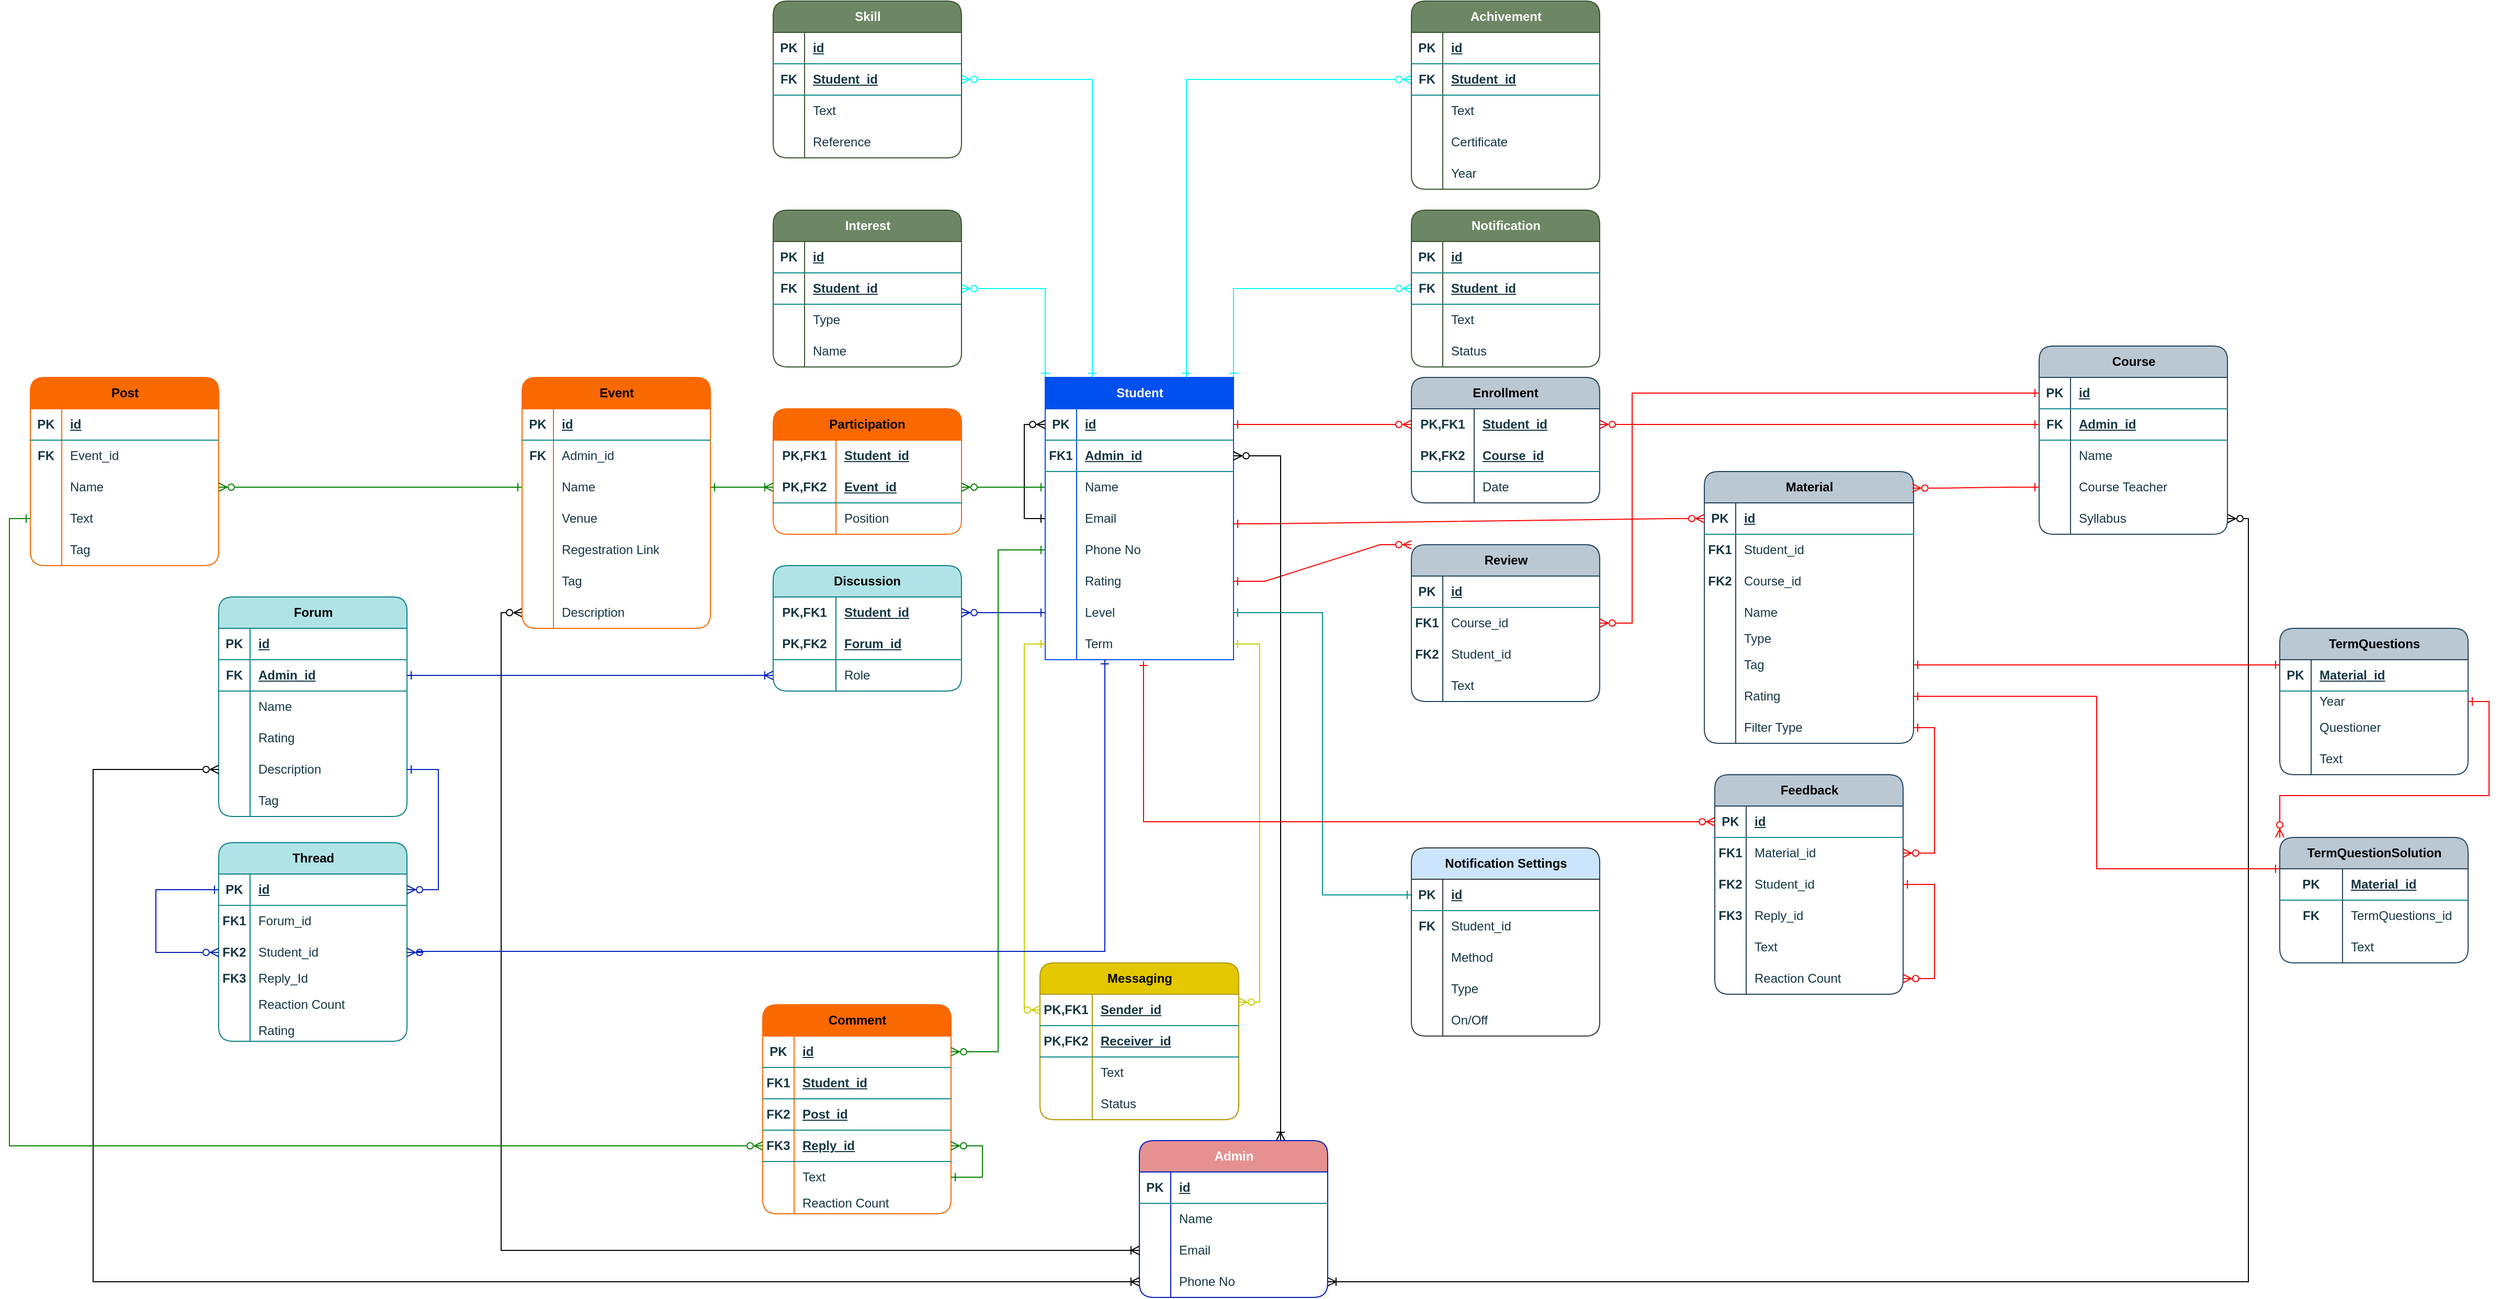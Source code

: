 <mxfile version="21.6.8" type="github">
  <diagram name="Page-1" id="AHgDOp7-yGQstjcQCzap">
    <mxGraphModel dx="2478" dy="1519" grid="1" gridSize="10" guides="1" tooltips="1" connect="1" arrows="1" fold="1" page="1" pageScale="1" pageWidth="850" pageHeight="1100" math="0" shadow="0">
      <root>
        <mxCell id="0" />
        <mxCell id="1" parent="0" />
        <mxCell id="QYTX3HXCFuEcmhgriE3O-1" style="edgeStyle=orthogonalEdgeStyle;rounded=0;orthogonalLoop=1;jettySize=auto;html=1;exitX=1;exitY=0;exitDx=0;exitDy=0;exitPerimeter=0;entryX=0;entryY=0.5;entryDx=0;entryDy=0;startArrow=ERone;startFill=0;endArrow=ERzeroToMany;endFill=0;strokeColor=#00FFFF;" edge="1" parent="1" source="QYTX3HXCFuEcmhgriE3O-5" target="QYTX3HXCFuEcmhgriE3O-185">
          <mxGeometry relative="1" as="geometry">
            <mxPoint x="65" y="-70" as="targetPoint" />
          </mxGeometry>
        </mxCell>
        <mxCell id="QYTX3HXCFuEcmhgriE3O-2" style="edgeStyle=orthogonalEdgeStyle;rounded=0;orthogonalLoop=1;jettySize=auto;html=1;exitX=0.75;exitY=0;exitDx=0;exitDy=0;exitPerimeter=0;entryX=0;entryY=0.5;entryDx=0;entryDy=0;startArrow=ERone;startFill=0;endArrow=ERzeroToMany;endFill=0;strokeColor=#00FFFF;" edge="1" parent="1" source="QYTX3HXCFuEcmhgriE3O-5" target="QYTX3HXCFuEcmhgriE3O-218">
          <mxGeometry relative="1" as="geometry">
            <mxPoint x="20" y="-200" as="targetPoint" />
          </mxGeometry>
        </mxCell>
        <mxCell id="QYTX3HXCFuEcmhgriE3O-3" style="edgeStyle=orthogonalEdgeStyle;rounded=0;orthogonalLoop=1;jettySize=auto;html=1;exitX=0;exitY=0;exitDx=0;exitDy=0;exitPerimeter=0;entryX=1;entryY=0.5;entryDx=0;entryDy=0;startArrow=ERone;startFill=0;endArrow=ERzeroToMany;endFill=0;strokeColor=#00FFFF;" edge="1" parent="1" source="QYTX3HXCFuEcmhgriE3O-5" target="QYTX3HXCFuEcmhgriE3O-195">
          <mxGeometry relative="1" as="geometry">
            <mxPoint x="-24.286" y="-90" as="targetPoint" />
          </mxGeometry>
        </mxCell>
        <mxCell id="QYTX3HXCFuEcmhgriE3O-4" style="edgeStyle=orthogonalEdgeStyle;rounded=0;orthogonalLoop=1;jettySize=auto;html=1;exitX=0.25;exitY=0;exitDx=0;exitDy=0;exitPerimeter=0;entryX=1;entryY=0.5;entryDx=0;entryDy=0;startArrow=ERone;startFill=0;endArrow=ERzeroToMany;endFill=0;strokeColor=#00FFFF;" edge="1" parent="1" source="QYTX3HXCFuEcmhgriE3O-5" target="QYTX3HXCFuEcmhgriE3O-205">
          <mxGeometry relative="1" as="geometry">
            <mxPoint x="-30" y="-210" as="targetPoint" />
          </mxGeometry>
        </mxCell>
        <mxCell id="QYTX3HXCFuEcmhgriE3O-5" value="Student" style="shape=table;startSize=30;container=1;collapsible=1;childLayout=tableLayout;fixedRows=1;rowLines=0;fontStyle=1;align=center;resizeLast=1;html=1;rounded=0;swimlaneLine=1;swimlaneFillColor=default;labelBackgroundColor=none;fillColor=#0050EF;points=[[0,0,0,0,0],[0,0.25,0,0,0],[0,0.5,0,0,0],[0,0.75,0,0,0],[0,1,0,0,0],[0.25,0,0,0,0],[0.25,1,0,0,0],[0.5,0,0,0,0],[0.5,1,0,0,0],[0.75,0,0,0,0],[0.75,1,0,0,0],[1,0,0,0,0],[1,0.25,0,0,0],[1,0.5,0,0,0],[1,0.75,0,0,0],[1,1,0,0,0]];strokeColor=#0050EF;fontColor=#ffffff;fillStyle=auto;" vertex="1" parent="1">
          <mxGeometry x="-70" y="40" width="180" height="270" as="geometry" />
        </mxCell>
        <mxCell id="QYTX3HXCFuEcmhgriE3O-6" value="" style="shape=tableRow;horizontal=0;startSize=0;swimlaneHead=0;swimlaneBody=0;fillColor=none;collapsible=0;dropTarget=0;points=[[0,0.5],[1,0.5]];portConstraint=eastwest;top=0;left=0;right=0;bottom=1;labelBackgroundColor=none;strokeColor=#0F8B8D;fontColor=#143642;" vertex="1" parent="QYTX3HXCFuEcmhgriE3O-5">
          <mxGeometry y="30" width="180" height="30" as="geometry" />
        </mxCell>
        <mxCell id="QYTX3HXCFuEcmhgriE3O-7" value="PK" style="shape=partialRectangle;connectable=0;fillColor=none;top=0;left=0;bottom=0;right=0;fontStyle=1;overflow=hidden;whiteSpace=wrap;html=1;labelBackgroundColor=none;strokeColor=#0F8B8D;fontColor=#143642;" vertex="1" parent="QYTX3HXCFuEcmhgriE3O-6">
          <mxGeometry width="30" height="30" as="geometry">
            <mxRectangle width="30" height="30" as="alternateBounds" />
          </mxGeometry>
        </mxCell>
        <mxCell id="QYTX3HXCFuEcmhgriE3O-8" value="id" style="shape=partialRectangle;connectable=0;fillColor=none;top=0;left=0;bottom=0;right=0;align=left;spacingLeft=6;fontStyle=5;overflow=hidden;whiteSpace=wrap;html=1;labelBackgroundColor=none;strokeColor=#0F8B8D;fontColor=#143642;" vertex="1" parent="QYTX3HXCFuEcmhgriE3O-6">
          <mxGeometry x="30" width="150" height="30" as="geometry">
            <mxRectangle width="150" height="30" as="alternateBounds" />
          </mxGeometry>
        </mxCell>
        <mxCell id="QYTX3HXCFuEcmhgriE3O-9" value="" style="shape=tableRow;horizontal=0;startSize=0;swimlaneHead=0;swimlaneBody=0;fillColor=none;collapsible=0;dropTarget=0;points=[[0,0.5],[1,0.5]];portConstraint=eastwest;top=0;left=0;right=0;bottom=1;labelBackgroundColor=none;strokeColor=#0F8B8D;fontColor=#143642;" vertex="1" parent="QYTX3HXCFuEcmhgriE3O-5">
          <mxGeometry y="60" width="180" height="30" as="geometry" />
        </mxCell>
        <mxCell id="QYTX3HXCFuEcmhgriE3O-10" value="FK1" style="shape=partialRectangle;connectable=0;fillColor=none;top=0;left=0;bottom=0;right=0;fontStyle=1;overflow=hidden;whiteSpace=wrap;html=1;labelBackgroundColor=none;strokeColor=#0F8B8D;fontColor=#143642;" vertex="1" parent="QYTX3HXCFuEcmhgriE3O-9">
          <mxGeometry width="30" height="30" as="geometry">
            <mxRectangle width="30" height="30" as="alternateBounds" />
          </mxGeometry>
        </mxCell>
        <mxCell id="QYTX3HXCFuEcmhgriE3O-11" value="Admin_id" style="shape=partialRectangle;connectable=0;fillColor=none;top=0;left=0;bottom=0;right=0;align=left;spacingLeft=6;fontStyle=5;overflow=hidden;whiteSpace=wrap;html=1;labelBackgroundColor=none;strokeColor=#0F8B8D;fontColor=#143642;" vertex="1" parent="QYTX3HXCFuEcmhgriE3O-9">
          <mxGeometry x="30" width="150" height="30" as="geometry">
            <mxRectangle width="150" height="30" as="alternateBounds" />
          </mxGeometry>
        </mxCell>
        <mxCell id="QYTX3HXCFuEcmhgriE3O-12" value="" style="shape=tableRow;horizontal=0;startSize=0;swimlaneHead=0;swimlaneBody=0;fillColor=none;collapsible=0;dropTarget=0;points=[[0,0.5],[1,0.5]];portConstraint=eastwest;top=0;left=0;right=0;bottom=0;labelBackgroundColor=none;strokeColor=#0F8B8D;fontColor=#143642;" vertex="1" parent="QYTX3HXCFuEcmhgriE3O-5">
          <mxGeometry y="90" width="180" height="30" as="geometry" />
        </mxCell>
        <mxCell id="QYTX3HXCFuEcmhgriE3O-13" value="" style="shape=partialRectangle;connectable=0;fillColor=none;top=0;left=0;bottom=0;right=0;editable=1;overflow=hidden;whiteSpace=wrap;html=1;labelBackgroundColor=none;strokeColor=#0F8B8D;fontColor=#143642;" vertex="1" parent="QYTX3HXCFuEcmhgriE3O-12">
          <mxGeometry width="30" height="30" as="geometry">
            <mxRectangle width="30" height="30" as="alternateBounds" />
          </mxGeometry>
        </mxCell>
        <mxCell id="QYTX3HXCFuEcmhgriE3O-14" value="Name" style="shape=partialRectangle;connectable=0;fillColor=none;top=0;left=0;bottom=0;right=0;align=left;spacingLeft=6;overflow=hidden;whiteSpace=wrap;html=1;labelBackgroundColor=none;strokeColor=#0F8B8D;fontColor=#143642;" vertex="1" parent="QYTX3HXCFuEcmhgriE3O-12">
          <mxGeometry x="30" width="150" height="30" as="geometry">
            <mxRectangle width="150" height="30" as="alternateBounds" />
          </mxGeometry>
        </mxCell>
        <mxCell id="QYTX3HXCFuEcmhgriE3O-15" value="" style="shape=tableRow;horizontal=0;startSize=0;swimlaneHead=0;swimlaneBody=0;fillColor=none;collapsible=0;dropTarget=0;points=[[0,0.5],[1,0.5]];portConstraint=eastwest;top=0;left=0;right=0;bottom=0;labelBackgroundColor=none;strokeColor=#0F8B8D;fontColor=#143642;" vertex="1" parent="QYTX3HXCFuEcmhgriE3O-5">
          <mxGeometry y="120" width="180" height="30" as="geometry" />
        </mxCell>
        <mxCell id="QYTX3HXCFuEcmhgriE3O-16" value="" style="shape=partialRectangle;connectable=0;fillColor=none;top=0;left=0;bottom=0;right=0;editable=1;overflow=hidden;whiteSpace=wrap;html=1;labelBackgroundColor=none;strokeColor=#0F8B8D;fontColor=#143642;" vertex="1" parent="QYTX3HXCFuEcmhgriE3O-15">
          <mxGeometry width="30" height="30" as="geometry">
            <mxRectangle width="30" height="30" as="alternateBounds" />
          </mxGeometry>
        </mxCell>
        <mxCell id="QYTX3HXCFuEcmhgriE3O-17" value="Email" style="shape=partialRectangle;connectable=0;fillColor=none;top=0;left=0;bottom=0;right=0;align=left;spacingLeft=6;overflow=hidden;whiteSpace=wrap;html=1;labelBackgroundColor=none;strokeColor=#0F8B8D;fontColor=#143642;" vertex="1" parent="QYTX3HXCFuEcmhgriE3O-15">
          <mxGeometry x="30" width="150" height="30" as="geometry">
            <mxRectangle width="150" height="30" as="alternateBounds" />
          </mxGeometry>
        </mxCell>
        <mxCell id="QYTX3HXCFuEcmhgriE3O-18" value="" style="shape=tableRow;horizontal=0;startSize=0;swimlaneHead=0;swimlaneBody=0;fillColor=none;collapsible=0;dropTarget=0;points=[[0,0.5],[1,0.5]];portConstraint=eastwest;top=0;left=0;right=0;bottom=0;labelBackgroundColor=none;strokeColor=#0F8B8D;fontColor=#143642;" vertex="1" parent="QYTX3HXCFuEcmhgriE3O-5">
          <mxGeometry y="150" width="180" height="30" as="geometry" />
        </mxCell>
        <mxCell id="QYTX3HXCFuEcmhgriE3O-19" value="" style="shape=partialRectangle;connectable=0;fillColor=none;top=0;left=0;bottom=0;right=0;editable=1;overflow=hidden;whiteSpace=wrap;html=1;labelBackgroundColor=none;strokeColor=#0F8B8D;fontColor=#143642;" vertex="1" parent="QYTX3HXCFuEcmhgriE3O-18">
          <mxGeometry width="30" height="30" as="geometry">
            <mxRectangle width="30" height="30" as="alternateBounds" />
          </mxGeometry>
        </mxCell>
        <mxCell id="QYTX3HXCFuEcmhgriE3O-20" value="Phone No" style="shape=partialRectangle;connectable=0;fillColor=none;top=0;left=0;bottom=0;right=0;align=left;spacingLeft=6;overflow=hidden;whiteSpace=wrap;html=1;labelBackgroundColor=none;strokeColor=#0F8B8D;fontColor=#143642;" vertex="1" parent="QYTX3HXCFuEcmhgriE3O-18">
          <mxGeometry x="30" width="150" height="30" as="geometry">
            <mxRectangle width="150" height="30" as="alternateBounds" />
          </mxGeometry>
        </mxCell>
        <mxCell id="QYTX3HXCFuEcmhgriE3O-21" value="" style="shape=tableRow;horizontal=0;startSize=0;swimlaneHead=0;swimlaneBody=0;fillColor=none;collapsible=0;dropTarget=0;points=[[0,0.5],[1,0.5]];portConstraint=eastwest;top=0;left=0;right=0;bottom=0;labelBackgroundColor=none;strokeColor=#0F8B8D;fontColor=#143642;" vertex="1" parent="QYTX3HXCFuEcmhgriE3O-5">
          <mxGeometry y="180" width="180" height="30" as="geometry" />
        </mxCell>
        <mxCell id="QYTX3HXCFuEcmhgriE3O-22" value="" style="shape=partialRectangle;connectable=0;fillColor=none;top=0;left=0;bottom=0;right=0;editable=1;overflow=hidden;whiteSpace=wrap;html=1;labelBackgroundColor=none;strokeColor=#0F8B8D;fontColor=#143642;" vertex="1" parent="QYTX3HXCFuEcmhgriE3O-21">
          <mxGeometry width="30" height="30" as="geometry">
            <mxRectangle width="30" height="30" as="alternateBounds" />
          </mxGeometry>
        </mxCell>
        <mxCell id="QYTX3HXCFuEcmhgriE3O-23" value="Rating" style="shape=partialRectangle;connectable=0;fillColor=none;top=0;left=0;bottom=0;right=0;align=left;spacingLeft=6;overflow=hidden;whiteSpace=wrap;html=1;labelBackgroundColor=none;strokeColor=#0F8B8D;fontColor=#143642;" vertex="1" parent="QYTX3HXCFuEcmhgriE3O-21">
          <mxGeometry x="30" width="150" height="30" as="geometry">
            <mxRectangle width="150" height="30" as="alternateBounds" />
          </mxGeometry>
        </mxCell>
        <mxCell id="QYTX3HXCFuEcmhgriE3O-24" value="" style="shape=tableRow;horizontal=0;startSize=0;swimlaneHead=0;swimlaneBody=0;fillColor=none;collapsible=0;dropTarget=0;points=[[0,0.5],[1,0.5]];portConstraint=eastwest;top=0;left=0;right=0;bottom=0;labelBackgroundColor=none;strokeColor=#0F8B8D;fontColor=#143642;" vertex="1" parent="QYTX3HXCFuEcmhgriE3O-5">
          <mxGeometry y="210" width="180" height="30" as="geometry" />
        </mxCell>
        <mxCell id="QYTX3HXCFuEcmhgriE3O-25" value="" style="shape=partialRectangle;connectable=0;fillColor=none;top=0;left=0;bottom=0;right=0;editable=1;overflow=hidden;whiteSpace=wrap;html=1;labelBackgroundColor=none;strokeColor=#0F8B8D;fontColor=#143642;" vertex="1" parent="QYTX3HXCFuEcmhgriE3O-24">
          <mxGeometry width="30" height="30" as="geometry">
            <mxRectangle width="30" height="30" as="alternateBounds" />
          </mxGeometry>
        </mxCell>
        <mxCell id="QYTX3HXCFuEcmhgriE3O-26" value="Level" style="shape=partialRectangle;connectable=0;fillColor=none;top=0;left=0;bottom=0;right=0;align=left;spacingLeft=6;overflow=hidden;whiteSpace=wrap;html=1;labelBackgroundColor=none;strokeColor=#0F8B8D;fontColor=#143642;" vertex="1" parent="QYTX3HXCFuEcmhgriE3O-24">
          <mxGeometry x="30" width="150" height="30" as="geometry">
            <mxRectangle width="150" height="30" as="alternateBounds" />
          </mxGeometry>
        </mxCell>
        <mxCell id="QYTX3HXCFuEcmhgriE3O-27" value="" style="shape=tableRow;horizontal=0;startSize=0;swimlaneHead=0;swimlaneBody=0;fillColor=none;collapsible=0;dropTarget=0;points=[[0,0.5],[1,0.5]];portConstraint=eastwest;top=0;left=0;right=0;bottom=0;labelBackgroundColor=none;strokeColor=#0F8B8D;fontColor=#143642;" vertex="1" parent="QYTX3HXCFuEcmhgriE3O-5">
          <mxGeometry y="240" width="180" height="30" as="geometry" />
        </mxCell>
        <mxCell id="QYTX3HXCFuEcmhgriE3O-28" value="" style="shape=partialRectangle;connectable=0;fillColor=none;top=0;left=0;bottom=0;right=0;editable=1;overflow=hidden;whiteSpace=wrap;html=1;labelBackgroundColor=none;strokeColor=#0F8B8D;fontColor=#143642;" vertex="1" parent="QYTX3HXCFuEcmhgriE3O-27">
          <mxGeometry width="30" height="30" as="geometry">
            <mxRectangle width="30" height="30" as="alternateBounds" />
          </mxGeometry>
        </mxCell>
        <mxCell id="QYTX3HXCFuEcmhgriE3O-29" value="Term" style="shape=partialRectangle;connectable=0;fillColor=none;top=0;left=0;bottom=0;right=0;align=left;spacingLeft=6;overflow=hidden;whiteSpace=wrap;html=1;labelBackgroundColor=none;strokeColor=#0F8B8D;fontColor=#143642;" vertex="1" parent="QYTX3HXCFuEcmhgriE3O-27">
          <mxGeometry x="30" width="150" height="30" as="geometry">
            <mxRectangle width="150" height="30" as="alternateBounds" />
          </mxGeometry>
        </mxCell>
        <mxCell id="QYTX3HXCFuEcmhgriE3O-30" value="Course" style="shape=table;startSize=30;container=1;collapsible=1;childLayout=tableLayout;fixedRows=1;rowLines=0;fontStyle=1;align=center;resizeLast=1;html=1;rounded=1;shadow=0;swimlaneLine=1;fillColor=#bac8d3;swimlaneFillColor=default;labelBackgroundColor=none;strokeColor=#23445d;" vertex="1" parent="1">
          <mxGeometry x="880" y="10" width="180" height="180" as="geometry">
            <mxRectangle x="440" y="5" width="80" height="30" as="alternateBounds" />
          </mxGeometry>
        </mxCell>
        <mxCell id="QYTX3HXCFuEcmhgriE3O-31" value="" style="shape=tableRow;horizontal=0;startSize=0;swimlaneHead=0;swimlaneBody=0;fillColor=none;collapsible=0;dropTarget=0;points=[[0,0.5],[1,0.5]];portConstraint=eastwest;top=0;left=0;right=0;bottom=1;labelBackgroundColor=none;strokeColor=#0F8B8D;fontColor=#143642;" vertex="1" parent="QYTX3HXCFuEcmhgriE3O-30">
          <mxGeometry y="30" width="180" height="30" as="geometry" />
        </mxCell>
        <mxCell id="QYTX3HXCFuEcmhgriE3O-32" value="PK" style="shape=partialRectangle;connectable=0;fillColor=none;top=0;left=0;bottom=0;right=0;fontStyle=1;overflow=hidden;whiteSpace=wrap;html=1;labelBackgroundColor=none;strokeColor=#0F8B8D;fontColor=#143642;" vertex="1" parent="QYTX3HXCFuEcmhgriE3O-31">
          <mxGeometry width="30" height="30" as="geometry">
            <mxRectangle width="30" height="30" as="alternateBounds" />
          </mxGeometry>
        </mxCell>
        <mxCell id="QYTX3HXCFuEcmhgriE3O-33" value="id" style="shape=partialRectangle;connectable=0;fillColor=none;top=0;left=0;bottom=0;right=0;align=left;spacingLeft=6;fontStyle=5;overflow=hidden;whiteSpace=wrap;html=1;labelBackgroundColor=none;strokeColor=#0F8B8D;fontColor=#143642;" vertex="1" parent="QYTX3HXCFuEcmhgriE3O-31">
          <mxGeometry x="30" width="150" height="30" as="geometry">
            <mxRectangle width="150" height="30" as="alternateBounds" />
          </mxGeometry>
        </mxCell>
        <mxCell id="QYTX3HXCFuEcmhgriE3O-34" value="" style="shape=tableRow;horizontal=0;startSize=0;swimlaneHead=0;swimlaneBody=0;fillColor=none;collapsible=0;dropTarget=0;points=[[0,0.5],[1,0.5]];portConstraint=eastwest;top=0;left=0;right=0;bottom=1;labelBackgroundColor=none;strokeColor=#0F8B8D;fontColor=#143642;" vertex="1" parent="QYTX3HXCFuEcmhgriE3O-30">
          <mxGeometry y="60" width="180" height="30" as="geometry" />
        </mxCell>
        <mxCell id="QYTX3HXCFuEcmhgriE3O-35" value="FK" style="shape=partialRectangle;connectable=0;fillColor=none;top=0;left=0;bottom=0;right=0;fontStyle=1;overflow=hidden;whiteSpace=wrap;html=1;labelBackgroundColor=none;strokeColor=#0F8B8D;fontColor=#143642;" vertex="1" parent="QYTX3HXCFuEcmhgriE3O-34">
          <mxGeometry width="30" height="30" as="geometry">
            <mxRectangle width="30" height="30" as="alternateBounds" />
          </mxGeometry>
        </mxCell>
        <mxCell id="QYTX3HXCFuEcmhgriE3O-36" value="Admin_id" style="shape=partialRectangle;connectable=0;fillColor=none;top=0;left=0;bottom=0;right=0;align=left;spacingLeft=6;fontStyle=5;overflow=hidden;whiteSpace=wrap;html=1;labelBackgroundColor=none;strokeColor=#0F8B8D;fontColor=#143642;" vertex="1" parent="QYTX3HXCFuEcmhgriE3O-34">
          <mxGeometry x="30" width="150" height="30" as="geometry">
            <mxRectangle width="150" height="30" as="alternateBounds" />
          </mxGeometry>
        </mxCell>
        <mxCell id="QYTX3HXCFuEcmhgriE3O-37" value="" style="shape=tableRow;horizontal=0;startSize=0;swimlaneHead=0;swimlaneBody=0;fillColor=none;collapsible=0;dropTarget=0;points=[[0,0.5],[1,0.5]];portConstraint=eastwest;top=0;left=0;right=0;bottom=0;labelBackgroundColor=none;strokeColor=#0F8B8D;fontColor=#143642;" vertex="1" parent="QYTX3HXCFuEcmhgriE3O-30">
          <mxGeometry y="90" width="180" height="30" as="geometry" />
        </mxCell>
        <mxCell id="QYTX3HXCFuEcmhgriE3O-38" value="" style="shape=partialRectangle;connectable=0;fillColor=none;top=0;left=0;bottom=0;right=0;editable=1;overflow=hidden;whiteSpace=wrap;html=1;labelBackgroundColor=none;strokeColor=#0F8B8D;fontColor=#143642;" vertex="1" parent="QYTX3HXCFuEcmhgriE3O-37">
          <mxGeometry width="30" height="30" as="geometry">
            <mxRectangle width="30" height="30" as="alternateBounds" />
          </mxGeometry>
        </mxCell>
        <mxCell id="QYTX3HXCFuEcmhgriE3O-39" value="Name" style="shape=partialRectangle;connectable=0;fillColor=none;top=0;left=0;bottom=0;right=0;align=left;spacingLeft=6;overflow=hidden;whiteSpace=wrap;html=1;labelBackgroundColor=none;strokeColor=#0F8B8D;fontColor=#143642;" vertex="1" parent="QYTX3HXCFuEcmhgriE3O-37">
          <mxGeometry x="30" width="150" height="30" as="geometry">
            <mxRectangle width="150" height="30" as="alternateBounds" />
          </mxGeometry>
        </mxCell>
        <mxCell id="QYTX3HXCFuEcmhgriE3O-40" value="" style="shape=tableRow;horizontal=0;startSize=0;swimlaneHead=0;swimlaneBody=0;fillColor=none;collapsible=0;dropTarget=0;points=[[0,0.5],[1,0.5]];portConstraint=eastwest;top=0;left=0;right=0;bottom=0;labelBackgroundColor=none;strokeColor=#0F8B8D;fontColor=#143642;" vertex="1" parent="QYTX3HXCFuEcmhgriE3O-30">
          <mxGeometry y="120" width="180" height="30" as="geometry" />
        </mxCell>
        <mxCell id="QYTX3HXCFuEcmhgriE3O-41" value="" style="shape=partialRectangle;connectable=0;fillColor=none;top=0;left=0;bottom=0;right=0;editable=1;overflow=hidden;whiteSpace=wrap;html=1;labelBackgroundColor=none;strokeColor=#0F8B8D;fontColor=#143642;" vertex="1" parent="QYTX3HXCFuEcmhgriE3O-40">
          <mxGeometry width="30" height="30" as="geometry">
            <mxRectangle width="30" height="30" as="alternateBounds" />
          </mxGeometry>
        </mxCell>
        <mxCell id="QYTX3HXCFuEcmhgriE3O-42" value="Course Teacher" style="shape=partialRectangle;connectable=0;fillColor=none;top=0;left=0;bottom=0;right=0;align=left;spacingLeft=6;overflow=hidden;whiteSpace=wrap;html=1;labelBackgroundColor=none;strokeColor=#0F8B8D;fontColor=#143642;" vertex="1" parent="QYTX3HXCFuEcmhgriE3O-40">
          <mxGeometry x="30" width="150" height="30" as="geometry">
            <mxRectangle width="150" height="30" as="alternateBounds" />
          </mxGeometry>
        </mxCell>
        <mxCell id="QYTX3HXCFuEcmhgriE3O-43" value="" style="shape=tableRow;horizontal=0;startSize=0;swimlaneHead=0;swimlaneBody=0;fillColor=none;collapsible=0;dropTarget=0;points=[[0,0.5],[1,0.5]];portConstraint=eastwest;top=0;left=0;right=0;bottom=0;labelBackgroundColor=none;strokeColor=#0F8B8D;fontColor=#143642;" vertex="1" parent="QYTX3HXCFuEcmhgriE3O-30">
          <mxGeometry y="150" width="180" height="30" as="geometry" />
        </mxCell>
        <mxCell id="QYTX3HXCFuEcmhgriE3O-44" value="" style="shape=partialRectangle;connectable=0;fillColor=none;top=0;left=0;bottom=0;right=0;editable=1;overflow=hidden;whiteSpace=wrap;html=1;labelBackgroundColor=none;strokeColor=#0F8B8D;fontColor=#143642;" vertex="1" parent="QYTX3HXCFuEcmhgriE3O-43">
          <mxGeometry width="30" height="30" as="geometry">
            <mxRectangle width="30" height="30" as="alternateBounds" />
          </mxGeometry>
        </mxCell>
        <mxCell id="QYTX3HXCFuEcmhgriE3O-45" value="Syllabus" style="shape=partialRectangle;connectable=0;fillColor=none;top=0;left=0;bottom=0;right=0;align=left;spacingLeft=6;overflow=hidden;whiteSpace=wrap;html=1;labelBackgroundColor=none;strokeColor=#0F8B8D;fontColor=#143642;" vertex="1" parent="QYTX3HXCFuEcmhgriE3O-43">
          <mxGeometry x="30" width="150" height="30" as="geometry">
            <mxRectangle width="150" height="30" as="alternateBounds" />
          </mxGeometry>
        </mxCell>
        <mxCell id="QYTX3HXCFuEcmhgriE3O-46" value="Material" style="shape=table;startSize=30;container=1;collapsible=1;childLayout=tableLayout;fixedRows=1;rowLines=0;fontStyle=1;align=center;resizeLast=1;html=1;rounded=1;shadow=0;swimlaneLine=1;fillColor=#bac8d3;swimlaneFillColor=default;labelBackgroundColor=none;strokeColor=#23445d;" vertex="1" parent="1">
          <mxGeometry x="560" y="130" width="200" height="260" as="geometry">
            <mxRectangle x="440" y="5" width="80" height="30" as="alternateBounds" />
          </mxGeometry>
        </mxCell>
        <mxCell id="QYTX3HXCFuEcmhgriE3O-47" value="" style="shape=tableRow;horizontal=0;startSize=0;swimlaneHead=0;swimlaneBody=0;fillColor=none;collapsible=0;dropTarget=0;points=[[0,0.5],[1,0.5]];portConstraint=eastwest;top=0;left=0;right=0;bottom=1;labelBackgroundColor=none;strokeColor=#0F8B8D;fontColor=#143642;" vertex="1" parent="QYTX3HXCFuEcmhgriE3O-46">
          <mxGeometry y="30" width="200" height="30" as="geometry" />
        </mxCell>
        <mxCell id="QYTX3HXCFuEcmhgriE3O-48" value="PK" style="shape=partialRectangle;connectable=0;fillColor=none;top=0;left=0;bottom=0;right=0;fontStyle=1;overflow=hidden;whiteSpace=wrap;html=1;labelBackgroundColor=none;strokeColor=#0F8B8D;fontColor=#143642;" vertex="1" parent="QYTX3HXCFuEcmhgriE3O-47">
          <mxGeometry width="30" height="30" as="geometry">
            <mxRectangle width="30" height="30" as="alternateBounds" />
          </mxGeometry>
        </mxCell>
        <mxCell id="QYTX3HXCFuEcmhgriE3O-49" value="id" style="shape=partialRectangle;connectable=0;fillColor=none;top=0;left=0;bottom=0;right=0;align=left;spacingLeft=6;fontStyle=5;overflow=hidden;whiteSpace=wrap;html=1;labelBackgroundColor=none;strokeColor=#0F8B8D;fontColor=#143642;" vertex="1" parent="QYTX3HXCFuEcmhgriE3O-47">
          <mxGeometry x="30" width="170" height="30" as="geometry">
            <mxRectangle width="170" height="30" as="alternateBounds" />
          </mxGeometry>
        </mxCell>
        <mxCell id="QYTX3HXCFuEcmhgriE3O-50" value="" style="shape=tableRow;horizontal=0;startSize=0;swimlaneHead=0;swimlaneBody=0;fillColor=none;collapsible=0;dropTarget=0;points=[[0,0.5],[1,0.5]];portConstraint=eastwest;top=0;left=0;right=0;bottom=0;labelBackgroundColor=none;strokeColor=#0F8B8D;fontColor=#143642;" vertex="1" parent="QYTX3HXCFuEcmhgriE3O-46">
          <mxGeometry y="60" width="200" height="30" as="geometry" />
        </mxCell>
        <mxCell id="QYTX3HXCFuEcmhgriE3O-51" value="&lt;b&gt;FK1&lt;/b&gt;" style="shape=partialRectangle;connectable=0;fillColor=none;top=0;left=0;bottom=0;right=0;editable=1;overflow=hidden;whiteSpace=wrap;html=1;labelBackgroundColor=none;strokeColor=#0F8B8D;fontColor=#143642;" vertex="1" parent="QYTX3HXCFuEcmhgriE3O-50">
          <mxGeometry width="30" height="30" as="geometry">
            <mxRectangle width="30" height="30" as="alternateBounds" />
          </mxGeometry>
        </mxCell>
        <mxCell id="QYTX3HXCFuEcmhgriE3O-52" value="Student_id" style="shape=partialRectangle;connectable=0;fillColor=none;top=0;left=0;bottom=0;right=0;align=left;spacingLeft=6;overflow=hidden;whiteSpace=wrap;html=1;labelBackgroundColor=none;strokeColor=#0F8B8D;fontColor=#143642;" vertex="1" parent="QYTX3HXCFuEcmhgriE3O-50">
          <mxGeometry x="30" width="170" height="30" as="geometry">
            <mxRectangle width="170" height="30" as="alternateBounds" />
          </mxGeometry>
        </mxCell>
        <mxCell id="QYTX3HXCFuEcmhgriE3O-53" value="" style="shape=tableRow;horizontal=0;startSize=0;swimlaneHead=0;swimlaneBody=0;fillColor=none;collapsible=0;dropTarget=0;points=[[0,0.5],[1,0.5]];portConstraint=eastwest;top=0;left=0;right=0;bottom=0;labelBackgroundColor=none;strokeColor=#0F8B8D;fontColor=#143642;" vertex="1" parent="QYTX3HXCFuEcmhgriE3O-46">
          <mxGeometry y="90" width="200" height="30" as="geometry" />
        </mxCell>
        <mxCell id="QYTX3HXCFuEcmhgriE3O-54" value="&lt;b&gt;FK2&lt;/b&gt;" style="shape=partialRectangle;connectable=0;fillColor=none;top=0;left=0;bottom=0;right=0;editable=1;overflow=hidden;whiteSpace=wrap;html=1;labelBackgroundColor=none;strokeColor=#0F8B8D;fontColor=#143642;" vertex="1" parent="QYTX3HXCFuEcmhgriE3O-53">
          <mxGeometry width="30" height="30" as="geometry">
            <mxRectangle width="30" height="30" as="alternateBounds" />
          </mxGeometry>
        </mxCell>
        <mxCell id="QYTX3HXCFuEcmhgriE3O-55" value="Course_id" style="shape=partialRectangle;connectable=0;fillColor=none;top=0;left=0;bottom=0;right=0;align=left;spacingLeft=6;overflow=hidden;whiteSpace=wrap;html=1;labelBackgroundColor=none;strokeColor=#0F8B8D;fontColor=#143642;" vertex="1" parent="QYTX3HXCFuEcmhgriE3O-53">
          <mxGeometry x="30" width="170" height="30" as="geometry">
            <mxRectangle width="170" height="30" as="alternateBounds" />
          </mxGeometry>
        </mxCell>
        <mxCell id="QYTX3HXCFuEcmhgriE3O-56" value="" style="shape=tableRow;horizontal=0;startSize=0;swimlaneHead=0;swimlaneBody=0;fillColor=none;collapsible=0;dropTarget=0;points=[[0,0.5],[1,0.5]];portConstraint=eastwest;top=0;left=0;right=0;bottom=0;labelBackgroundColor=none;strokeColor=#0F8B8D;fontColor=#143642;" vertex="1" parent="QYTX3HXCFuEcmhgriE3O-46">
          <mxGeometry y="120" width="200" height="30" as="geometry" />
        </mxCell>
        <mxCell id="QYTX3HXCFuEcmhgriE3O-57" value="" style="shape=partialRectangle;connectable=0;fillColor=none;top=0;left=0;bottom=0;right=0;editable=1;overflow=hidden;whiteSpace=wrap;html=1;labelBackgroundColor=none;strokeColor=#0F8B8D;fontColor=#143642;" vertex="1" parent="QYTX3HXCFuEcmhgriE3O-56">
          <mxGeometry width="30" height="30" as="geometry">
            <mxRectangle width="30" height="30" as="alternateBounds" />
          </mxGeometry>
        </mxCell>
        <mxCell id="QYTX3HXCFuEcmhgriE3O-58" value="Name" style="shape=partialRectangle;connectable=0;fillColor=none;top=0;left=0;bottom=0;right=0;align=left;spacingLeft=6;overflow=hidden;whiteSpace=wrap;html=1;labelBackgroundColor=none;strokeColor=#0F8B8D;fontColor=#143642;" vertex="1" parent="QYTX3HXCFuEcmhgriE3O-56">
          <mxGeometry x="30" width="170" height="30" as="geometry">
            <mxRectangle width="170" height="30" as="alternateBounds" />
          </mxGeometry>
        </mxCell>
        <mxCell id="QYTX3HXCFuEcmhgriE3O-59" value="" style="shape=tableRow;horizontal=0;startSize=0;swimlaneHead=0;swimlaneBody=0;fillColor=none;collapsible=0;dropTarget=0;points=[[0,0.5],[1,0.5]];portConstraint=eastwest;top=0;left=0;right=0;bottom=0;labelBackgroundColor=none;strokeColor=#0F8B8D;fontColor=#143642;" vertex="1" parent="QYTX3HXCFuEcmhgriE3O-46">
          <mxGeometry y="150" width="200" height="20" as="geometry" />
        </mxCell>
        <mxCell id="QYTX3HXCFuEcmhgriE3O-60" value="" style="shape=partialRectangle;connectable=0;fillColor=none;top=0;left=0;bottom=0;right=0;editable=1;overflow=hidden;whiteSpace=wrap;html=1;labelBackgroundColor=none;strokeColor=#0F8B8D;fontColor=#143642;" vertex="1" parent="QYTX3HXCFuEcmhgriE3O-59">
          <mxGeometry width="30" height="20" as="geometry">
            <mxRectangle width="30" height="20" as="alternateBounds" />
          </mxGeometry>
        </mxCell>
        <mxCell id="QYTX3HXCFuEcmhgriE3O-61" value="Type" style="shape=partialRectangle;connectable=0;fillColor=none;top=0;left=0;bottom=0;right=0;align=left;spacingLeft=6;overflow=hidden;whiteSpace=wrap;html=1;labelBackgroundColor=none;strokeColor=#0F8B8D;fontColor=#143642;" vertex="1" parent="QYTX3HXCFuEcmhgriE3O-59">
          <mxGeometry x="30" width="170" height="20" as="geometry">
            <mxRectangle width="170" height="20" as="alternateBounds" />
          </mxGeometry>
        </mxCell>
        <mxCell id="QYTX3HXCFuEcmhgriE3O-62" value="" style="shape=tableRow;horizontal=0;startSize=0;swimlaneHead=0;swimlaneBody=0;fillColor=none;collapsible=0;dropTarget=0;points=[[0,0.5],[1,0.5]];portConstraint=eastwest;top=0;left=0;right=0;bottom=0;labelBackgroundColor=none;strokeColor=#0F8B8D;fontColor=#143642;" vertex="1" parent="QYTX3HXCFuEcmhgriE3O-46">
          <mxGeometry y="170" width="200" height="30" as="geometry" />
        </mxCell>
        <mxCell id="QYTX3HXCFuEcmhgriE3O-63" value="" style="shape=partialRectangle;connectable=0;fillColor=none;top=0;left=0;bottom=0;right=0;editable=1;overflow=hidden;whiteSpace=wrap;html=1;labelBackgroundColor=none;strokeColor=#0F8B8D;fontColor=#143642;" vertex="1" parent="QYTX3HXCFuEcmhgriE3O-62">
          <mxGeometry width="30" height="30" as="geometry">
            <mxRectangle width="30" height="30" as="alternateBounds" />
          </mxGeometry>
        </mxCell>
        <mxCell id="QYTX3HXCFuEcmhgriE3O-64" value="Tag" style="shape=partialRectangle;connectable=0;fillColor=none;top=0;left=0;bottom=0;right=0;align=left;spacingLeft=6;overflow=hidden;whiteSpace=wrap;html=1;labelBackgroundColor=none;strokeColor=#0F8B8D;fontColor=#143642;" vertex="1" parent="QYTX3HXCFuEcmhgriE3O-62">
          <mxGeometry x="30" width="170" height="30" as="geometry">
            <mxRectangle width="170" height="30" as="alternateBounds" />
          </mxGeometry>
        </mxCell>
        <mxCell id="QYTX3HXCFuEcmhgriE3O-65" value="" style="shape=tableRow;horizontal=0;startSize=0;swimlaneHead=0;swimlaneBody=0;fillColor=none;collapsible=0;dropTarget=0;points=[[0,0.5],[1,0.5]];portConstraint=eastwest;top=0;left=0;right=0;bottom=0;labelBackgroundColor=none;strokeColor=#0F8B8D;fontColor=#143642;" vertex="1" parent="QYTX3HXCFuEcmhgriE3O-46">
          <mxGeometry y="200" width="200" height="30" as="geometry" />
        </mxCell>
        <mxCell id="QYTX3HXCFuEcmhgriE3O-66" value="" style="shape=partialRectangle;connectable=0;fillColor=none;top=0;left=0;bottom=0;right=0;editable=1;overflow=hidden;whiteSpace=wrap;html=1;labelBackgroundColor=none;strokeColor=#0F8B8D;fontColor=#143642;" vertex="1" parent="QYTX3HXCFuEcmhgriE3O-65">
          <mxGeometry width="30" height="30" as="geometry">
            <mxRectangle width="30" height="30" as="alternateBounds" />
          </mxGeometry>
        </mxCell>
        <mxCell id="QYTX3HXCFuEcmhgriE3O-67" value="Rating" style="shape=partialRectangle;connectable=0;fillColor=none;top=0;left=0;bottom=0;right=0;align=left;spacingLeft=6;overflow=hidden;whiteSpace=wrap;html=1;labelBackgroundColor=none;strokeColor=#0F8B8D;fontColor=#143642;" vertex="1" parent="QYTX3HXCFuEcmhgriE3O-65">
          <mxGeometry x="30" width="170" height="30" as="geometry">
            <mxRectangle width="170" height="30" as="alternateBounds" />
          </mxGeometry>
        </mxCell>
        <mxCell id="QYTX3HXCFuEcmhgriE3O-68" value="" style="shape=tableRow;horizontal=0;startSize=0;swimlaneHead=0;swimlaneBody=0;fillColor=none;collapsible=0;dropTarget=0;points=[[0,0.5],[1,0.5]];portConstraint=eastwest;top=0;left=0;right=0;bottom=0;labelBackgroundColor=none;strokeColor=#0F8B8D;fontColor=#143642;" vertex="1" parent="QYTX3HXCFuEcmhgriE3O-46">
          <mxGeometry y="230" width="200" height="30" as="geometry" />
        </mxCell>
        <mxCell id="QYTX3HXCFuEcmhgriE3O-69" value="" style="shape=partialRectangle;connectable=0;fillColor=none;top=0;left=0;bottom=0;right=0;editable=1;overflow=hidden;whiteSpace=wrap;html=1;labelBackgroundColor=none;strokeColor=#0F8B8D;fontColor=#143642;" vertex="1" parent="QYTX3HXCFuEcmhgriE3O-68">
          <mxGeometry width="30" height="30" as="geometry">
            <mxRectangle width="30" height="30" as="alternateBounds" />
          </mxGeometry>
        </mxCell>
        <mxCell id="QYTX3HXCFuEcmhgriE3O-70" value="Filter Type" style="shape=partialRectangle;connectable=0;fillColor=none;top=0;left=0;bottom=0;right=0;align=left;spacingLeft=6;overflow=hidden;whiteSpace=wrap;html=1;labelBackgroundColor=none;strokeColor=#0F8B8D;fontColor=#143642;" vertex="1" parent="QYTX3HXCFuEcmhgriE3O-68">
          <mxGeometry x="30" width="170" height="30" as="geometry">
            <mxRectangle width="170" height="30" as="alternateBounds" />
          </mxGeometry>
        </mxCell>
        <mxCell id="QYTX3HXCFuEcmhgriE3O-71" style="edgeStyle=orthogonalEdgeStyle;rounded=0;orthogonalLoop=1;jettySize=auto;html=1;exitX=0;exitY=0.5;exitDx=0;exitDy=0;entryX=0;entryY=0.5;entryDx=0;entryDy=0;startArrow=ERone;startFill=0;endArrow=ERzeroToMany;endFill=0;" edge="1" parent="1" source="QYTX3HXCFuEcmhgriE3O-15" target="QYTX3HXCFuEcmhgriE3O-6">
          <mxGeometry relative="1" as="geometry" />
        </mxCell>
        <mxCell id="QYTX3HXCFuEcmhgriE3O-82" value="" style="edgeStyle=entityRelationEdgeStyle;fontSize=12;html=1;endArrow=ERzeroToMany;rounded=0;exitX=1;exitY=0.5;exitDx=0;exitDy=0;labelBackgroundColor=none;strokeColor=#FA0000;fontColor=default;startArrow=ERone;startFill=0;fillColor=#e51400;endFill=0;entryX=0;entryY=0.5;entryDx=0;entryDy=0;" edge="1" parent="1" source="QYTX3HXCFuEcmhgriE3O-6" target="QYTX3HXCFuEcmhgriE3O-375">
          <mxGeometry width="100" height="100" relative="1" as="geometry">
            <mxPoint x="125" y="90" as="sourcePoint" />
            <mxPoint x="220" y="85" as="targetPoint" />
            <Array as="points">
              <mxPoint x="205" y="-15" />
            </Array>
          </mxGeometry>
        </mxCell>
        <mxCell id="QYTX3HXCFuEcmhgriE3O-83" value="" style="edgeStyle=entityRelationEdgeStyle;fontSize=12;html=1;endArrow=ERzeroToMany;rounded=0;exitX=0;exitY=0.5;exitDx=0;exitDy=0;labelBackgroundColor=none;strokeColor=#FA0000;fontColor=default;startArrow=ERone;startFill=0;fillColor=#e51400;endFill=0;entryX=1;entryY=0.5;entryDx=0;entryDy=0;" edge="1" parent="1" source="QYTX3HXCFuEcmhgriE3O-34" target="QYTX3HXCFuEcmhgriE3O-375">
          <mxGeometry width="100" height="100" relative="1" as="geometry">
            <mxPoint x="890" y="112.5" as="sourcePoint" />
            <mxPoint x="710" y="70" as="targetPoint" />
            <Array as="points">
              <mxPoint x="470" y="112.5" />
              <mxPoint x="470" y="112.5" />
            </Array>
          </mxGeometry>
        </mxCell>
        <mxCell id="QYTX3HXCFuEcmhgriE3O-84" value="" style="edgeStyle=entityRelationEdgeStyle;fontSize=12;html=1;endArrow=ERzeroToMany;rounded=0;exitX=1;exitY=0.5;exitDx=0;exitDy=0;entryX=0;entryY=0.5;entryDx=0;entryDy=0;labelBackgroundColor=none;strokeColor=#FA0000;fontColor=default;startArrow=ERone;startFill=0;endFill=0;fillColor=#e51400;" edge="1" parent="1" target="QYTX3HXCFuEcmhgriE3O-47">
          <mxGeometry width="100" height="100" relative="1" as="geometry">
            <mxPoint x="110" y="180" as="sourcePoint" />
            <mxPoint x="260" y="180" as="targetPoint" />
            <Array as="points">
              <mxPoint x="210" y="180" />
            </Array>
          </mxGeometry>
        </mxCell>
        <mxCell id="QYTX3HXCFuEcmhgriE3O-85" value="" style="edgeStyle=entityRelationEdgeStyle;fontSize=12;html=1;endArrow=ERzeroToMany;rounded=0;exitX=0;exitY=0.5;exitDx=0;exitDy=0;entryX=0.994;entryY=0.061;entryDx=0;entryDy=0;labelBackgroundColor=none;strokeColor=#FA0000;fontColor=default;startArrow=ERone;startFill=0;endFill=0;entryPerimeter=0;fillColor=#e51400;" edge="1" parent="1" source="QYTX3HXCFuEcmhgriE3O-40" target="QYTX3HXCFuEcmhgriE3O-46">
          <mxGeometry width="100" height="100" relative="1" as="geometry">
            <mxPoint x="370" y="220" as="sourcePoint" />
            <mxPoint x="470" y="120" as="targetPoint" />
          </mxGeometry>
        </mxCell>
        <mxCell id="QYTX3HXCFuEcmhgriE3O-86" value="Participation" style="shape=table;startSize=30;container=1;collapsible=1;childLayout=tableLayout;fixedRows=1;rowLines=0;fontStyle=1;align=center;resizeLast=1;html=1;whiteSpace=wrap;rounded=1;fillColor=#fa6800;shadow=0;swimlaneLine=1;labelBackgroundColor=none;strokeColor=#FA6800;fontColor=#000000;" vertex="1" parent="1">
          <mxGeometry x="-330" y="70" width="180" height="120" as="geometry" />
        </mxCell>
        <mxCell id="QYTX3HXCFuEcmhgriE3O-87" value="" style="shape=tableRow;horizontal=0;startSize=0;swimlaneHead=0;swimlaneBody=0;fillColor=none;collapsible=0;dropTarget=0;points=[[0,0.5],[1,0.5]];portConstraint=eastwest;top=0;left=0;right=0;bottom=0;html=1;swimlaneLine=1;labelBackgroundColor=none;strokeColor=#0F8B8D;fontColor=#143642;" vertex="1" parent="QYTX3HXCFuEcmhgriE3O-86">
          <mxGeometry y="30" width="180" height="30" as="geometry" />
        </mxCell>
        <mxCell id="QYTX3HXCFuEcmhgriE3O-88" value="PK,FK1" style="shape=partialRectangle;connectable=0;fillColor=none;top=0;left=0;bottom=0;right=0;fontStyle=1;overflow=hidden;html=1;whiteSpace=wrap;labelBackgroundColor=none;strokeColor=#0F8B8D;fontColor=#143642;" vertex="1" parent="QYTX3HXCFuEcmhgriE3O-87">
          <mxGeometry width="60" height="30" as="geometry">
            <mxRectangle width="60" height="30" as="alternateBounds" />
          </mxGeometry>
        </mxCell>
        <mxCell id="QYTX3HXCFuEcmhgriE3O-89" value="Student_id" style="shape=partialRectangle;connectable=0;fillColor=none;top=0;left=0;bottom=0;right=0;align=left;spacingLeft=6;fontStyle=5;overflow=hidden;html=1;whiteSpace=wrap;labelBackgroundColor=none;strokeColor=#0F8B8D;fontColor=#143642;" vertex="1" parent="QYTX3HXCFuEcmhgriE3O-87">
          <mxGeometry x="60" width="120" height="30" as="geometry">
            <mxRectangle width="120" height="30" as="alternateBounds" />
          </mxGeometry>
        </mxCell>
        <mxCell id="QYTX3HXCFuEcmhgriE3O-90" value="" style="shape=tableRow;horizontal=0;startSize=0;swimlaneHead=0;swimlaneBody=0;fillColor=none;collapsible=0;dropTarget=0;points=[[0,0.5],[1,0.5]];portConstraint=eastwest;top=0;left=0;right=0;bottom=1;html=1;labelBackgroundColor=none;strokeColor=#0F8B8D;fontColor=#143642;" vertex="1" parent="QYTX3HXCFuEcmhgriE3O-86">
          <mxGeometry y="60" width="180" height="30" as="geometry" />
        </mxCell>
        <mxCell id="QYTX3HXCFuEcmhgriE3O-91" value="PK,FK2" style="shape=partialRectangle;connectable=0;fillColor=none;top=0;left=0;bottom=0;right=0;fontStyle=1;overflow=hidden;html=1;whiteSpace=wrap;labelBackgroundColor=none;strokeColor=#0F8B8D;fontColor=#143642;" vertex="1" parent="QYTX3HXCFuEcmhgriE3O-90">
          <mxGeometry width="60" height="30" as="geometry">
            <mxRectangle width="60" height="30" as="alternateBounds" />
          </mxGeometry>
        </mxCell>
        <mxCell id="QYTX3HXCFuEcmhgriE3O-92" value="Event_id" style="shape=partialRectangle;connectable=0;fillColor=none;top=0;left=0;bottom=0;right=0;align=left;spacingLeft=6;fontStyle=5;overflow=hidden;html=1;whiteSpace=wrap;labelBackgroundColor=none;strokeColor=#0F8B8D;fontColor=#143642;" vertex="1" parent="QYTX3HXCFuEcmhgriE3O-90">
          <mxGeometry x="60" width="120" height="30" as="geometry">
            <mxRectangle width="120" height="30" as="alternateBounds" />
          </mxGeometry>
        </mxCell>
        <mxCell id="QYTX3HXCFuEcmhgriE3O-93" value="" style="shape=tableRow;horizontal=0;startSize=0;swimlaneHead=0;swimlaneBody=0;fillColor=none;collapsible=0;dropTarget=0;points=[[0,0.5],[1,0.5]];portConstraint=eastwest;top=0;left=0;right=0;bottom=0;html=1;labelBackgroundColor=none;strokeColor=#0F8B8D;fontColor=#143642;" vertex="1" parent="QYTX3HXCFuEcmhgriE3O-86">
          <mxGeometry y="90" width="180" height="30" as="geometry" />
        </mxCell>
        <mxCell id="QYTX3HXCFuEcmhgriE3O-94" value="" style="shape=partialRectangle;connectable=0;fillColor=none;top=0;left=0;bottom=0;right=0;editable=1;overflow=hidden;html=1;whiteSpace=wrap;labelBackgroundColor=none;strokeColor=#0F8B8D;fontColor=#143642;" vertex="1" parent="QYTX3HXCFuEcmhgriE3O-93">
          <mxGeometry width="60" height="30" as="geometry">
            <mxRectangle width="60" height="30" as="alternateBounds" />
          </mxGeometry>
        </mxCell>
        <mxCell id="QYTX3HXCFuEcmhgriE3O-95" value="Position" style="shape=partialRectangle;connectable=0;fillColor=none;top=0;left=0;bottom=0;right=0;align=left;spacingLeft=6;overflow=hidden;html=1;whiteSpace=wrap;labelBackgroundColor=none;strokeColor=#0F8B8D;fontColor=#143642;" vertex="1" parent="QYTX3HXCFuEcmhgriE3O-93">
          <mxGeometry x="60" width="120" height="30" as="geometry">
            <mxRectangle width="120" height="30" as="alternateBounds" />
          </mxGeometry>
        </mxCell>
        <mxCell id="QYTX3HXCFuEcmhgriE3O-96" value="" style="edgeStyle=entityRelationEdgeStyle;fontSize=12;html=1;endArrow=ERoneToMany;rounded=0;entryX=0;entryY=0.5;entryDx=0;entryDy=0;labelBackgroundColor=none;strokeColor=#008000;fontColor=default;startArrow=ERone;startFill=0;exitX=1;exitY=0.5;exitDx=0;exitDy=0;fillColor=#6d8764;" edge="1" parent="1" source="QYTX3HXCFuEcmhgriE3O-307" target="QYTX3HXCFuEcmhgriE3O-90">
          <mxGeometry width="100" height="100" relative="1" as="geometry">
            <mxPoint x="-390" y="100" as="sourcePoint" />
            <mxPoint x="-160" y="415" as="targetPoint" />
            <Array as="points">
              <mxPoint x="-370" y="365" />
            </Array>
          </mxGeometry>
        </mxCell>
        <mxCell id="QYTX3HXCFuEcmhgriE3O-97" value="" style="edgeStyle=entityRelationEdgeStyle;fontSize=12;html=1;endArrow=ERzeroToMany;rounded=0;exitX=0;exitY=0.5;exitDx=0;exitDy=0;entryX=1;entryY=0.5;entryDx=0;entryDy=0;labelBackgroundColor=none;strokeColor=#008000;fontColor=default;startArrow=ERone;startFill=0;endFill=0;fillColor=#e3c800;" edge="1" parent="1" source="QYTX3HXCFuEcmhgriE3O-12" target="QYTX3HXCFuEcmhgriE3O-90">
          <mxGeometry width="100" height="100" relative="1" as="geometry">
            <mxPoint x="-210" y="300" as="sourcePoint" />
            <mxPoint x="-110" y="200" as="targetPoint" />
          </mxGeometry>
        </mxCell>
        <mxCell id="QYTX3HXCFuEcmhgriE3O-98" value="Forum" style="shape=table;startSize=30;container=1;collapsible=1;childLayout=tableLayout;fixedRows=1;rowLines=0;fontStyle=1;align=center;resizeLast=1;html=1;rounded=1;shadow=0;swimlaneLine=1;fillColor=#b0e3e6;swimlaneFillColor=default;labelBackgroundColor=none;strokeColor=#0e8088;" vertex="1" parent="1">
          <mxGeometry x="-860" y="250" width="180" height="210" as="geometry">
            <mxRectangle x="440" y="5" width="80" height="30" as="alternateBounds" />
          </mxGeometry>
        </mxCell>
        <mxCell id="QYTX3HXCFuEcmhgriE3O-99" value="" style="shape=tableRow;horizontal=0;startSize=0;swimlaneHead=0;swimlaneBody=0;fillColor=none;collapsible=0;dropTarget=0;points=[[0,0.5],[1,0.5]];portConstraint=eastwest;top=0;left=0;right=0;bottom=1;labelBackgroundColor=none;strokeColor=#0F8B8D;fontColor=#143642;" vertex="1" parent="QYTX3HXCFuEcmhgriE3O-98">
          <mxGeometry y="30" width="180" height="30" as="geometry" />
        </mxCell>
        <mxCell id="QYTX3HXCFuEcmhgriE3O-100" value="PK" style="shape=partialRectangle;connectable=0;fillColor=none;top=0;left=0;bottom=0;right=0;fontStyle=1;overflow=hidden;whiteSpace=wrap;html=1;labelBackgroundColor=none;strokeColor=#0F8B8D;fontColor=#143642;" vertex="1" parent="QYTX3HXCFuEcmhgriE3O-99">
          <mxGeometry width="30" height="30" as="geometry">
            <mxRectangle width="30" height="30" as="alternateBounds" />
          </mxGeometry>
        </mxCell>
        <mxCell id="QYTX3HXCFuEcmhgriE3O-101" value="id" style="shape=partialRectangle;connectable=0;fillColor=none;top=0;left=0;bottom=0;right=0;align=left;spacingLeft=6;fontStyle=5;overflow=hidden;whiteSpace=wrap;html=1;labelBackgroundColor=none;strokeColor=#0F8B8D;fontColor=#143642;" vertex="1" parent="QYTX3HXCFuEcmhgriE3O-99">
          <mxGeometry x="30" width="150" height="30" as="geometry">
            <mxRectangle width="150" height="30" as="alternateBounds" />
          </mxGeometry>
        </mxCell>
        <mxCell id="QYTX3HXCFuEcmhgriE3O-102" value="" style="shape=tableRow;horizontal=0;startSize=0;swimlaneHead=0;swimlaneBody=0;fillColor=none;collapsible=0;dropTarget=0;points=[[0,0.5],[1,0.5]];portConstraint=eastwest;top=0;left=0;right=0;bottom=1;labelBackgroundColor=none;strokeColor=#0F8B8D;fontColor=#143642;" vertex="1" parent="QYTX3HXCFuEcmhgriE3O-98">
          <mxGeometry y="60" width="180" height="30" as="geometry" />
        </mxCell>
        <mxCell id="QYTX3HXCFuEcmhgriE3O-103" value="FK" style="shape=partialRectangle;connectable=0;fillColor=none;top=0;left=0;bottom=0;right=0;fontStyle=1;overflow=hidden;whiteSpace=wrap;html=1;labelBackgroundColor=none;strokeColor=#0F8B8D;fontColor=#143642;" vertex="1" parent="QYTX3HXCFuEcmhgriE3O-102">
          <mxGeometry width="30" height="30" as="geometry">
            <mxRectangle width="30" height="30" as="alternateBounds" />
          </mxGeometry>
        </mxCell>
        <mxCell id="QYTX3HXCFuEcmhgriE3O-104" value="Admin_id" style="shape=partialRectangle;connectable=0;fillColor=none;top=0;left=0;bottom=0;right=0;align=left;spacingLeft=6;fontStyle=5;overflow=hidden;whiteSpace=wrap;html=1;labelBackgroundColor=none;strokeColor=#0F8B8D;fontColor=#143642;" vertex="1" parent="QYTX3HXCFuEcmhgriE3O-102">
          <mxGeometry x="30" width="150" height="30" as="geometry">
            <mxRectangle width="150" height="30" as="alternateBounds" />
          </mxGeometry>
        </mxCell>
        <mxCell id="QYTX3HXCFuEcmhgriE3O-105" value="" style="shape=tableRow;horizontal=0;startSize=0;swimlaneHead=0;swimlaneBody=0;fillColor=none;collapsible=0;dropTarget=0;points=[[0,0.5],[1,0.5]];portConstraint=eastwest;top=0;left=0;right=0;bottom=0;labelBackgroundColor=none;strokeColor=#0F8B8D;fontColor=#143642;" vertex="1" parent="QYTX3HXCFuEcmhgriE3O-98">
          <mxGeometry y="90" width="180" height="30" as="geometry" />
        </mxCell>
        <mxCell id="QYTX3HXCFuEcmhgriE3O-106" value="" style="shape=partialRectangle;connectable=0;fillColor=none;top=0;left=0;bottom=0;right=0;editable=1;overflow=hidden;whiteSpace=wrap;html=1;labelBackgroundColor=none;strokeColor=#0F8B8D;fontColor=#143642;" vertex="1" parent="QYTX3HXCFuEcmhgriE3O-105">
          <mxGeometry width="30" height="30" as="geometry">
            <mxRectangle width="30" height="30" as="alternateBounds" />
          </mxGeometry>
        </mxCell>
        <mxCell id="QYTX3HXCFuEcmhgriE3O-107" value="Name" style="shape=partialRectangle;connectable=0;fillColor=none;top=0;left=0;bottom=0;right=0;align=left;spacingLeft=6;overflow=hidden;whiteSpace=wrap;html=1;labelBackgroundColor=none;strokeColor=#0F8B8D;fontColor=#143642;" vertex="1" parent="QYTX3HXCFuEcmhgriE3O-105">
          <mxGeometry x="30" width="150" height="30" as="geometry">
            <mxRectangle width="150" height="30" as="alternateBounds" />
          </mxGeometry>
        </mxCell>
        <mxCell id="QYTX3HXCFuEcmhgriE3O-108" value="" style="shape=tableRow;horizontal=0;startSize=0;swimlaneHead=0;swimlaneBody=0;fillColor=none;collapsible=0;dropTarget=0;points=[[0,0.5],[1,0.5]];portConstraint=eastwest;top=0;left=0;right=0;bottom=0;labelBackgroundColor=none;strokeColor=#0F8B8D;fontColor=#143642;" vertex="1" parent="QYTX3HXCFuEcmhgriE3O-98">
          <mxGeometry y="120" width="180" height="30" as="geometry" />
        </mxCell>
        <mxCell id="QYTX3HXCFuEcmhgriE3O-109" value="" style="shape=partialRectangle;connectable=0;fillColor=none;top=0;left=0;bottom=0;right=0;editable=1;overflow=hidden;whiteSpace=wrap;html=1;labelBackgroundColor=none;strokeColor=#0F8B8D;fontColor=#143642;" vertex="1" parent="QYTX3HXCFuEcmhgriE3O-108">
          <mxGeometry width="30" height="30" as="geometry">
            <mxRectangle width="30" height="30" as="alternateBounds" />
          </mxGeometry>
        </mxCell>
        <mxCell id="QYTX3HXCFuEcmhgriE3O-110" value="Rating" style="shape=partialRectangle;connectable=0;fillColor=none;top=0;left=0;bottom=0;right=0;align=left;spacingLeft=6;overflow=hidden;whiteSpace=wrap;html=1;labelBackgroundColor=none;strokeColor=#0F8B8D;fontColor=#143642;" vertex="1" parent="QYTX3HXCFuEcmhgriE3O-108">
          <mxGeometry x="30" width="150" height="30" as="geometry">
            <mxRectangle width="150" height="30" as="alternateBounds" />
          </mxGeometry>
        </mxCell>
        <mxCell id="QYTX3HXCFuEcmhgriE3O-111" value="" style="shape=tableRow;horizontal=0;startSize=0;swimlaneHead=0;swimlaneBody=0;fillColor=none;collapsible=0;dropTarget=0;points=[[0,0.5],[1,0.5]];portConstraint=eastwest;top=0;left=0;right=0;bottom=0;labelBackgroundColor=none;strokeColor=#0F8B8D;fontColor=#143642;" vertex="1" parent="QYTX3HXCFuEcmhgriE3O-98">
          <mxGeometry y="150" width="180" height="30" as="geometry" />
        </mxCell>
        <mxCell id="QYTX3HXCFuEcmhgriE3O-112" value="" style="shape=partialRectangle;connectable=0;fillColor=none;top=0;left=0;bottom=0;right=0;editable=1;overflow=hidden;whiteSpace=wrap;html=1;labelBackgroundColor=none;strokeColor=#0F8B8D;fontColor=#143642;" vertex="1" parent="QYTX3HXCFuEcmhgriE3O-111">
          <mxGeometry width="30" height="30" as="geometry">
            <mxRectangle width="30" height="30" as="alternateBounds" />
          </mxGeometry>
        </mxCell>
        <mxCell id="QYTX3HXCFuEcmhgriE3O-113" value="Description" style="shape=partialRectangle;connectable=0;fillColor=none;top=0;left=0;bottom=0;right=0;align=left;spacingLeft=6;overflow=hidden;whiteSpace=wrap;html=1;labelBackgroundColor=none;strokeColor=#0F8B8D;fontColor=#143642;" vertex="1" parent="QYTX3HXCFuEcmhgriE3O-111">
          <mxGeometry x="30" width="150" height="30" as="geometry">
            <mxRectangle width="150" height="30" as="alternateBounds" />
          </mxGeometry>
        </mxCell>
        <mxCell id="QYTX3HXCFuEcmhgriE3O-114" value="" style="shape=tableRow;horizontal=0;startSize=0;swimlaneHead=0;swimlaneBody=0;fillColor=none;collapsible=0;dropTarget=0;points=[[0,0.5],[1,0.5]];portConstraint=eastwest;top=0;left=0;right=0;bottom=0;labelBackgroundColor=none;strokeColor=#0F8B8D;fontColor=#143642;" vertex="1" parent="QYTX3HXCFuEcmhgriE3O-98">
          <mxGeometry y="180" width="180" height="30" as="geometry" />
        </mxCell>
        <mxCell id="QYTX3HXCFuEcmhgriE3O-115" value="" style="shape=partialRectangle;connectable=0;fillColor=none;top=0;left=0;bottom=0;right=0;editable=1;overflow=hidden;whiteSpace=wrap;html=1;labelBackgroundColor=none;strokeColor=#0F8B8D;fontColor=#143642;" vertex="1" parent="QYTX3HXCFuEcmhgriE3O-114">
          <mxGeometry width="30" height="30" as="geometry">
            <mxRectangle width="30" height="30" as="alternateBounds" />
          </mxGeometry>
        </mxCell>
        <mxCell id="QYTX3HXCFuEcmhgriE3O-116" value="Tag" style="shape=partialRectangle;connectable=0;fillColor=none;top=0;left=0;bottom=0;right=0;align=left;spacingLeft=6;overflow=hidden;whiteSpace=wrap;html=1;labelBackgroundColor=none;strokeColor=#0F8B8D;fontColor=#143642;" vertex="1" parent="QYTX3HXCFuEcmhgriE3O-114">
          <mxGeometry x="30" width="150" height="30" as="geometry">
            <mxRectangle width="150" height="30" as="alternateBounds" />
          </mxGeometry>
        </mxCell>
        <mxCell id="QYTX3HXCFuEcmhgriE3O-117" value="Discussion" style="shape=table;startSize=30;container=1;collapsible=1;childLayout=tableLayout;fixedRows=1;rowLines=0;fontStyle=1;align=center;resizeLast=1;html=1;whiteSpace=wrap;rounded=1;labelBackgroundColor=none;fillColor=#b0e3e6;strokeColor=#0e8088;" vertex="1" parent="1">
          <mxGeometry x="-330" y="220" width="180" height="120" as="geometry" />
        </mxCell>
        <mxCell id="QYTX3HXCFuEcmhgriE3O-118" value="" style="shape=tableRow;horizontal=0;startSize=0;swimlaneHead=0;swimlaneBody=0;fillColor=none;collapsible=0;dropTarget=0;points=[[0,0.5],[1,0.5]];portConstraint=eastwest;top=0;left=0;right=0;bottom=0;html=1;labelBackgroundColor=none;strokeColor=#0F8B8D;fontColor=#143642;" vertex="1" parent="QYTX3HXCFuEcmhgriE3O-117">
          <mxGeometry y="30" width="180" height="30" as="geometry" />
        </mxCell>
        <mxCell id="QYTX3HXCFuEcmhgriE3O-119" value="PK,FK1" style="shape=partialRectangle;connectable=0;fillColor=none;top=0;left=0;bottom=0;right=0;fontStyle=1;overflow=hidden;html=1;whiteSpace=wrap;labelBackgroundColor=none;strokeColor=#0F8B8D;fontColor=#143642;" vertex="1" parent="QYTX3HXCFuEcmhgriE3O-118">
          <mxGeometry width="60" height="30" as="geometry">
            <mxRectangle width="60" height="30" as="alternateBounds" />
          </mxGeometry>
        </mxCell>
        <mxCell id="QYTX3HXCFuEcmhgriE3O-120" value="Student_id" style="shape=partialRectangle;connectable=0;fillColor=none;top=0;left=0;bottom=0;right=0;align=left;spacingLeft=6;fontStyle=5;overflow=hidden;html=1;whiteSpace=wrap;labelBackgroundColor=none;strokeColor=#0F8B8D;fontColor=#143642;" vertex="1" parent="QYTX3HXCFuEcmhgriE3O-118">
          <mxGeometry x="60" width="120" height="30" as="geometry">
            <mxRectangle width="120" height="30" as="alternateBounds" />
          </mxGeometry>
        </mxCell>
        <mxCell id="QYTX3HXCFuEcmhgriE3O-121" value="" style="shape=tableRow;horizontal=0;startSize=0;swimlaneHead=0;swimlaneBody=0;fillColor=none;collapsible=0;dropTarget=0;points=[[0,0.5],[1,0.5]];portConstraint=eastwest;top=0;left=0;right=0;bottom=1;html=1;labelBackgroundColor=none;strokeColor=#0F8B8D;fontColor=#143642;" vertex="1" parent="QYTX3HXCFuEcmhgriE3O-117">
          <mxGeometry y="60" width="180" height="30" as="geometry" />
        </mxCell>
        <mxCell id="QYTX3HXCFuEcmhgriE3O-122" value="PK,FK2" style="shape=partialRectangle;connectable=0;fillColor=none;top=0;left=0;bottom=0;right=0;fontStyle=1;overflow=hidden;html=1;whiteSpace=wrap;labelBackgroundColor=none;strokeColor=#0F8B8D;fontColor=#143642;" vertex="1" parent="QYTX3HXCFuEcmhgriE3O-121">
          <mxGeometry width="60" height="30" as="geometry">
            <mxRectangle width="60" height="30" as="alternateBounds" />
          </mxGeometry>
        </mxCell>
        <mxCell id="QYTX3HXCFuEcmhgriE3O-123" value="Forum_id" style="shape=partialRectangle;connectable=0;fillColor=none;top=0;left=0;bottom=0;right=0;align=left;spacingLeft=6;fontStyle=5;overflow=hidden;html=1;whiteSpace=wrap;labelBackgroundColor=none;strokeColor=#0F8B8D;fontColor=#143642;" vertex="1" parent="QYTX3HXCFuEcmhgriE3O-121">
          <mxGeometry x="60" width="120" height="30" as="geometry">
            <mxRectangle width="120" height="30" as="alternateBounds" />
          </mxGeometry>
        </mxCell>
        <mxCell id="QYTX3HXCFuEcmhgriE3O-124" value="" style="shape=tableRow;horizontal=0;startSize=0;swimlaneHead=0;swimlaneBody=0;fillColor=none;collapsible=0;dropTarget=0;points=[[0,0.5],[1,0.5]];portConstraint=eastwest;top=0;left=0;right=0;bottom=0;html=1;labelBackgroundColor=none;strokeColor=#0F8B8D;fontColor=#143642;" vertex="1" parent="QYTX3HXCFuEcmhgriE3O-117">
          <mxGeometry y="90" width="180" height="30" as="geometry" />
        </mxCell>
        <mxCell id="QYTX3HXCFuEcmhgriE3O-125" value="" style="shape=partialRectangle;connectable=0;fillColor=none;top=0;left=0;bottom=0;right=0;editable=1;overflow=hidden;html=1;whiteSpace=wrap;labelBackgroundColor=none;strokeColor=#0F8B8D;fontColor=#143642;" vertex="1" parent="QYTX3HXCFuEcmhgriE3O-124">
          <mxGeometry width="60" height="30" as="geometry">
            <mxRectangle width="60" height="30" as="alternateBounds" />
          </mxGeometry>
        </mxCell>
        <mxCell id="QYTX3HXCFuEcmhgriE3O-126" value="Role" style="shape=partialRectangle;connectable=0;fillColor=none;top=0;left=0;bottom=0;right=0;align=left;spacingLeft=6;overflow=hidden;html=1;whiteSpace=wrap;labelBackgroundColor=none;strokeColor=#0F8B8D;fontColor=#143642;" vertex="1" parent="QYTX3HXCFuEcmhgriE3O-124">
          <mxGeometry x="60" width="120" height="30" as="geometry">
            <mxRectangle width="120" height="30" as="alternateBounds" />
          </mxGeometry>
        </mxCell>
        <mxCell id="QYTX3HXCFuEcmhgriE3O-127" value="" style="edgeStyle=entityRelationEdgeStyle;fontSize=12;html=1;endArrow=ERzeroToMany;rounded=0;entryX=1;entryY=0.5;entryDx=0;entryDy=0;exitX=0;exitY=0.5;exitDx=0;exitDy=0;labelBackgroundColor=none;strokeColor=#001DBC;fontColor=default;startArrow=ERone;startFill=0;fillColor=#0050ef;endFill=0;" edge="1" parent="1" source="QYTX3HXCFuEcmhgriE3O-24" target="QYTX3HXCFuEcmhgriE3O-118">
          <mxGeometry width="100" height="100" relative="1" as="geometry">
            <mxPoint x="190" y="330" as="sourcePoint" />
            <mxPoint x="-80.0" y="430" as="targetPoint" />
            <Array as="points">
              <mxPoint x="-810" y="444.15" />
              <mxPoint x="-100" y="294.15" />
              <mxPoint x="-100" y="294.15" />
            </Array>
          </mxGeometry>
        </mxCell>
        <mxCell id="QYTX3HXCFuEcmhgriE3O-128" value="" style="edgeStyle=entityRelationEdgeStyle;fontSize=12;html=1;endArrow=ERoneToMany;rounded=0;exitX=1;exitY=0.5;exitDx=0;exitDy=0;entryX=0;entryY=0.5;entryDx=0;entryDy=0;labelBackgroundColor=none;strokeColor=#001DBC;fontColor=default;startArrow=ERone;startFill=0;fillColor=#0050ef;" edge="1" parent="1" source="QYTX3HXCFuEcmhgriE3O-102" target="QYTX3HXCFuEcmhgriE3O-124">
          <mxGeometry width="100" height="100" relative="1" as="geometry">
            <mxPoint x="-350" y="445" as="sourcePoint" />
            <mxPoint x="-350" y="300" as="targetPoint" />
          </mxGeometry>
        </mxCell>
        <mxCell id="QYTX3HXCFuEcmhgriE3O-129" value="Thread" style="shape=table;startSize=30;container=1;collapsible=1;childLayout=tableLayout;fixedRows=1;rowLines=0;fontStyle=1;align=center;resizeLast=1;html=1;rounded=1;shadow=0;swimlaneLine=1;fillColor=#b0e3e6;swimlaneFillColor=default;labelBackgroundColor=none;strokeColor=#0e8088;" vertex="1" parent="1">
          <mxGeometry x="-860" y="485" width="180" height="190" as="geometry">
            <mxRectangle x="440" y="5" width="80" height="30" as="alternateBounds" />
          </mxGeometry>
        </mxCell>
        <mxCell id="QYTX3HXCFuEcmhgriE3O-130" value="" style="shape=tableRow;horizontal=0;startSize=0;swimlaneHead=0;swimlaneBody=0;fillColor=none;collapsible=0;dropTarget=0;points=[[0,0.5],[1,0.5]];portConstraint=eastwest;top=0;left=0;right=0;bottom=1;labelBackgroundColor=none;strokeColor=#0F8B8D;fontColor=#143642;" vertex="1" parent="QYTX3HXCFuEcmhgriE3O-129">
          <mxGeometry y="30" width="180" height="30" as="geometry" />
        </mxCell>
        <mxCell id="QYTX3HXCFuEcmhgriE3O-131" value="PK" style="shape=partialRectangle;connectable=0;fillColor=none;top=0;left=0;bottom=0;right=0;fontStyle=1;overflow=hidden;whiteSpace=wrap;html=1;labelBackgroundColor=none;strokeColor=#0F8B8D;fontColor=#143642;" vertex="1" parent="QYTX3HXCFuEcmhgriE3O-130">
          <mxGeometry width="30" height="30" as="geometry">
            <mxRectangle width="30" height="30" as="alternateBounds" />
          </mxGeometry>
        </mxCell>
        <mxCell id="QYTX3HXCFuEcmhgriE3O-132" value="id" style="shape=partialRectangle;connectable=0;fillColor=none;top=0;left=0;bottom=0;right=0;align=left;spacingLeft=6;fontStyle=5;overflow=hidden;whiteSpace=wrap;html=1;labelBackgroundColor=none;strokeColor=#0F8B8D;fontColor=#143642;" vertex="1" parent="QYTX3HXCFuEcmhgriE3O-130">
          <mxGeometry x="30" width="150" height="30" as="geometry">
            <mxRectangle width="150" height="30" as="alternateBounds" />
          </mxGeometry>
        </mxCell>
        <mxCell id="QYTX3HXCFuEcmhgriE3O-133" value="" style="shape=tableRow;horizontal=0;startSize=0;swimlaneHead=0;swimlaneBody=0;fillColor=none;collapsible=0;dropTarget=0;points=[[0,0.5],[1,0.5]];portConstraint=eastwest;top=0;left=0;right=0;bottom=0;labelBackgroundColor=none;strokeColor=#0F8B8D;fontColor=#143642;" vertex="1" parent="QYTX3HXCFuEcmhgriE3O-129">
          <mxGeometry y="60" width="180" height="30" as="geometry" />
        </mxCell>
        <mxCell id="QYTX3HXCFuEcmhgriE3O-134" value="&lt;b&gt;FK1&lt;/b&gt;" style="shape=partialRectangle;connectable=0;fillColor=none;top=0;left=0;bottom=0;right=0;editable=1;overflow=hidden;whiteSpace=wrap;html=1;labelBackgroundColor=none;strokeColor=#0F8B8D;fontColor=#143642;" vertex="1" parent="QYTX3HXCFuEcmhgriE3O-133">
          <mxGeometry width="30" height="30" as="geometry">
            <mxRectangle width="30" height="30" as="alternateBounds" />
          </mxGeometry>
        </mxCell>
        <mxCell id="QYTX3HXCFuEcmhgriE3O-135" value="Forum_id" style="shape=partialRectangle;connectable=0;fillColor=none;top=0;left=0;bottom=0;right=0;align=left;spacingLeft=6;overflow=hidden;whiteSpace=wrap;html=1;labelBackgroundColor=none;strokeColor=#0F8B8D;fontColor=#143642;" vertex="1" parent="QYTX3HXCFuEcmhgriE3O-133">
          <mxGeometry x="30" width="150" height="30" as="geometry">
            <mxRectangle width="150" height="30" as="alternateBounds" />
          </mxGeometry>
        </mxCell>
        <mxCell id="QYTX3HXCFuEcmhgriE3O-136" value="" style="shape=tableRow;horizontal=0;startSize=0;swimlaneHead=0;swimlaneBody=0;fillColor=none;collapsible=0;dropTarget=0;points=[[0,0.5],[1,0.5]];portConstraint=eastwest;top=0;left=0;right=0;bottom=0;labelBackgroundColor=none;strokeColor=#0F8B8D;fontColor=#143642;" vertex="1" parent="QYTX3HXCFuEcmhgriE3O-129">
          <mxGeometry y="90" width="180" height="30" as="geometry" />
        </mxCell>
        <mxCell id="QYTX3HXCFuEcmhgriE3O-137" value="&lt;b&gt;FK2&lt;/b&gt;" style="shape=partialRectangle;connectable=0;fillColor=none;top=0;left=0;bottom=0;right=0;editable=1;overflow=hidden;whiteSpace=wrap;html=1;labelBackgroundColor=none;strokeColor=#0F8B8D;fontColor=#143642;" vertex="1" parent="QYTX3HXCFuEcmhgriE3O-136">
          <mxGeometry width="30" height="30" as="geometry">
            <mxRectangle width="30" height="30" as="alternateBounds" />
          </mxGeometry>
        </mxCell>
        <mxCell id="QYTX3HXCFuEcmhgriE3O-138" value="Student_id" style="shape=partialRectangle;connectable=0;fillColor=none;top=0;left=0;bottom=0;right=0;align=left;spacingLeft=6;overflow=hidden;whiteSpace=wrap;html=1;labelBackgroundColor=none;strokeColor=#0F8B8D;fontColor=#143642;" vertex="1" parent="QYTX3HXCFuEcmhgriE3O-136">
          <mxGeometry x="30" width="150" height="30" as="geometry">
            <mxRectangle width="150" height="30" as="alternateBounds" />
          </mxGeometry>
        </mxCell>
        <mxCell id="QYTX3HXCFuEcmhgriE3O-139" value="" style="shape=tableRow;horizontal=0;startSize=0;swimlaneHead=0;swimlaneBody=0;fillColor=none;collapsible=0;dropTarget=0;points=[[0,0.5],[1,0.5]];portConstraint=eastwest;top=0;left=0;right=0;bottom=0;labelBackgroundColor=none;strokeColor=#0F8B8D;fontColor=#143642;" vertex="1" parent="QYTX3HXCFuEcmhgriE3O-129">
          <mxGeometry y="120" width="180" height="20" as="geometry" />
        </mxCell>
        <mxCell id="QYTX3HXCFuEcmhgriE3O-140" value="&lt;b&gt;FK3&lt;/b&gt;" style="shape=partialRectangle;connectable=0;fillColor=none;top=0;left=0;bottom=0;right=0;editable=1;overflow=hidden;whiteSpace=wrap;html=1;labelBackgroundColor=none;strokeColor=#0F8B8D;fontColor=#143642;" vertex="1" parent="QYTX3HXCFuEcmhgriE3O-139">
          <mxGeometry width="30" height="20" as="geometry">
            <mxRectangle width="30" height="20" as="alternateBounds" />
          </mxGeometry>
        </mxCell>
        <mxCell id="QYTX3HXCFuEcmhgriE3O-141" value="Reply_Id" style="shape=partialRectangle;connectable=0;fillColor=none;top=0;left=0;bottom=0;right=0;align=left;spacingLeft=6;overflow=hidden;whiteSpace=wrap;html=1;labelBackgroundColor=none;strokeColor=#0F8B8D;fontColor=#143642;" vertex="1" parent="QYTX3HXCFuEcmhgriE3O-139">
          <mxGeometry x="30" width="150" height="20" as="geometry">
            <mxRectangle width="150" height="20" as="alternateBounds" />
          </mxGeometry>
        </mxCell>
        <mxCell id="QYTX3HXCFuEcmhgriE3O-142" value="" style="shape=tableRow;horizontal=0;startSize=0;swimlaneHead=0;swimlaneBody=0;fillColor=none;collapsible=0;dropTarget=0;points=[[0,0.5],[1,0.5]];portConstraint=eastwest;top=0;left=0;right=0;bottom=0;labelBackgroundColor=none;strokeColor=#0F8B8D;fontColor=#143642;" vertex="1" parent="QYTX3HXCFuEcmhgriE3O-129">
          <mxGeometry y="140" width="180" height="30" as="geometry" />
        </mxCell>
        <mxCell id="QYTX3HXCFuEcmhgriE3O-143" value="" style="shape=partialRectangle;connectable=0;fillColor=none;top=0;left=0;bottom=0;right=0;editable=1;overflow=hidden;whiteSpace=wrap;html=1;labelBackgroundColor=none;strokeColor=#0F8B8D;fontColor=#143642;" vertex="1" parent="QYTX3HXCFuEcmhgriE3O-142">
          <mxGeometry width="30" height="30" as="geometry">
            <mxRectangle width="30" height="30" as="alternateBounds" />
          </mxGeometry>
        </mxCell>
        <mxCell id="QYTX3HXCFuEcmhgriE3O-144" value="Reaction Count" style="shape=partialRectangle;connectable=0;fillColor=none;top=0;left=0;bottom=0;right=0;align=left;spacingLeft=6;overflow=hidden;whiteSpace=wrap;html=1;labelBackgroundColor=none;strokeColor=#0F8B8D;fontColor=#143642;" vertex="1" parent="QYTX3HXCFuEcmhgriE3O-142">
          <mxGeometry x="30" width="150" height="30" as="geometry">
            <mxRectangle width="150" height="30" as="alternateBounds" />
          </mxGeometry>
        </mxCell>
        <mxCell id="QYTX3HXCFuEcmhgriE3O-145" value="" style="shape=tableRow;horizontal=0;startSize=0;swimlaneHead=0;swimlaneBody=0;fillColor=none;collapsible=0;dropTarget=0;points=[[0,0.5],[1,0.5]];portConstraint=eastwest;top=0;left=0;right=0;bottom=0;labelBackgroundColor=none;strokeColor=#0F8B8D;fontColor=#143642;" vertex="1" parent="QYTX3HXCFuEcmhgriE3O-129">
          <mxGeometry y="170" width="180" height="20" as="geometry" />
        </mxCell>
        <mxCell id="QYTX3HXCFuEcmhgriE3O-146" value="" style="shape=partialRectangle;connectable=0;fillColor=none;top=0;left=0;bottom=0;right=0;editable=1;overflow=hidden;whiteSpace=wrap;html=1;labelBackgroundColor=none;strokeColor=#0F8B8D;fontColor=#143642;" vertex="1" parent="QYTX3HXCFuEcmhgriE3O-145">
          <mxGeometry width="30" height="20" as="geometry">
            <mxRectangle width="30" height="20" as="alternateBounds" />
          </mxGeometry>
        </mxCell>
        <mxCell id="QYTX3HXCFuEcmhgriE3O-147" value="Rating" style="shape=partialRectangle;connectable=0;fillColor=none;top=0;left=0;bottom=0;right=0;align=left;spacingLeft=6;overflow=hidden;whiteSpace=wrap;html=1;labelBackgroundColor=none;strokeColor=#0F8B8D;fontColor=#143642;" vertex="1" parent="QYTX3HXCFuEcmhgriE3O-145">
          <mxGeometry x="30" width="150" height="20" as="geometry">
            <mxRectangle width="150" height="20" as="alternateBounds" />
          </mxGeometry>
        </mxCell>
        <mxCell id="QYTX3HXCFuEcmhgriE3O-148" style="edgeStyle=orthogonalEdgeStyle;rounded=0;orthogonalLoop=1;jettySize=auto;html=1;exitX=0;exitY=0.5;exitDx=0;exitDy=0;entryX=0;entryY=0.5;entryDx=0;entryDy=0;startArrow=ERone;startFill=0;endArrow=ERzeroToMany;endFill=0;strokeColor=#001DBC;" edge="1" parent="QYTX3HXCFuEcmhgriE3O-129" source="QYTX3HXCFuEcmhgriE3O-130" target="QYTX3HXCFuEcmhgriE3O-136">
          <mxGeometry relative="1" as="geometry">
            <mxPoint x="-80" y="40" as="sourcePoint" />
            <Array as="points">
              <mxPoint x="-60" y="45" />
              <mxPoint x="-60" y="105" />
            </Array>
          </mxGeometry>
        </mxCell>
        <mxCell id="QYTX3HXCFuEcmhgriE3O-149" value="" style="edgeStyle=entityRelationEdgeStyle;fontSize=12;html=1;endArrow=ERzeroToMany;rounded=0;exitX=1;exitY=0.5;exitDx=0;exitDy=0;entryX=1;entryY=0.5;entryDx=0;entryDy=0;labelBackgroundColor=none;strokeColor=#001DBC;fontColor=default;startArrow=ERone;startFill=0;endFill=0;fillColor=#0050ef;" edge="1" parent="1" source="QYTX3HXCFuEcmhgriE3O-111" target="QYTX3HXCFuEcmhgriE3O-130">
          <mxGeometry width="100" height="100" relative="1" as="geometry">
            <mxPoint x="-660" y="380" as="sourcePoint" />
            <mxPoint x="-240" y="440" as="targetPoint" />
            <Array as="points">
              <mxPoint x="-680" y="730" />
            </Array>
          </mxGeometry>
        </mxCell>
        <mxCell id="QYTX3HXCFuEcmhgriE3O-150" value="Review" style="shape=table;startSize=30;container=1;collapsible=1;childLayout=tableLayout;fixedRows=1;rowLines=0;fontStyle=1;align=center;resizeLast=1;html=1;rounded=1;shadow=0;swimlaneLine=1;fillColor=#bac8d3;swimlaneFillColor=default;labelBackgroundColor=none;strokeColor=#23445d;" vertex="1" parent="1">
          <mxGeometry x="280" y="200" width="180" height="150" as="geometry">
            <mxRectangle x="440" y="5" width="80" height="30" as="alternateBounds" />
          </mxGeometry>
        </mxCell>
        <mxCell id="QYTX3HXCFuEcmhgriE3O-151" value="" style="shape=tableRow;horizontal=0;startSize=0;swimlaneHead=0;swimlaneBody=0;fillColor=none;collapsible=0;dropTarget=0;points=[[0,0.5],[1,0.5]];portConstraint=eastwest;top=0;left=0;right=0;bottom=1;labelBackgroundColor=none;strokeColor=#0F8B8D;fontColor=#143642;" vertex="1" parent="QYTX3HXCFuEcmhgriE3O-150">
          <mxGeometry y="30" width="180" height="30" as="geometry" />
        </mxCell>
        <mxCell id="QYTX3HXCFuEcmhgriE3O-152" value="PK" style="shape=partialRectangle;connectable=0;fillColor=none;top=0;left=0;bottom=0;right=0;fontStyle=1;overflow=hidden;whiteSpace=wrap;html=1;labelBackgroundColor=none;strokeColor=#0F8B8D;fontColor=#143642;" vertex="1" parent="QYTX3HXCFuEcmhgriE3O-151">
          <mxGeometry width="30" height="30" as="geometry">
            <mxRectangle width="30" height="30" as="alternateBounds" />
          </mxGeometry>
        </mxCell>
        <mxCell id="QYTX3HXCFuEcmhgriE3O-153" value="id" style="shape=partialRectangle;connectable=0;fillColor=none;top=0;left=0;bottom=0;right=0;align=left;spacingLeft=6;fontStyle=5;overflow=hidden;whiteSpace=wrap;html=1;labelBackgroundColor=none;strokeColor=#0F8B8D;fontColor=#143642;" vertex="1" parent="QYTX3HXCFuEcmhgriE3O-151">
          <mxGeometry x="30" width="150" height="30" as="geometry">
            <mxRectangle width="150" height="30" as="alternateBounds" />
          </mxGeometry>
        </mxCell>
        <mxCell id="QYTX3HXCFuEcmhgriE3O-154" value="" style="shape=tableRow;horizontal=0;startSize=0;swimlaneHead=0;swimlaneBody=0;fillColor=none;collapsible=0;dropTarget=0;points=[[0,0.5],[1,0.5]];portConstraint=eastwest;top=0;left=0;right=0;bottom=0;labelBackgroundColor=none;strokeColor=#0F8B8D;fontColor=#143642;" vertex="1" parent="QYTX3HXCFuEcmhgriE3O-150">
          <mxGeometry y="60" width="180" height="30" as="geometry" />
        </mxCell>
        <mxCell id="QYTX3HXCFuEcmhgriE3O-155" value="&lt;b&gt;FK1&lt;/b&gt;" style="shape=partialRectangle;connectable=0;fillColor=none;top=0;left=0;bottom=0;right=0;editable=1;overflow=hidden;whiteSpace=wrap;html=1;labelBackgroundColor=none;strokeColor=#0F8B8D;fontColor=#143642;" vertex="1" parent="QYTX3HXCFuEcmhgriE3O-154">
          <mxGeometry width="30" height="30" as="geometry">
            <mxRectangle width="30" height="30" as="alternateBounds" />
          </mxGeometry>
        </mxCell>
        <mxCell id="QYTX3HXCFuEcmhgriE3O-156" value="Course_id" style="shape=partialRectangle;connectable=0;fillColor=none;top=0;left=0;bottom=0;right=0;align=left;spacingLeft=6;overflow=hidden;whiteSpace=wrap;html=1;labelBackgroundColor=none;strokeColor=#0F8B8D;fontColor=#143642;" vertex="1" parent="QYTX3HXCFuEcmhgriE3O-154">
          <mxGeometry x="30" width="150" height="30" as="geometry">
            <mxRectangle width="150" height="30" as="alternateBounds" />
          </mxGeometry>
        </mxCell>
        <mxCell id="QYTX3HXCFuEcmhgriE3O-157" value="" style="shape=tableRow;horizontal=0;startSize=0;swimlaneHead=0;swimlaneBody=0;fillColor=none;collapsible=0;dropTarget=0;points=[[0,0.5],[1,0.5]];portConstraint=eastwest;top=0;left=0;right=0;bottom=0;labelBackgroundColor=none;strokeColor=#0F8B8D;fontColor=#143642;" vertex="1" parent="QYTX3HXCFuEcmhgriE3O-150">
          <mxGeometry y="90" width="180" height="30" as="geometry" />
        </mxCell>
        <mxCell id="QYTX3HXCFuEcmhgriE3O-158" value="&lt;b&gt;FK2&lt;/b&gt;" style="shape=partialRectangle;connectable=0;fillColor=none;top=0;left=0;bottom=0;right=0;editable=1;overflow=hidden;whiteSpace=wrap;html=1;labelBackgroundColor=none;strokeColor=#0F8B8D;fontColor=#143642;" vertex="1" parent="QYTX3HXCFuEcmhgriE3O-157">
          <mxGeometry width="30" height="30" as="geometry">
            <mxRectangle width="30" height="30" as="alternateBounds" />
          </mxGeometry>
        </mxCell>
        <mxCell id="QYTX3HXCFuEcmhgriE3O-159" value="Student_id" style="shape=partialRectangle;connectable=0;fillColor=none;top=0;left=0;bottom=0;right=0;align=left;spacingLeft=6;overflow=hidden;whiteSpace=wrap;html=1;labelBackgroundColor=none;strokeColor=#0F8B8D;fontColor=#143642;" vertex="1" parent="QYTX3HXCFuEcmhgriE3O-157">
          <mxGeometry x="30" width="150" height="30" as="geometry">
            <mxRectangle width="150" height="30" as="alternateBounds" />
          </mxGeometry>
        </mxCell>
        <mxCell id="QYTX3HXCFuEcmhgriE3O-160" value="" style="shape=tableRow;horizontal=0;startSize=0;swimlaneHead=0;swimlaneBody=0;fillColor=none;collapsible=0;dropTarget=0;points=[[0,0.5],[1,0.5]];portConstraint=eastwest;top=0;left=0;right=0;bottom=0;labelBackgroundColor=none;strokeColor=#0F8B8D;fontColor=#143642;" vertex="1" parent="QYTX3HXCFuEcmhgriE3O-150">
          <mxGeometry y="120" width="180" height="30" as="geometry" />
        </mxCell>
        <mxCell id="QYTX3HXCFuEcmhgriE3O-161" value="" style="shape=partialRectangle;connectable=0;fillColor=none;top=0;left=0;bottom=0;right=0;editable=1;overflow=hidden;whiteSpace=wrap;html=1;labelBackgroundColor=none;strokeColor=#0F8B8D;fontColor=#143642;" vertex="1" parent="QYTX3HXCFuEcmhgriE3O-160">
          <mxGeometry width="30" height="30" as="geometry">
            <mxRectangle width="30" height="30" as="alternateBounds" />
          </mxGeometry>
        </mxCell>
        <mxCell id="QYTX3HXCFuEcmhgriE3O-162" value="Text" style="shape=partialRectangle;connectable=0;fillColor=none;top=0;left=0;bottom=0;right=0;align=left;spacingLeft=6;overflow=hidden;whiteSpace=wrap;html=1;labelBackgroundColor=none;strokeColor=#0F8B8D;fontColor=#143642;" vertex="1" parent="QYTX3HXCFuEcmhgriE3O-160">
          <mxGeometry x="30" width="150" height="30" as="geometry">
            <mxRectangle width="150" height="30" as="alternateBounds" />
          </mxGeometry>
        </mxCell>
        <mxCell id="QYTX3HXCFuEcmhgriE3O-163" value="" style="edgeStyle=entityRelationEdgeStyle;fontSize=12;html=1;endArrow=ERzeroToMany;rounded=0;exitX=1;exitY=0.5;exitDx=0;exitDy=0;labelBackgroundColor=none;strokeColor=#FA0000;fontColor=default;startArrow=ERone;startFill=0;endFill=0;fillColor=#e51400;entryX=0;entryY=0;entryDx=0;entryDy=0;" edge="1" parent="1" source="QYTX3HXCFuEcmhgriE3O-21" target="QYTX3HXCFuEcmhgriE3O-150">
          <mxGeometry width="100" height="100" relative="1" as="geometry">
            <mxPoint x="100" y="360" as="sourcePoint" />
            <mxPoint x="200" y="235" as="targetPoint" />
          </mxGeometry>
        </mxCell>
        <mxCell id="QYTX3HXCFuEcmhgriE3O-164" value="Post" style="shape=table;startSize=30;container=1;collapsible=1;childLayout=tableLayout;fixedRows=1;rowLines=0;fontStyle=1;align=center;resizeLast=1;html=1;rounded=1;swimlaneLine=1;swimlaneFillColor=default;labelBackgroundColor=none;fillColor=#fa6800;strokeColor=#FA6800;fontColor=#000000;" vertex="1" parent="1">
          <mxGeometry x="-1040" y="40" width="180" height="180" as="geometry" />
        </mxCell>
        <mxCell id="QYTX3HXCFuEcmhgriE3O-165" value="" style="shape=tableRow;horizontal=0;startSize=0;swimlaneHead=0;swimlaneBody=0;fillColor=none;collapsible=0;dropTarget=0;points=[[0,0.5],[1,0.5]];portConstraint=eastwest;top=0;left=0;right=0;bottom=1;labelBackgroundColor=none;strokeColor=#0F8B8D;fontColor=#143642;" vertex="1" parent="QYTX3HXCFuEcmhgriE3O-164">
          <mxGeometry y="30" width="180" height="30" as="geometry" />
        </mxCell>
        <mxCell id="QYTX3HXCFuEcmhgriE3O-166" value="PK" style="shape=partialRectangle;connectable=0;fillColor=none;top=0;left=0;bottom=0;right=0;fontStyle=1;overflow=hidden;whiteSpace=wrap;html=1;labelBackgroundColor=none;strokeColor=#0F8B8D;fontColor=#143642;" vertex="1" parent="QYTX3HXCFuEcmhgriE3O-165">
          <mxGeometry width="30" height="30" as="geometry">
            <mxRectangle width="30" height="30" as="alternateBounds" />
          </mxGeometry>
        </mxCell>
        <mxCell id="QYTX3HXCFuEcmhgriE3O-167" value="id" style="shape=partialRectangle;connectable=0;fillColor=none;top=0;left=0;bottom=0;right=0;align=left;spacingLeft=6;fontStyle=5;overflow=hidden;whiteSpace=wrap;html=1;labelBackgroundColor=none;strokeColor=#0F8B8D;fontColor=#143642;" vertex="1" parent="QYTX3HXCFuEcmhgriE3O-165">
          <mxGeometry x="30" width="150" height="30" as="geometry">
            <mxRectangle width="150" height="30" as="alternateBounds" />
          </mxGeometry>
        </mxCell>
        <mxCell id="QYTX3HXCFuEcmhgriE3O-168" value="" style="shape=tableRow;horizontal=0;startSize=0;swimlaneHead=0;swimlaneBody=0;fillColor=none;collapsible=0;dropTarget=0;points=[[0,0.5],[1,0.5]];portConstraint=eastwest;top=0;left=0;right=0;bottom=0;labelBackgroundColor=none;strokeColor=#0F8B8D;fontColor=#143642;" vertex="1" parent="QYTX3HXCFuEcmhgriE3O-164">
          <mxGeometry y="60" width="180" height="30" as="geometry" />
        </mxCell>
        <mxCell id="QYTX3HXCFuEcmhgriE3O-169" value="&lt;b&gt;FK&lt;/b&gt;" style="shape=partialRectangle;connectable=0;fillColor=none;top=0;left=0;bottom=0;right=0;editable=1;overflow=hidden;whiteSpace=wrap;html=1;labelBackgroundColor=none;strokeColor=#0F8B8D;fontColor=#143642;" vertex="1" parent="QYTX3HXCFuEcmhgriE3O-168">
          <mxGeometry width="30" height="30" as="geometry">
            <mxRectangle width="30" height="30" as="alternateBounds" />
          </mxGeometry>
        </mxCell>
        <mxCell id="QYTX3HXCFuEcmhgriE3O-170" value="Event_id" style="shape=partialRectangle;connectable=0;fillColor=none;top=0;left=0;bottom=0;right=0;align=left;spacingLeft=6;overflow=hidden;whiteSpace=wrap;html=1;labelBackgroundColor=none;strokeColor=#0F8B8D;fontColor=#143642;" vertex="1" parent="QYTX3HXCFuEcmhgriE3O-168">
          <mxGeometry x="30" width="150" height="30" as="geometry">
            <mxRectangle width="150" height="30" as="alternateBounds" />
          </mxGeometry>
        </mxCell>
        <mxCell id="QYTX3HXCFuEcmhgriE3O-171" value="" style="shape=tableRow;horizontal=0;startSize=0;swimlaneHead=0;swimlaneBody=0;fillColor=none;collapsible=0;dropTarget=0;points=[[0,0.5],[1,0.5]];portConstraint=eastwest;top=0;left=0;right=0;bottom=0;labelBackgroundColor=none;strokeColor=#0F8B8D;fontColor=#143642;" vertex="1" parent="QYTX3HXCFuEcmhgriE3O-164">
          <mxGeometry y="90" width="180" height="30" as="geometry" />
        </mxCell>
        <mxCell id="QYTX3HXCFuEcmhgriE3O-172" value="" style="shape=partialRectangle;connectable=0;fillColor=none;top=0;left=0;bottom=0;right=0;editable=1;overflow=hidden;whiteSpace=wrap;html=1;labelBackgroundColor=none;strokeColor=#0F8B8D;fontColor=#143642;" vertex="1" parent="QYTX3HXCFuEcmhgriE3O-171">
          <mxGeometry width="30" height="30" as="geometry">
            <mxRectangle width="30" height="30" as="alternateBounds" />
          </mxGeometry>
        </mxCell>
        <mxCell id="QYTX3HXCFuEcmhgriE3O-173" value="Name" style="shape=partialRectangle;connectable=0;fillColor=none;top=0;left=0;bottom=0;right=0;align=left;spacingLeft=6;overflow=hidden;whiteSpace=wrap;html=1;labelBackgroundColor=none;strokeColor=#0F8B8D;fontColor=#143642;" vertex="1" parent="QYTX3HXCFuEcmhgriE3O-171">
          <mxGeometry x="30" width="150" height="30" as="geometry">
            <mxRectangle width="150" height="30" as="alternateBounds" />
          </mxGeometry>
        </mxCell>
        <mxCell id="QYTX3HXCFuEcmhgriE3O-174" value="" style="shape=tableRow;horizontal=0;startSize=0;swimlaneHead=0;swimlaneBody=0;fillColor=none;collapsible=0;dropTarget=0;points=[[0,0.5],[1,0.5]];portConstraint=eastwest;top=0;left=0;right=0;bottom=0;labelBackgroundColor=none;strokeColor=#0F8B8D;fontColor=#143642;" vertex="1" parent="QYTX3HXCFuEcmhgriE3O-164">
          <mxGeometry y="120" width="180" height="30" as="geometry" />
        </mxCell>
        <mxCell id="QYTX3HXCFuEcmhgriE3O-175" value="" style="shape=partialRectangle;connectable=0;fillColor=none;top=0;left=0;bottom=0;right=0;editable=1;overflow=hidden;whiteSpace=wrap;html=1;labelBackgroundColor=none;strokeColor=#0F8B8D;fontColor=#143642;" vertex="1" parent="QYTX3HXCFuEcmhgriE3O-174">
          <mxGeometry width="30" height="30" as="geometry">
            <mxRectangle width="30" height="30" as="alternateBounds" />
          </mxGeometry>
        </mxCell>
        <mxCell id="QYTX3HXCFuEcmhgriE3O-176" value="Text" style="shape=partialRectangle;connectable=0;fillColor=none;top=0;left=0;bottom=0;right=0;align=left;spacingLeft=6;overflow=hidden;whiteSpace=wrap;html=1;labelBackgroundColor=none;strokeColor=#0F8B8D;fontColor=#143642;" vertex="1" parent="QYTX3HXCFuEcmhgriE3O-174">
          <mxGeometry x="30" width="150" height="30" as="geometry">
            <mxRectangle width="150" height="30" as="alternateBounds" />
          </mxGeometry>
        </mxCell>
        <mxCell id="QYTX3HXCFuEcmhgriE3O-177" value="" style="shape=tableRow;horizontal=0;startSize=0;swimlaneHead=0;swimlaneBody=0;fillColor=none;collapsible=0;dropTarget=0;points=[[0,0.5],[1,0.5]];portConstraint=eastwest;top=0;left=0;right=0;bottom=0;labelBackgroundColor=none;strokeColor=#0F8B8D;fontColor=#143642;" vertex="1" parent="QYTX3HXCFuEcmhgriE3O-164">
          <mxGeometry y="150" width="180" height="30" as="geometry" />
        </mxCell>
        <mxCell id="QYTX3HXCFuEcmhgriE3O-178" value="" style="shape=partialRectangle;connectable=0;fillColor=none;top=0;left=0;bottom=0;right=0;editable=1;overflow=hidden;whiteSpace=wrap;html=1;labelBackgroundColor=none;strokeColor=#0F8B8D;fontColor=#143642;" vertex="1" parent="QYTX3HXCFuEcmhgriE3O-177">
          <mxGeometry width="30" height="30" as="geometry">
            <mxRectangle width="30" height="30" as="alternateBounds" />
          </mxGeometry>
        </mxCell>
        <mxCell id="QYTX3HXCFuEcmhgriE3O-179" value="Tag" style="shape=partialRectangle;connectable=0;fillColor=none;top=0;left=0;bottom=0;right=0;align=left;spacingLeft=6;overflow=hidden;whiteSpace=wrap;html=1;labelBackgroundColor=none;strokeColor=#0F8B8D;fontColor=#143642;" vertex="1" parent="QYTX3HXCFuEcmhgriE3O-177">
          <mxGeometry x="30" width="150" height="30" as="geometry">
            <mxRectangle width="150" height="30" as="alternateBounds" />
          </mxGeometry>
        </mxCell>
        <mxCell id="QYTX3HXCFuEcmhgriE3O-180" style="edgeStyle=orthogonalEdgeStyle;rounded=0;orthogonalLoop=1;jettySize=auto;html=1;entryX=1;entryY=0.5;entryDx=0;entryDy=0;startArrow=ERone;startFill=0;endArrow=ERzeroToMany;endFill=0;labelBackgroundColor=none;strokeColor=#008000;fontColor=default;exitX=0;exitY=0.5;exitDx=0;exitDy=0;fillColor=#6d8764;" edge="1" parent="1" source="QYTX3HXCFuEcmhgriE3O-307" target="QYTX3HXCFuEcmhgriE3O-171">
          <mxGeometry relative="1" as="geometry">
            <mxPoint x="-620" y="90" as="sourcePoint" />
          </mxGeometry>
        </mxCell>
        <mxCell id="QYTX3HXCFuEcmhgriE3O-181" value="Notification" style="shape=table;startSize=30;container=1;collapsible=1;childLayout=tableLayout;fixedRows=1;rowLines=0;fontStyle=1;align=center;resizeLast=1;html=1;rounded=1;shadow=0;swimlaneLine=1;fillColor=#6d8764;swimlaneFillColor=default;labelBackgroundColor=none;strokeColor=#3A5431;fontColor=#ffffff;" vertex="1" parent="1">
          <mxGeometry x="280" y="-120" width="180" height="150" as="geometry">
            <mxRectangle x="440" y="5" width="80" height="30" as="alternateBounds" />
          </mxGeometry>
        </mxCell>
        <mxCell id="QYTX3HXCFuEcmhgriE3O-182" value="" style="shape=tableRow;horizontal=0;startSize=0;swimlaneHead=0;swimlaneBody=0;fillColor=none;collapsible=0;dropTarget=0;points=[[0,0.5],[1,0.5]];portConstraint=eastwest;top=0;left=0;right=0;bottom=1;labelBackgroundColor=none;strokeColor=#0F8B8D;fontColor=#143642;" vertex="1" parent="QYTX3HXCFuEcmhgriE3O-181">
          <mxGeometry y="30" width="180" height="30" as="geometry" />
        </mxCell>
        <mxCell id="QYTX3HXCFuEcmhgriE3O-183" value="PK" style="shape=partialRectangle;connectable=0;fillColor=none;top=0;left=0;bottom=0;right=0;fontStyle=1;overflow=hidden;whiteSpace=wrap;html=1;labelBackgroundColor=none;strokeColor=#0F8B8D;fontColor=#143642;" vertex="1" parent="QYTX3HXCFuEcmhgriE3O-182">
          <mxGeometry width="30" height="30" as="geometry">
            <mxRectangle width="30" height="30" as="alternateBounds" />
          </mxGeometry>
        </mxCell>
        <mxCell id="QYTX3HXCFuEcmhgriE3O-184" value="id" style="shape=partialRectangle;connectable=0;fillColor=none;top=0;left=0;bottom=0;right=0;align=left;spacingLeft=6;fontStyle=5;overflow=hidden;whiteSpace=wrap;html=1;labelBackgroundColor=none;strokeColor=#0F8B8D;fontColor=#143642;" vertex="1" parent="QYTX3HXCFuEcmhgriE3O-182">
          <mxGeometry x="30" width="150" height="30" as="geometry">
            <mxRectangle width="150" height="30" as="alternateBounds" />
          </mxGeometry>
        </mxCell>
        <mxCell id="QYTX3HXCFuEcmhgriE3O-185" value="" style="shape=tableRow;horizontal=0;startSize=0;swimlaneHead=0;swimlaneBody=0;fillColor=none;collapsible=0;dropTarget=0;points=[[0,0.5],[1,0.5]];portConstraint=eastwest;top=0;left=0;right=0;bottom=1;labelBackgroundColor=none;strokeColor=#0F8B8D;fontColor=#143642;" vertex="1" parent="QYTX3HXCFuEcmhgriE3O-181">
          <mxGeometry y="60" width="180" height="30" as="geometry" />
        </mxCell>
        <mxCell id="QYTX3HXCFuEcmhgriE3O-186" value="FK" style="shape=partialRectangle;connectable=0;fillColor=none;top=0;left=0;bottom=0;right=0;fontStyle=1;overflow=hidden;whiteSpace=wrap;html=1;labelBackgroundColor=none;strokeColor=#0F8B8D;fontColor=#143642;" vertex="1" parent="QYTX3HXCFuEcmhgriE3O-185">
          <mxGeometry width="30" height="30" as="geometry">
            <mxRectangle width="30" height="30" as="alternateBounds" />
          </mxGeometry>
        </mxCell>
        <mxCell id="QYTX3HXCFuEcmhgriE3O-187" value="Student_id" style="shape=partialRectangle;connectable=0;fillColor=none;top=0;left=0;bottom=0;right=0;align=left;spacingLeft=6;fontStyle=5;overflow=hidden;whiteSpace=wrap;html=1;labelBackgroundColor=none;strokeColor=#0F8B8D;fontColor=#143642;" vertex="1" parent="QYTX3HXCFuEcmhgriE3O-185">
          <mxGeometry x="30" width="150" height="30" as="geometry">
            <mxRectangle width="150" height="30" as="alternateBounds" />
          </mxGeometry>
        </mxCell>
        <mxCell id="QYTX3HXCFuEcmhgriE3O-397" value="" style="shape=tableRow;horizontal=0;startSize=0;swimlaneHead=0;swimlaneBody=0;fillColor=none;collapsible=0;dropTarget=0;points=[[0,0.5],[1,0.5]];portConstraint=eastwest;top=0;left=0;right=0;bottom=0;labelBackgroundColor=none;strokeColor=#0F8B8D;fontColor=#143642;" vertex="1" parent="QYTX3HXCFuEcmhgriE3O-181">
          <mxGeometry y="90" width="180" height="30" as="geometry" />
        </mxCell>
        <mxCell id="QYTX3HXCFuEcmhgriE3O-398" value="" style="shape=partialRectangle;connectable=0;fillColor=none;top=0;left=0;bottom=0;right=0;editable=1;overflow=hidden;whiteSpace=wrap;html=1;labelBackgroundColor=none;strokeColor=#0F8B8D;fontColor=#143642;" vertex="1" parent="QYTX3HXCFuEcmhgriE3O-397">
          <mxGeometry width="30" height="30" as="geometry">
            <mxRectangle width="30" height="30" as="alternateBounds" />
          </mxGeometry>
        </mxCell>
        <mxCell id="QYTX3HXCFuEcmhgriE3O-399" value="Text" style="shape=partialRectangle;connectable=0;fillColor=none;top=0;left=0;bottom=0;right=0;align=left;spacingLeft=6;overflow=hidden;whiteSpace=wrap;html=1;labelBackgroundColor=none;strokeColor=#0F8B8D;fontColor=#143642;" vertex="1" parent="QYTX3HXCFuEcmhgriE3O-397">
          <mxGeometry x="30" width="150" height="30" as="geometry">
            <mxRectangle width="150" height="30" as="alternateBounds" />
          </mxGeometry>
        </mxCell>
        <mxCell id="QYTX3HXCFuEcmhgriE3O-188" value="" style="shape=tableRow;horizontal=0;startSize=0;swimlaneHead=0;swimlaneBody=0;fillColor=none;collapsible=0;dropTarget=0;points=[[0,0.5],[1,0.5]];portConstraint=eastwest;top=0;left=0;right=0;bottom=0;labelBackgroundColor=none;strokeColor=#0F8B8D;fontColor=#143642;" vertex="1" parent="QYTX3HXCFuEcmhgriE3O-181">
          <mxGeometry y="120" width="180" height="30" as="geometry" />
        </mxCell>
        <mxCell id="QYTX3HXCFuEcmhgriE3O-189" value="" style="shape=partialRectangle;connectable=0;fillColor=none;top=0;left=0;bottom=0;right=0;editable=1;overflow=hidden;whiteSpace=wrap;html=1;labelBackgroundColor=none;strokeColor=#0F8B8D;fontColor=#143642;" vertex="1" parent="QYTX3HXCFuEcmhgriE3O-188">
          <mxGeometry width="30" height="30" as="geometry">
            <mxRectangle width="30" height="30" as="alternateBounds" />
          </mxGeometry>
        </mxCell>
        <mxCell id="QYTX3HXCFuEcmhgriE3O-190" value="Status" style="shape=partialRectangle;connectable=0;fillColor=none;top=0;left=0;bottom=0;right=0;align=left;spacingLeft=6;overflow=hidden;whiteSpace=wrap;html=1;labelBackgroundColor=none;strokeColor=#0F8B8D;fontColor=#143642;" vertex="1" parent="QYTX3HXCFuEcmhgriE3O-188">
          <mxGeometry x="30" width="150" height="30" as="geometry">
            <mxRectangle width="150" height="30" as="alternateBounds" />
          </mxGeometry>
        </mxCell>
        <mxCell id="QYTX3HXCFuEcmhgriE3O-191" value="Interest" style="shape=table;startSize=30;container=1;collapsible=1;childLayout=tableLayout;fixedRows=1;rowLines=0;fontStyle=1;align=center;resizeLast=1;html=1;rounded=1;shadow=0;swimlaneLine=1;fillColor=#6d8764;swimlaneFillColor=default;labelBackgroundColor=none;strokeColor=#3A5431;fontColor=#ffffff;" vertex="1" parent="1">
          <mxGeometry x="-330" y="-120" width="180" height="150" as="geometry">
            <mxRectangle x="440" y="5" width="80" height="30" as="alternateBounds" />
          </mxGeometry>
        </mxCell>
        <mxCell id="QYTX3HXCFuEcmhgriE3O-192" value="" style="shape=tableRow;horizontal=0;startSize=0;swimlaneHead=0;swimlaneBody=0;fillColor=none;collapsible=0;dropTarget=0;points=[[0,0.5],[1,0.5]];portConstraint=eastwest;top=0;left=0;right=0;bottom=1;labelBackgroundColor=none;strokeColor=#0F8B8D;fontColor=#143642;" vertex="1" parent="QYTX3HXCFuEcmhgriE3O-191">
          <mxGeometry y="30" width="180" height="30" as="geometry" />
        </mxCell>
        <mxCell id="QYTX3HXCFuEcmhgriE3O-193" value="PK" style="shape=partialRectangle;connectable=0;fillColor=none;top=0;left=0;bottom=0;right=0;fontStyle=1;overflow=hidden;whiteSpace=wrap;html=1;labelBackgroundColor=none;strokeColor=#0F8B8D;fontColor=#143642;" vertex="1" parent="QYTX3HXCFuEcmhgriE3O-192">
          <mxGeometry width="30" height="30" as="geometry">
            <mxRectangle width="30" height="30" as="alternateBounds" />
          </mxGeometry>
        </mxCell>
        <mxCell id="QYTX3HXCFuEcmhgriE3O-194" value="id" style="shape=partialRectangle;connectable=0;fillColor=none;top=0;left=0;bottom=0;right=0;align=left;spacingLeft=6;fontStyle=5;overflow=hidden;whiteSpace=wrap;html=1;labelBackgroundColor=none;strokeColor=#0F8B8D;fontColor=#143642;" vertex="1" parent="QYTX3HXCFuEcmhgriE3O-192">
          <mxGeometry x="30" width="150" height="30" as="geometry">
            <mxRectangle width="150" height="30" as="alternateBounds" />
          </mxGeometry>
        </mxCell>
        <mxCell id="QYTX3HXCFuEcmhgriE3O-195" value="" style="shape=tableRow;horizontal=0;startSize=0;swimlaneHead=0;swimlaneBody=0;fillColor=none;collapsible=0;dropTarget=0;points=[[0,0.5],[1,0.5]];portConstraint=eastwest;top=0;left=0;right=0;bottom=1;labelBackgroundColor=none;strokeColor=#0F8B8D;fontColor=#143642;" vertex="1" parent="QYTX3HXCFuEcmhgriE3O-191">
          <mxGeometry y="60" width="180" height="30" as="geometry" />
        </mxCell>
        <mxCell id="QYTX3HXCFuEcmhgriE3O-196" value="FK" style="shape=partialRectangle;connectable=0;fillColor=none;top=0;left=0;bottom=0;right=0;fontStyle=1;overflow=hidden;whiteSpace=wrap;html=1;labelBackgroundColor=none;strokeColor=#0F8B8D;fontColor=#143642;" vertex="1" parent="QYTX3HXCFuEcmhgriE3O-195">
          <mxGeometry width="30" height="30" as="geometry">
            <mxRectangle width="30" height="30" as="alternateBounds" />
          </mxGeometry>
        </mxCell>
        <mxCell id="QYTX3HXCFuEcmhgriE3O-197" value="Student_id" style="shape=partialRectangle;connectable=0;fillColor=none;top=0;left=0;bottom=0;right=0;align=left;spacingLeft=6;fontStyle=5;overflow=hidden;whiteSpace=wrap;html=1;labelBackgroundColor=none;strokeColor=#0F8B8D;fontColor=#143642;" vertex="1" parent="QYTX3HXCFuEcmhgriE3O-195">
          <mxGeometry x="30" width="150" height="30" as="geometry">
            <mxRectangle width="150" height="30" as="alternateBounds" />
          </mxGeometry>
        </mxCell>
        <mxCell id="QYTX3HXCFuEcmhgriE3O-198" value="" style="shape=tableRow;horizontal=0;startSize=0;swimlaneHead=0;swimlaneBody=0;fillColor=none;collapsible=0;dropTarget=0;points=[[0,0.5],[1,0.5]];portConstraint=eastwest;top=0;left=0;right=0;bottom=0;labelBackgroundColor=none;strokeColor=#0F8B8D;fontColor=#143642;" vertex="1" parent="QYTX3HXCFuEcmhgriE3O-191">
          <mxGeometry y="90" width="180" height="30" as="geometry" />
        </mxCell>
        <mxCell id="QYTX3HXCFuEcmhgriE3O-199" value="" style="shape=partialRectangle;connectable=0;fillColor=none;top=0;left=0;bottom=0;right=0;editable=1;overflow=hidden;whiteSpace=wrap;html=1;labelBackgroundColor=none;strokeColor=#0F8B8D;fontColor=#143642;" vertex="1" parent="QYTX3HXCFuEcmhgriE3O-198">
          <mxGeometry width="30" height="30" as="geometry">
            <mxRectangle width="30" height="30" as="alternateBounds" />
          </mxGeometry>
        </mxCell>
        <mxCell id="QYTX3HXCFuEcmhgriE3O-200" value="Type" style="shape=partialRectangle;connectable=0;fillColor=none;top=0;left=0;bottom=0;right=0;align=left;spacingLeft=6;overflow=hidden;whiteSpace=wrap;html=1;labelBackgroundColor=none;strokeColor=#0F8B8D;fontColor=#143642;" vertex="1" parent="QYTX3HXCFuEcmhgriE3O-198">
          <mxGeometry x="30" width="150" height="30" as="geometry">
            <mxRectangle width="150" height="30" as="alternateBounds" />
          </mxGeometry>
        </mxCell>
        <mxCell id="QYTX3HXCFuEcmhgriE3O-394" value="" style="shape=tableRow;horizontal=0;startSize=0;swimlaneHead=0;swimlaneBody=0;fillColor=none;collapsible=0;dropTarget=0;points=[[0,0.5],[1,0.5]];portConstraint=eastwest;top=0;left=0;right=0;bottom=0;labelBackgroundColor=none;strokeColor=#0F8B8D;fontColor=#143642;" vertex="1" parent="QYTX3HXCFuEcmhgriE3O-191">
          <mxGeometry y="120" width="180" height="30" as="geometry" />
        </mxCell>
        <mxCell id="QYTX3HXCFuEcmhgriE3O-395" value="" style="shape=partialRectangle;connectable=0;fillColor=none;top=0;left=0;bottom=0;right=0;editable=1;overflow=hidden;whiteSpace=wrap;html=1;labelBackgroundColor=none;strokeColor=#0F8B8D;fontColor=#143642;" vertex="1" parent="QYTX3HXCFuEcmhgriE3O-394">
          <mxGeometry width="30" height="30" as="geometry">
            <mxRectangle width="30" height="30" as="alternateBounds" />
          </mxGeometry>
        </mxCell>
        <mxCell id="QYTX3HXCFuEcmhgriE3O-396" value="Name" style="shape=partialRectangle;connectable=0;fillColor=none;top=0;left=0;bottom=0;right=0;align=left;spacingLeft=6;overflow=hidden;whiteSpace=wrap;html=1;labelBackgroundColor=none;strokeColor=#0F8B8D;fontColor=#143642;" vertex="1" parent="QYTX3HXCFuEcmhgriE3O-394">
          <mxGeometry x="30" width="150" height="30" as="geometry">
            <mxRectangle width="150" height="30" as="alternateBounds" />
          </mxGeometry>
        </mxCell>
        <mxCell id="QYTX3HXCFuEcmhgriE3O-201" value="Skill" style="shape=table;startSize=30;container=1;collapsible=1;childLayout=tableLayout;fixedRows=1;rowLines=0;fontStyle=1;align=center;resizeLast=1;html=1;rounded=1;shadow=0;swimlaneLine=1;fillColor=#6d8764;swimlaneFillColor=default;labelBackgroundColor=none;strokeColor=#3A5431;fontColor=#ffffff;" vertex="1" parent="1">
          <mxGeometry x="-330" y="-320" width="180" height="150" as="geometry">
            <mxRectangle x="440" y="5" width="80" height="30" as="alternateBounds" />
          </mxGeometry>
        </mxCell>
        <mxCell id="QYTX3HXCFuEcmhgriE3O-202" value="" style="shape=tableRow;horizontal=0;startSize=0;swimlaneHead=0;swimlaneBody=0;fillColor=none;collapsible=0;dropTarget=0;points=[[0,0.5],[1,0.5]];portConstraint=eastwest;top=0;left=0;right=0;bottom=1;labelBackgroundColor=none;strokeColor=#0F8B8D;fontColor=#143642;" vertex="1" parent="QYTX3HXCFuEcmhgriE3O-201">
          <mxGeometry y="30" width="180" height="30" as="geometry" />
        </mxCell>
        <mxCell id="QYTX3HXCFuEcmhgriE3O-203" value="PK" style="shape=partialRectangle;connectable=0;fillColor=none;top=0;left=0;bottom=0;right=0;fontStyle=1;overflow=hidden;whiteSpace=wrap;html=1;labelBackgroundColor=none;strokeColor=#0F8B8D;fontColor=#143642;" vertex="1" parent="QYTX3HXCFuEcmhgriE3O-202">
          <mxGeometry width="30" height="30" as="geometry">
            <mxRectangle width="30" height="30" as="alternateBounds" />
          </mxGeometry>
        </mxCell>
        <mxCell id="QYTX3HXCFuEcmhgriE3O-204" value="id" style="shape=partialRectangle;connectable=0;fillColor=none;top=0;left=0;bottom=0;right=0;align=left;spacingLeft=6;fontStyle=5;overflow=hidden;whiteSpace=wrap;html=1;labelBackgroundColor=none;strokeColor=#0F8B8D;fontColor=#143642;" vertex="1" parent="QYTX3HXCFuEcmhgriE3O-202">
          <mxGeometry x="30" width="150" height="30" as="geometry">
            <mxRectangle width="150" height="30" as="alternateBounds" />
          </mxGeometry>
        </mxCell>
        <mxCell id="QYTX3HXCFuEcmhgriE3O-205" value="" style="shape=tableRow;horizontal=0;startSize=0;swimlaneHead=0;swimlaneBody=0;fillColor=none;collapsible=0;dropTarget=0;points=[[0,0.5],[1,0.5]];portConstraint=eastwest;top=0;left=0;right=0;bottom=1;labelBackgroundColor=none;strokeColor=#0F8B8D;fontColor=#143642;" vertex="1" parent="QYTX3HXCFuEcmhgriE3O-201">
          <mxGeometry y="60" width="180" height="30" as="geometry" />
        </mxCell>
        <mxCell id="QYTX3HXCFuEcmhgriE3O-206" value="FK" style="shape=partialRectangle;connectable=0;fillColor=none;top=0;left=0;bottom=0;right=0;fontStyle=1;overflow=hidden;whiteSpace=wrap;html=1;labelBackgroundColor=none;strokeColor=#0F8B8D;fontColor=#143642;" vertex="1" parent="QYTX3HXCFuEcmhgriE3O-205">
          <mxGeometry width="30" height="30" as="geometry">
            <mxRectangle width="30" height="30" as="alternateBounds" />
          </mxGeometry>
        </mxCell>
        <mxCell id="QYTX3HXCFuEcmhgriE3O-207" value="Student_id" style="shape=partialRectangle;connectable=0;fillColor=none;top=0;left=0;bottom=0;right=0;align=left;spacingLeft=6;fontStyle=5;overflow=hidden;whiteSpace=wrap;html=1;labelBackgroundColor=none;strokeColor=#0F8B8D;fontColor=#143642;" vertex="1" parent="QYTX3HXCFuEcmhgriE3O-205">
          <mxGeometry x="30" width="150" height="30" as="geometry">
            <mxRectangle width="150" height="30" as="alternateBounds" />
          </mxGeometry>
        </mxCell>
        <mxCell id="QYTX3HXCFuEcmhgriE3O-208" value="" style="shape=tableRow;horizontal=0;startSize=0;swimlaneHead=0;swimlaneBody=0;fillColor=none;collapsible=0;dropTarget=0;points=[[0,0.5],[1,0.5]];portConstraint=eastwest;top=0;left=0;right=0;bottom=0;labelBackgroundColor=none;strokeColor=#0F8B8D;fontColor=#143642;" vertex="1" parent="QYTX3HXCFuEcmhgriE3O-201">
          <mxGeometry y="90" width="180" height="30" as="geometry" />
        </mxCell>
        <mxCell id="QYTX3HXCFuEcmhgriE3O-209" value="" style="shape=partialRectangle;connectable=0;fillColor=none;top=0;left=0;bottom=0;right=0;editable=1;overflow=hidden;whiteSpace=wrap;html=1;labelBackgroundColor=none;strokeColor=#0F8B8D;fontColor=#143642;" vertex="1" parent="QYTX3HXCFuEcmhgriE3O-208">
          <mxGeometry width="30" height="30" as="geometry">
            <mxRectangle width="30" height="30" as="alternateBounds" />
          </mxGeometry>
        </mxCell>
        <mxCell id="QYTX3HXCFuEcmhgriE3O-210" value="Text" style="shape=partialRectangle;connectable=0;fillColor=none;top=0;left=0;bottom=0;right=0;align=left;spacingLeft=6;overflow=hidden;whiteSpace=wrap;html=1;labelBackgroundColor=none;strokeColor=#0F8B8D;fontColor=#143642;" vertex="1" parent="QYTX3HXCFuEcmhgriE3O-208">
          <mxGeometry x="30" width="150" height="30" as="geometry">
            <mxRectangle width="150" height="30" as="alternateBounds" />
          </mxGeometry>
        </mxCell>
        <mxCell id="QYTX3HXCFuEcmhgriE3O-211" value="" style="shape=tableRow;horizontal=0;startSize=0;swimlaneHead=0;swimlaneBody=0;fillColor=none;collapsible=0;dropTarget=0;points=[[0,0.5],[1,0.5]];portConstraint=eastwest;top=0;left=0;right=0;bottom=0;labelBackgroundColor=none;strokeColor=#0F8B8D;fontColor=#143642;" vertex="1" parent="QYTX3HXCFuEcmhgriE3O-201">
          <mxGeometry y="120" width="180" height="30" as="geometry" />
        </mxCell>
        <mxCell id="QYTX3HXCFuEcmhgriE3O-212" value="" style="shape=partialRectangle;connectable=0;fillColor=none;top=0;left=0;bottom=0;right=0;editable=1;overflow=hidden;whiteSpace=wrap;html=1;labelBackgroundColor=none;strokeColor=#0F8B8D;fontColor=#143642;" vertex="1" parent="QYTX3HXCFuEcmhgriE3O-211">
          <mxGeometry width="30" height="30" as="geometry">
            <mxRectangle width="30" height="30" as="alternateBounds" />
          </mxGeometry>
        </mxCell>
        <mxCell id="QYTX3HXCFuEcmhgriE3O-213" value="Reference" style="shape=partialRectangle;connectable=0;fillColor=none;top=0;left=0;bottom=0;right=0;align=left;spacingLeft=6;overflow=hidden;whiteSpace=wrap;html=1;labelBackgroundColor=none;strokeColor=#0F8B8D;fontColor=#143642;" vertex="1" parent="QYTX3HXCFuEcmhgriE3O-211">
          <mxGeometry x="30" width="150" height="30" as="geometry">
            <mxRectangle width="150" height="30" as="alternateBounds" />
          </mxGeometry>
        </mxCell>
        <mxCell id="QYTX3HXCFuEcmhgriE3O-214" value="Achivement" style="shape=table;startSize=30;container=1;collapsible=1;childLayout=tableLayout;fixedRows=1;rowLines=0;fontStyle=1;align=center;resizeLast=1;html=1;rounded=1;shadow=0;swimlaneLine=1;fillColor=#6d8764;swimlaneFillColor=default;labelBackgroundColor=none;strokeColor=#3A5431;fontColor=#ffffff;" vertex="1" parent="1">
          <mxGeometry x="280" y="-320" width="180" height="180" as="geometry">
            <mxRectangle x="440" y="5" width="80" height="30" as="alternateBounds" />
          </mxGeometry>
        </mxCell>
        <mxCell id="QYTX3HXCFuEcmhgriE3O-215" value="" style="shape=tableRow;horizontal=0;startSize=0;swimlaneHead=0;swimlaneBody=0;fillColor=none;collapsible=0;dropTarget=0;points=[[0,0.5],[1,0.5]];portConstraint=eastwest;top=0;left=0;right=0;bottom=1;labelBackgroundColor=none;strokeColor=#0F8B8D;fontColor=#143642;" vertex="1" parent="QYTX3HXCFuEcmhgriE3O-214">
          <mxGeometry y="30" width="180" height="30" as="geometry" />
        </mxCell>
        <mxCell id="QYTX3HXCFuEcmhgriE3O-216" value="PK" style="shape=partialRectangle;connectable=0;fillColor=none;top=0;left=0;bottom=0;right=0;fontStyle=1;overflow=hidden;whiteSpace=wrap;html=1;labelBackgroundColor=none;strokeColor=#0F8B8D;fontColor=#143642;" vertex="1" parent="QYTX3HXCFuEcmhgriE3O-215">
          <mxGeometry width="30" height="30" as="geometry">
            <mxRectangle width="30" height="30" as="alternateBounds" />
          </mxGeometry>
        </mxCell>
        <mxCell id="QYTX3HXCFuEcmhgriE3O-217" value="id" style="shape=partialRectangle;connectable=0;fillColor=none;top=0;left=0;bottom=0;right=0;align=left;spacingLeft=6;fontStyle=5;overflow=hidden;whiteSpace=wrap;html=1;labelBackgroundColor=none;strokeColor=#0F8B8D;fontColor=#143642;" vertex="1" parent="QYTX3HXCFuEcmhgriE3O-215">
          <mxGeometry x="30" width="150" height="30" as="geometry">
            <mxRectangle width="150" height="30" as="alternateBounds" />
          </mxGeometry>
        </mxCell>
        <mxCell id="QYTX3HXCFuEcmhgriE3O-218" value="" style="shape=tableRow;horizontal=0;startSize=0;swimlaneHead=0;swimlaneBody=0;fillColor=none;collapsible=0;dropTarget=0;points=[[0,0.5],[1,0.5]];portConstraint=eastwest;top=0;left=0;right=0;bottom=1;labelBackgroundColor=none;strokeColor=#0F8B8D;fontColor=#143642;" vertex="1" parent="QYTX3HXCFuEcmhgriE3O-214">
          <mxGeometry y="60" width="180" height="30" as="geometry" />
        </mxCell>
        <mxCell id="QYTX3HXCFuEcmhgriE3O-219" value="FK" style="shape=partialRectangle;connectable=0;fillColor=none;top=0;left=0;bottom=0;right=0;fontStyle=1;overflow=hidden;whiteSpace=wrap;html=1;labelBackgroundColor=none;strokeColor=#0F8B8D;fontColor=#143642;" vertex="1" parent="QYTX3HXCFuEcmhgriE3O-218">
          <mxGeometry width="30" height="30" as="geometry">
            <mxRectangle width="30" height="30" as="alternateBounds" />
          </mxGeometry>
        </mxCell>
        <mxCell id="QYTX3HXCFuEcmhgriE3O-220" value="Student_id" style="shape=partialRectangle;connectable=0;fillColor=none;top=0;left=0;bottom=0;right=0;align=left;spacingLeft=6;fontStyle=5;overflow=hidden;whiteSpace=wrap;html=1;labelBackgroundColor=none;strokeColor=#0F8B8D;fontColor=#143642;" vertex="1" parent="QYTX3HXCFuEcmhgriE3O-218">
          <mxGeometry x="30" width="150" height="30" as="geometry">
            <mxRectangle width="150" height="30" as="alternateBounds" />
          </mxGeometry>
        </mxCell>
        <mxCell id="QYTX3HXCFuEcmhgriE3O-221" value="" style="shape=tableRow;horizontal=0;startSize=0;swimlaneHead=0;swimlaneBody=0;fillColor=none;collapsible=0;dropTarget=0;points=[[0,0.5],[1,0.5]];portConstraint=eastwest;top=0;left=0;right=0;bottom=0;labelBackgroundColor=none;strokeColor=#0F8B8D;fontColor=#143642;" vertex="1" parent="QYTX3HXCFuEcmhgriE3O-214">
          <mxGeometry y="90" width="180" height="30" as="geometry" />
        </mxCell>
        <mxCell id="QYTX3HXCFuEcmhgriE3O-222" value="" style="shape=partialRectangle;connectable=0;fillColor=none;top=0;left=0;bottom=0;right=0;editable=1;overflow=hidden;whiteSpace=wrap;html=1;labelBackgroundColor=none;strokeColor=#0F8B8D;fontColor=#143642;" vertex="1" parent="QYTX3HXCFuEcmhgriE3O-221">
          <mxGeometry width="30" height="30" as="geometry">
            <mxRectangle width="30" height="30" as="alternateBounds" />
          </mxGeometry>
        </mxCell>
        <mxCell id="QYTX3HXCFuEcmhgriE3O-223" value="Text" style="shape=partialRectangle;connectable=0;fillColor=none;top=0;left=0;bottom=0;right=0;align=left;spacingLeft=6;overflow=hidden;whiteSpace=wrap;html=1;labelBackgroundColor=none;strokeColor=#0F8B8D;fontColor=#143642;" vertex="1" parent="QYTX3HXCFuEcmhgriE3O-221">
          <mxGeometry x="30" width="150" height="30" as="geometry">
            <mxRectangle width="150" height="30" as="alternateBounds" />
          </mxGeometry>
        </mxCell>
        <mxCell id="QYTX3HXCFuEcmhgriE3O-224" value="" style="shape=tableRow;horizontal=0;startSize=0;swimlaneHead=0;swimlaneBody=0;fillColor=none;collapsible=0;dropTarget=0;points=[[0,0.5],[1,0.5]];portConstraint=eastwest;top=0;left=0;right=0;bottom=0;labelBackgroundColor=none;strokeColor=#0F8B8D;fontColor=#143642;" vertex="1" parent="QYTX3HXCFuEcmhgriE3O-214">
          <mxGeometry y="120" width="180" height="30" as="geometry" />
        </mxCell>
        <mxCell id="QYTX3HXCFuEcmhgriE3O-225" value="" style="shape=partialRectangle;connectable=0;fillColor=none;top=0;left=0;bottom=0;right=0;editable=1;overflow=hidden;whiteSpace=wrap;html=1;labelBackgroundColor=none;strokeColor=#0F8B8D;fontColor=#143642;" vertex="1" parent="QYTX3HXCFuEcmhgriE3O-224">
          <mxGeometry width="30" height="30" as="geometry">
            <mxRectangle width="30" height="30" as="alternateBounds" />
          </mxGeometry>
        </mxCell>
        <mxCell id="QYTX3HXCFuEcmhgriE3O-226" value="Certificate" style="shape=partialRectangle;connectable=0;fillColor=none;top=0;left=0;bottom=0;right=0;align=left;spacingLeft=6;overflow=hidden;whiteSpace=wrap;html=1;labelBackgroundColor=none;strokeColor=#0F8B8D;fontColor=#143642;" vertex="1" parent="QYTX3HXCFuEcmhgriE3O-224">
          <mxGeometry x="30" width="150" height="30" as="geometry">
            <mxRectangle width="150" height="30" as="alternateBounds" />
          </mxGeometry>
        </mxCell>
        <mxCell id="QYTX3HXCFuEcmhgriE3O-227" value="" style="shape=tableRow;horizontal=0;startSize=0;swimlaneHead=0;swimlaneBody=0;fillColor=none;collapsible=0;dropTarget=0;points=[[0,0.5],[1,0.5]];portConstraint=eastwest;top=0;left=0;right=0;bottom=0;labelBackgroundColor=none;strokeColor=#0F8B8D;fontColor=#143642;" vertex="1" parent="QYTX3HXCFuEcmhgriE3O-214">
          <mxGeometry y="150" width="180" height="30" as="geometry" />
        </mxCell>
        <mxCell id="QYTX3HXCFuEcmhgriE3O-228" value="" style="shape=partialRectangle;connectable=0;fillColor=none;top=0;left=0;bottom=0;right=0;editable=1;overflow=hidden;whiteSpace=wrap;html=1;labelBackgroundColor=none;strokeColor=#0F8B8D;fontColor=#143642;" vertex="1" parent="QYTX3HXCFuEcmhgriE3O-227">
          <mxGeometry width="30" height="30" as="geometry">
            <mxRectangle width="30" height="30" as="alternateBounds" />
          </mxGeometry>
        </mxCell>
        <mxCell id="QYTX3HXCFuEcmhgriE3O-229" value="Year" style="shape=partialRectangle;connectable=0;fillColor=none;top=0;left=0;bottom=0;right=0;align=left;spacingLeft=6;overflow=hidden;whiteSpace=wrap;html=1;labelBackgroundColor=none;strokeColor=#0F8B8D;fontColor=#143642;" vertex="1" parent="QYTX3HXCFuEcmhgriE3O-227">
          <mxGeometry x="30" width="150" height="30" as="geometry">
            <mxRectangle width="150" height="30" as="alternateBounds" />
          </mxGeometry>
        </mxCell>
        <mxCell id="QYTX3HXCFuEcmhgriE3O-230" value="Messaging" style="shape=table;startSize=30;container=1;collapsible=1;childLayout=tableLayout;fixedRows=1;rowLines=0;fontStyle=1;align=center;resizeLast=1;html=1;rounded=1;shadow=0;swimlaneLine=1;fillColor=#e3c800;swimlaneFillColor=default;labelBackgroundColor=none;strokeColor=#B09500;fontColor=#000000;" vertex="1" parent="1">
          <mxGeometry x="-75" y="600" width="190" height="150" as="geometry">
            <mxRectangle x="440" y="5" width="80" height="30" as="alternateBounds" />
          </mxGeometry>
        </mxCell>
        <mxCell id="QYTX3HXCFuEcmhgriE3O-231" value="" style="shape=tableRow;horizontal=0;startSize=0;swimlaneHead=0;swimlaneBody=0;fillColor=none;collapsible=0;dropTarget=0;points=[[0,0.5],[1,0.5]];portConstraint=eastwest;top=0;left=0;right=0;bottom=1;labelBackgroundColor=none;strokeColor=#0F8B8D;fontColor=#143642;" vertex="1" parent="QYTX3HXCFuEcmhgriE3O-230">
          <mxGeometry y="30" width="190" height="30" as="geometry" />
        </mxCell>
        <mxCell id="QYTX3HXCFuEcmhgriE3O-232" value="PK,FK1" style="shape=partialRectangle;connectable=0;fillColor=none;top=0;left=0;bottom=0;right=0;fontStyle=1;overflow=hidden;whiteSpace=wrap;html=1;labelBackgroundColor=none;strokeColor=#0F8B8D;fontColor=#143642;" vertex="1" parent="QYTX3HXCFuEcmhgriE3O-231">
          <mxGeometry width="50" height="30" as="geometry">
            <mxRectangle width="50" height="30" as="alternateBounds" />
          </mxGeometry>
        </mxCell>
        <mxCell id="QYTX3HXCFuEcmhgriE3O-233" value="Sender_id" style="shape=partialRectangle;connectable=0;fillColor=none;top=0;left=0;bottom=0;right=0;align=left;spacingLeft=6;fontStyle=5;overflow=hidden;whiteSpace=wrap;html=1;labelBackgroundColor=none;strokeColor=#0F8B8D;fontColor=#143642;" vertex="1" parent="QYTX3HXCFuEcmhgriE3O-231">
          <mxGeometry x="50" width="140" height="30" as="geometry">
            <mxRectangle width="140" height="30" as="alternateBounds" />
          </mxGeometry>
        </mxCell>
        <mxCell id="QYTX3HXCFuEcmhgriE3O-234" value="" style="shape=tableRow;horizontal=0;startSize=0;swimlaneHead=0;swimlaneBody=0;fillColor=none;collapsible=0;dropTarget=0;points=[[0,0.5],[1,0.5]];portConstraint=eastwest;top=0;left=0;right=0;bottom=1;labelBackgroundColor=none;strokeColor=#0F8B8D;fontColor=#143642;" vertex="1" parent="QYTX3HXCFuEcmhgriE3O-230">
          <mxGeometry y="60" width="190" height="30" as="geometry" />
        </mxCell>
        <mxCell id="QYTX3HXCFuEcmhgriE3O-235" value="PK,FK2" style="shape=partialRectangle;connectable=0;fillColor=none;top=0;left=0;bottom=0;right=0;fontStyle=1;overflow=hidden;whiteSpace=wrap;html=1;labelBackgroundColor=none;strokeColor=#0F8B8D;fontColor=#143642;" vertex="1" parent="QYTX3HXCFuEcmhgriE3O-234">
          <mxGeometry width="50" height="30" as="geometry">
            <mxRectangle width="50" height="30" as="alternateBounds" />
          </mxGeometry>
        </mxCell>
        <mxCell id="QYTX3HXCFuEcmhgriE3O-236" value="Receiver_id" style="shape=partialRectangle;connectable=0;fillColor=none;top=0;left=0;bottom=0;right=0;align=left;spacingLeft=6;fontStyle=5;overflow=hidden;whiteSpace=wrap;html=1;labelBackgroundColor=none;strokeColor=#0F8B8D;fontColor=#143642;" vertex="1" parent="QYTX3HXCFuEcmhgriE3O-234">
          <mxGeometry x="50" width="140" height="30" as="geometry">
            <mxRectangle width="140" height="30" as="alternateBounds" />
          </mxGeometry>
        </mxCell>
        <mxCell id="QYTX3HXCFuEcmhgriE3O-237" value="" style="shape=tableRow;horizontal=0;startSize=0;swimlaneHead=0;swimlaneBody=0;fillColor=none;collapsible=0;dropTarget=0;points=[[0,0.5],[1,0.5]];portConstraint=eastwest;top=0;left=0;right=0;bottom=0;labelBackgroundColor=none;strokeColor=#0F8B8D;fontColor=#143642;" vertex="1" parent="QYTX3HXCFuEcmhgriE3O-230">
          <mxGeometry y="90" width="190" height="30" as="geometry" />
        </mxCell>
        <mxCell id="QYTX3HXCFuEcmhgriE3O-238" value="" style="shape=partialRectangle;connectable=0;fillColor=none;top=0;left=0;bottom=0;right=0;editable=1;overflow=hidden;whiteSpace=wrap;html=1;labelBackgroundColor=none;strokeColor=#0F8B8D;fontColor=#143642;" vertex="1" parent="QYTX3HXCFuEcmhgriE3O-237">
          <mxGeometry width="50" height="30" as="geometry">
            <mxRectangle width="50" height="30" as="alternateBounds" />
          </mxGeometry>
        </mxCell>
        <mxCell id="QYTX3HXCFuEcmhgriE3O-239" value="Text" style="shape=partialRectangle;connectable=0;fillColor=none;top=0;left=0;bottom=0;right=0;align=left;spacingLeft=6;overflow=hidden;whiteSpace=wrap;html=1;labelBackgroundColor=none;strokeColor=#0F8B8D;fontColor=#143642;" vertex="1" parent="QYTX3HXCFuEcmhgriE3O-237">
          <mxGeometry x="50" width="140" height="30" as="geometry">
            <mxRectangle width="140" height="30" as="alternateBounds" />
          </mxGeometry>
        </mxCell>
        <mxCell id="QYTX3HXCFuEcmhgriE3O-384" value="" style="shape=tableRow;horizontal=0;startSize=0;swimlaneHead=0;swimlaneBody=0;fillColor=none;collapsible=0;dropTarget=0;points=[[0,0.5],[1,0.5]];portConstraint=eastwest;top=0;left=0;right=0;bottom=0;labelBackgroundColor=none;strokeColor=#0F8B8D;fontColor=#143642;" vertex="1" parent="QYTX3HXCFuEcmhgriE3O-230">
          <mxGeometry y="120" width="190" height="30" as="geometry" />
        </mxCell>
        <mxCell id="QYTX3HXCFuEcmhgriE3O-385" value="" style="shape=partialRectangle;connectable=0;fillColor=none;top=0;left=0;bottom=0;right=0;editable=1;overflow=hidden;whiteSpace=wrap;html=1;labelBackgroundColor=none;strokeColor=#0F8B8D;fontColor=#143642;" vertex="1" parent="QYTX3HXCFuEcmhgriE3O-384">
          <mxGeometry width="50" height="30" as="geometry">
            <mxRectangle width="50" height="30" as="alternateBounds" />
          </mxGeometry>
        </mxCell>
        <mxCell id="QYTX3HXCFuEcmhgriE3O-386" value="Status" style="shape=partialRectangle;connectable=0;fillColor=none;top=0;left=0;bottom=0;right=0;align=left;spacingLeft=6;overflow=hidden;whiteSpace=wrap;html=1;labelBackgroundColor=none;strokeColor=#0F8B8D;fontColor=#143642;" vertex="1" parent="QYTX3HXCFuEcmhgriE3O-384">
          <mxGeometry x="50" width="140" height="30" as="geometry">
            <mxRectangle width="140" height="30" as="alternateBounds" />
          </mxGeometry>
        </mxCell>
        <mxCell id="QYTX3HXCFuEcmhgriE3O-240" style="edgeStyle=orthogonalEdgeStyle;rounded=0;orthogonalLoop=1;jettySize=auto;html=1;exitX=0.75;exitY=0;exitDx=0;exitDy=0;entryX=1;entryY=0.5;entryDx=0;entryDy=0;startArrow=ERoneToMany;startFill=0;endArrow=ERzeroToMany;endFill=0;" edge="1" parent="1" source="QYTX3HXCFuEcmhgriE3O-241" target="QYTX3HXCFuEcmhgriE3O-9">
          <mxGeometry relative="1" as="geometry">
            <mxPoint x="155" y="110" as="targetPoint" />
          </mxGeometry>
        </mxCell>
        <mxCell id="QYTX3HXCFuEcmhgriE3O-241" value="Admin" style="shape=table;startSize=30;container=1;collapsible=1;childLayout=tableLayout;fixedRows=1;rowLines=0;fontStyle=1;align=center;resizeLast=1;html=1;rounded=1;swimlaneLine=1;swimlaneFillColor=default;labelBackgroundColor=none;fillColor=#E69191;strokeColor=#001DBC;fontColor=#ffffff;" vertex="1" parent="1">
          <mxGeometry x="20" y="770" width="180" height="150" as="geometry" />
        </mxCell>
        <mxCell id="QYTX3HXCFuEcmhgriE3O-242" value="" style="shape=tableRow;horizontal=0;startSize=0;swimlaneHead=0;swimlaneBody=0;fillColor=none;collapsible=0;dropTarget=0;points=[[0,0.5],[1,0.5]];portConstraint=eastwest;top=0;left=0;right=0;bottom=1;labelBackgroundColor=none;strokeColor=#0F8B8D;fontColor=#143642;" vertex="1" parent="QYTX3HXCFuEcmhgriE3O-241">
          <mxGeometry y="30" width="180" height="30" as="geometry" />
        </mxCell>
        <mxCell id="QYTX3HXCFuEcmhgriE3O-243" value="PK" style="shape=partialRectangle;connectable=0;fillColor=none;top=0;left=0;bottom=0;right=0;fontStyle=1;overflow=hidden;whiteSpace=wrap;html=1;labelBackgroundColor=none;strokeColor=#0F8B8D;fontColor=#143642;" vertex="1" parent="QYTX3HXCFuEcmhgriE3O-242">
          <mxGeometry width="30" height="30" as="geometry">
            <mxRectangle width="30" height="30" as="alternateBounds" />
          </mxGeometry>
        </mxCell>
        <mxCell id="QYTX3HXCFuEcmhgriE3O-244" value="id" style="shape=partialRectangle;connectable=0;fillColor=none;top=0;left=0;bottom=0;right=0;align=left;spacingLeft=6;fontStyle=5;overflow=hidden;whiteSpace=wrap;html=1;labelBackgroundColor=none;strokeColor=#0F8B8D;fontColor=#143642;" vertex="1" parent="QYTX3HXCFuEcmhgriE3O-242">
          <mxGeometry x="30" width="150" height="30" as="geometry">
            <mxRectangle width="150" height="30" as="alternateBounds" />
          </mxGeometry>
        </mxCell>
        <mxCell id="QYTX3HXCFuEcmhgriE3O-245" value="" style="shape=tableRow;horizontal=0;startSize=0;swimlaneHead=0;swimlaneBody=0;fillColor=none;collapsible=0;dropTarget=0;points=[[0,0.5],[1,0.5]];portConstraint=eastwest;top=0;left=0;right=0;bottom=0;labelBackgroundColor=none;strokeColor=#0F8B8D;fontColor=#143642;" vertex="1" parent="QYTX3HXCFuEcmhgriE3O-241">
          <mxGeometry y="60" width="180" height="30" as="geometry" />
        </mxCell>
        <mxCell id="QYTX3HXCFuEcmhgriE3O-246" value="" style="shape=partialRectangle;connectable=0;fillColor=none;top=0;left=0;bottom=0;right=0;editable=1;overflow=hidden;whiteSpace=wrap;html=1;labelBackgroundColor=none;strokeColor=#0F8B8D;fontColor=#143642;" vertex="1" parent="QYTX3HXCFuEcmhgriE3O-245">
          <mxGeometry width="30" height="30" as="geometry">
            <mxRectangle width="30" height="30" as="alternateBounds" />
          </mxGeometry>
        </mxCell>
        <mxCell id="QYTX3HXCFuEcmhgriE3O-247" value="Name" style="shape=partialRectangle;connectable=0;fillColor=none;top=0;left=0;bottom=0;right=0;align=left;spacingLeft=6;overflow=hidden;whiteSpace=wrap;html=1;labelBackgroundColor=none;strokeColor=#0F8B8D;fontColor=#143642;" vertex="1" parent="QYTX3HXCFuEcmhgriE3O-245">
          <mxGeometry x="30" width="150" height="30" as="geometry">
            <mxRectangle width="150" height="30" as="alternateBounds" />
          </mxGeometry>
        </mxCell>
        <mxCell id="QYTX3HXCFuEcmhgriE3O-248" value="" style="shape=tableRow;horizontal=0;startSize=0;swimlaneHead=0;swimlaneBody=0;fillColor=none;collapsible=0;dropTarget=0;points=[[0,0.5],[1,0.5]];portConstraint=eastwest;top=0;left=0;right=0;bottom=0;labelBackgroundColor=none;strokeColor=#0F8B8D;fontColor=#143642;" vertex="1" parent="QYTX3HXCFuEcmhgriE3O-241">
          <mxGeometry y="90" width="180" height="30" as="geometry" />
        </mxCell>
        <mxCell id="QYTX3HXCFuEcmhgriE3O-249" value="" style="shape=partialRectangle;connectable=0;fillColor=none;top=0;left=0;bottom=0;right=0;editable=1;overflow=hidden;whiteSpace=wrap;html=1;labelBackgroundColor=none;strokeColor=#0F8B8D;fontColor=#143642;" vertex="1" parent="QYTX3HXCFuEcmhgriE3O-248">
          <mxGeometry width="30" height="30" as="geometry">
            <mxRectangle width="30" height="30" as="alternateBounds" />
          </mxGeometry>
        </mxCell>
        <mxCell id="QYTX3HXCFuEcmhgriE3O-250" value="Email" style="shape=partialRectangle;connectable=0;fillColor=none;top=0;left=0;bottom=0;right=0;align=left;spacingLeft=6;overflow=hidden;whiteSpace=wrap;html=1;labelBackgroundColor=none;strokeColor=#0F8B8D;fontColor=#143642;" vertex="1" parent="QYTX3HXCFuEcmhgriE3O-248">
          <mxGeometry x="30" width="150" height="30" as="geometry">
            <mxRectangle width="150" height="30" as="alternateBounds" />
          </mxGeometry>
        </mxCell>
        <mxCell id="QYTX3HXCFuEcmhgriE3O-251" value="" style="shape=tableRow;horizontal=0;startSize=0;swimlaneHead=0;swimlaneBody=0;fillColor=none;collapsible=0;dropTarget=0;points=[[0,0.5],[1,0.5]];portConstraint=eastwest;top=0;left=0;right=0;bottom=0;labelBackgroundColor=none;strokeColor=#0F8B8D;fontColor=#143642;" vertex="1" parent="QYTX3HXCFuEcmhgriE3O-241">
          <mxGeometry y="120" width="180" height="30" as="geometry" />
        </mxCell>
        <mxCell id="QYTX3HXCFuEcmhgriE3O-252" value="" style="shape=partialRectangle;connectable=0;fillColor=none;top=0;left=0;bottom=0;right=0;editable=1;overflow=hidden;whiteSpace=wrap;html=1;labelBackgroundColor=none;strokeColor=#0F8B8D;fontColor=#143642;" vertex="1" parent="QYTX3HXCFuEcmhgriE3O-251">
          <mxGeometry width="30" height="30" as="geometry">
            <mxRectangle width="30" height="30" as="alternateBounds" />
          </mxGeometry>
        </mxCell>
        <mxCell id="QYTX3HXCFuEcmhgriE3O-253" value="Phone No" style="shape=partialRectangle;connectable=0;fillColor=none;top=0;left=0;bottom=0;right=0;align=left;spacingLeft=6;overflow=hidden;whiteSpace=wrap;html=1;labelBackgroundColor=none;strokeColor=#0F8B8D;fontColor=#143642;" vertex="1" parent="QYTX3HXCFuEcmhgriE3O-251">
          <mxGeometry x="30" width="150" height="30" as="geometry">
            <mxRectangle width="150" height="30" as="alternateBounds" />
          </mxGeometry>
        </mxCell>
        <mxCell id="QYTX3HXCFuEcmhgriE3O-254" style="edgeStyle=orthogonalEdgeStyle;rounded=0;orthogonalLoop=1;jettySize=auto;html=1;exitX=1;exitY=0.5;exitDx=0;exitDy=0;entryX=1;entryY=0.5;entryDx=0;entryDy=0;startArrow=ERzeroToMany;startFill=0;endArrow=ERoneToMany;endFill=0;labelBackgroundColor=none;strokeColor=#000000;fontColor=default;" edge="1" parent="1" source="QYTX3HXCFuEcmhgriE3O-43" target="QYTX3HXCFuEcmhgriE3O-251">
          <mxGeometry relative="1" as="geometry">
            <mxPoint x="650" y="1030" as="targetPoint" />
          </mxGeometry>
        </mxCell>
        <mxCell id="QYTX3HXCFuEcmhgriE3O-255" style="edgeStyle=orthogonalEdgeStyle;rounded=0;orthogonalLoop=1;jettySize=auto;html=1;exitX=0;exitY=0.5;exitDx=0;exitDy=0;entryX=0;entryY=0.5;entryDx=0;entryDy=0;endArrow=ERzeroToMany;endFill=0;labelBackgroundColor=none;strokeColor=#000000;fontColor=default;startArrow=ERoneToMany;startFill=0;" edge="1" parent="1" source="QYTX3HXCFuEcmhgriE3O-251" target="QYTX3HXCFuEcmhgriE3O-111">
          <mxGeometry relative="1" as="geometry">
            <Array as="points">
              <mxPoint x="-980" y="905" />
              <mxPoint x="-980" y="415" />
            </Array>
          </mxGeometry>
        </mxCell>
        <mxCell id="QYTX3HXCFuEcmhgriE3O-256" style="edgeStyle=orthogonalEdgeStyle;rounded=0;orthogonalLoop=1;jettySize=auto;html=1;entryX=0;entryY=0.5;entryDx=0;entryDy=0;startArrow=ERzeroToMany;startFill=0;endArrow=ERoneToMany;endFill=0;labelBackgroundColor=none;strokeColor=#000000;fontColor=default;exitX=0;exitY=0.5;exitDx=0;exitDy=0;" edge="1" parent="1" source="QYTX3HXCFuEcmhgriE3O-319" target="QYTX3HXCFuEcmhgriE3O-248">
          <mxGeometry relative="1" as="geometry">
            <mxPoint x="-610" y="190" as="sourcePoint" />
            <Array as="points">
              <mxPoint x="-590" y="265" />
              <mxPoint x="-590" y="875" />
            </Array>
          </mxGeometry>
        </mxCell>
        <mxCell id="QYTX3HXCFuEcmhgriE3O-257" value="Notification Settings" style="shape=table;startSize=30;container=1;collapsible=1;childLayout=tableLayout;fixedRows=1;rowLines=0;fontStyle=1;align=center;resizeLast=1;html=1;rounded=1;shadow=0;swimlaneLine=1;fillColor=#cce5ff;swimlaneFillColor=default;labelBackgroundColor=none;strokeColor=#36393d;" vertex="1" parent="1">
          <mxGeometry x="280" y="490" width="180" height="180" as="geometry">
            <mxRectangle x="440" y="5" width="80" height="30" as="alternateBounds" />
          </mxGeometry>
        </mxCell>
        <mxCell id="QYTX3HXCFuEcmhgriE3O-258" value="" style="shape=tableRow;horizontal=0;startSize=0;swimlaneHead=0;swimlaneBody=0;fillColor=none;collapsible=0;dropTarget=0;points=[[0,0.5],[1,0.5]];portConstraint=eastwest;top=0;left=0;right=0;bottom=1;labelBackgroundColor=none;strokeColor=#0F8B8D;fontColor=#143642;" vertex="1" parent="QYTX3HXCFuEcmhgriE3O-257">
          <mxGeometry y="30" width="180" height="30" as="geometry" />
        </mxCell>
        <mxCell id="QYTX3HXCFuEcmhgriE3O-259" value="PK" style="shape=partialRectangle;connectable=0;fillColor=none;top=0;left=0;bottom=0;right=0;fontStyle=1;overflow=hidden;whiteSpace=wrap;html=1;labelBackgroundColor=none;strokeColor=#0F8B8D;fontColor=#143642;" vertex="1" parent="QYTX3HXCFuEcmhgriE3O-258">
          <mxGeometry width="30" height="30" as="geometry">
            <mxRectangle width="30" height="30" as="alternateBounds" />
          </mxGeometry>
        </mxCell>
        <mxCell id="QYTX3HXCFuEcmhgriE3O-260" value="id" style="shape=partialRectangle;connectable=0;fillColor=none;top=0;left=0;bottom=0;right=0;align=left;spacingLeft=6;fontStyle=5;overflow=hidden;whiteSpace=wrap;html=1;labelBackgroundColor=none;strokeColor=#0F8B8D;fontColor=#143642;" vertex="1" parent="QYTX3HXCFuEcmhgriE3O-258">
          <mxGeometry x="30" width="150" height="30" as="geometry">
            <mxRectangle width="150" height="30" as="alternateBounds" />
          </mxGeometry>
        </mxCell>
        <mxCell id="QYTX3HXCFuEcmhgriE3O-261" value="" style="shape=tableRow;horizontal=0;startSize=0;swimlaneHead=0;swimlaneBody=0;fillColor=none;collapsible=0;dropTarget=0;points=[[0,0.5],[1,0.5]];portConstraint=eastwest;top=0;left=0;right=0;bottom=0;labelBackgroundColor=none;strokeColor=#0F8B8D;fontColor=#143642;" vertex="1" parent="QYTX3HXCFuEcmhgriE3O-257">
          <mxGeometry y="60" width="180" height="30" as="geometry" />
        </mxCell>
        <mxCell id="QYTX3HXCFuEcmhgriE3O-262" value="&lt;b&gt;FK&lt;/b&gt;" style="shape=partialRectangle;connectable=0;fillColor=none;top=0;left=0;bottom=0;right=0;editable=1;overflow=hidden;whiteSpace=wrap;html=1;labelBackgroundColor=none;strokeColor=#0F8B8D;fontColor=#143642;" vertex="1" parent="QYTX3HXCFuEcmhgriE3O-261">
          <mxGeometry width="30" height="30" as="geometry">
            <mxRectangle width="30" height="30" as="alternateBounds" />
          </mxGeometry>
        </mxCell>
        <mxCell id="QYTX3HXCFuEcmhgriE3O-263" value="Student_id" style="shape=partialRectangle;connectable=0;fillColor=none;top=0;left=0;bottom=0;right=0;align=left;spacingLeft=6;overflow=hidden;whiteSpace=wrap;html=1;labelBackgroundColor=none;strokeColor=#0F8B8D;fontColor=#143642;" vertex="1" parent="QYTX3HXCFuEcmhgriE3O-261">
          <mxGeometry x="30" width="150" height="30" as="geometry">
            <mxRectangle width="150" height="30" as="alternateBounds" />
          </mxGeometry>
        </mxCell>
        <mxCell id="QYTX3HXCFuEcmhgriE3O-264" value="" style="shape=tableRow;horizontal=0;startSize=0;swimlaneHead=0;swimlaneBody=0;fillColor=none;collapsible=0;dropTarget=0;points=[[0,0.5],[1,0.5]];portConstraint=eastwest;top=0;left=0;right=0;bottom=0;labelBackgroundColor=none;strokeColor=#0F8B8D;fontColor=#143642;" vertex="1" parent="QYTX3HXCFuEcmhgriE3O-257">
          <mxGeometry y="90" width="180" height="30" as="geometry" />
        </mxCell>
        <mxCell id="QYTX3HXCFuEcmhgriE3O-265" value="" style="shape=partialRectangle;connectable=0;fillColor=none;top=0;left=0;bottom=0;right=0;editable=1;overflow=hidden;whiteSpace=wrap;html=1;labelBackgroundColor=none;strokeColor=#0F8B8D;fontColor=#143642;" vertex="1" parent="QYTX3HXCFuEcmhgriE3O-264">
          <mxGeometry width="30" height="30" as="geometry">
            <mxRectangle width="30" height="30" as="alternateBounds" />
          </mxGeometry>
        </mxCell>
        <mxCell id="QYTX3HXCFuEcmhgriE3O-266" value="Method" style="shape=partialRectangle;connectable=0;fillColor=none;top=0;left=0;bottom=0;right=0;align=left;spacingLeft=6;overflow=hidden;whiteSpace=wrap;html=1;labelBackgroundColor=none;strokeColor=#0F8B8D;fontColor=#143642;" vertex="1" parent="QYTX3HXCFuEcmhgriE3O-264">
          <mxGeometry x="30" width="150" height="30" as="geometry">
            <mxRectangle width="150" height="30" as="alternateBounds" />
          </mxGeometry>
        </mxCell>
        <mxCell id="QYTX3HXCFuEcmhgriE3O-267" value="" style="shape=tableRow;horizontal=0;startSize=0;swimlaneHead=0;swimlaneBody=0;fillColor=none;collapsible=0;dropTarget=0;points=[[0,0.5],[1,0.5]];portConstraint=eastwest;top=0;left=0;right=0;bottom=0;labelBackgroundColor=none;strokeColor=#0F8B8D;fontColor=#143642;" vertex="1" parent="QYTX3HXCFuEcmhgriE3O-257">
          <mxGeometry y="120" width="180" height="30" as="geometry" />
        </mxCell>
        <mxCell id="QYTX3HXCFuEcmhgriE3O-268" value="" style="shape=partialRectangle;connectable=0;fillColor=none;top=0;left=0;bottom=0;right=0;editable=1;overflow=hidden;whiteSpace=wrap;html=1;labelBackgroundColor=none;strokeColor=#0F8B8D;fontColor=#143642;" vertex="1" parent="QYTX3HXCFuEcmhgriE3O-267">
          <mxGeometry width="30" height="30" as="geometry">
            <mxRectangle width="30" height="30" as="alternateBounds" />
          </mxGeometry>
        </mxCell>
        <mxCell id="QYTX3HXCFuEcmhgriE3O-269" value="Type" style="shape=partialRectangle;connectable=0;fillColor=none;top=0;left=0;bottom=0;right=0;align=left;spacingLeft=6;overflow=hidden;whiteSpace=wrap;html=1;labelBackgroundColor=none;strokeColor=#0F8B8D;fontColor=#143642;" vertex="1" parent="QYTX3HXCFuEcmhgriE3O-267">
          <mxGeometry x="30" width="150" height="30" as="geometry">
            <mxRectangle width="150" height="30" as="alternateBounds" />
          </mxGeometry>
        </mxCell>
        <mxCell id="QYTX3HXCFuEcmhgriE3O-270" value="" style="shape=tableRow;horizontal=0;startSize=0;swimlaneHead=0;swimlaneBody=0;fillColor=none;collapsible=0;dropTarget=0;points=[[0,0.5],[1,0.5]];portConstraint=eastwest;top=0;left=0;right=0;bottom=0;labelBackgroundColor=none;strokeColor=#0F8B8D;fontColor=#143642;" vertex="1" parent="QYTX3HXCFuEcmhgriE3O-257">
          <mxGeometry y="150" width="180" height="30" as="geometry" />
        </mxCell>
        <mxCell id="QYTX3HXCFuEcmhgriE3O-271" value="" style="shape=partialRectangle;connectable=0;fillColor=none;top=0;left=0;bottom=0;right=0;editable=1;overflow=hidden;whiteSpace=wrap;html=1;labelBackgroundColor=none;strokeColor=#0F8B8D;fontColor=#143642;" vertex="1" parent="QYTX3HXCFuEcmhgriE3O-270">
          <mxGeometry width="30" height="30" as="geometry">
            <mxRectangle width="30" height="30" as="alternateBounds" />
          </mxGeometry>
        </mxCell>
        <mxCell id="QYTX3HXCFuEcmhgriE3O-272" value="On/Off" style="shape=partialRectangle;connectable=0;fillColor=none;top=0;left=0;bottom=0;right=0;align=left;spacingLeft=6;overflow=hidden;whiteSpace=wrap;html=1;labelBackgroundColor=none;strokeColor=#0F8B8D;fontColor=#143642;" vertex="1" parent="QYTX3HXCFuEcmhgriE3O-270">
          <mxGeometry x="30" width="150" height="30" as="geometry">
            <mxRectangle width="150" height="30" as="alternateBounds" />
          </mxGeometry>
        </mxCell>
        <mxCell id="QYTX3HXCFuEcmhgriE3O-273" value="TermQuestions" style="shape=table;startSize=30;container=1;collapsible=1;childLayout=tableLayout;fixedRows=1;rowLines=0;fontStyle=1;align=center;resizeLast=1;html=1;rounded=1;shadow=0;swimlaneLine=1;fillColor=#bac8d3;swimlaneFillColor=default;labelBackgroundColor=none;strokeColor=#23445d;" vertex="1" parent="1">
          <mxGeometry x="1110" y="280" width="180" height="140" as="geometry">
            <mxRectangle x="440" y="5" width="80" height="30" as="alternateBounds" />
          </mxGeometry>
        </mxCell>
        <mxCell id="QYTX3HXCFuEcmhgriE3O-274" value="" style="shape=tableRow;horizontal=0;startSize=0;swimlaneHead=0;swimlaneBody=0;fillColor=none;collapsible=0;dropTarget=0;points=[[0,0.5],[1,0.5]];portConstraint=eastwest;top=0;left=0;right=0;bottom=1;labelBackgroundColor=none;strokeColor=#0F8B8D;fontColor=#143642;" vertex="1" parent="QYTX3HXCFuEcmhgriE3O-273">
          <mxGeometry y="30" width="180" height="30" as="geometry" />
        </mxCell>
        <mxCell id="QYTX3HXCFuEcmhgriE3O-275" value="PK" style="shape=partialRectangle;connectable=0;fillColor=none;top=0;left=0;bottom=0;right=0;fontStyle=1;overflow=hidden;whiteSpace=wrap;html=1;labelBackgroundColor=none;strokeColor=#0F8B8D;fontColor=#143642;" vertex="1" parent="QYTX3HXCFuEcmhgriE3O-274">
          <mxGeometry width="30" height="30" as="geometry">
            <mxRectangle width="30" height="30" as="alternateBounds" />
          </mxGeometry>
        </mxCell>
        <mxCell id="QYTX3HXCFuEcmhgriE3O-276" value="Material_id" style="shape=partialRectangle;connectable=0;fillColor=none;top=0;left=0;bottom=0;right=0;align=left;spacingLeft=6;fontStyle=5;overflow=hidden;whiteSpace=wrap;html=1;labelBackgroundColor=none;strokeColor=#0F8B8D;fontColor=#143642;" vertex="1" parent="QYTX3HXCFuEcmhgriE3O-274">
          <mxGeometry x="30" width="150" height="30" as="geometry">
            <mxRectangle width="150" height="30" as="alternateBounds" />
          </mxGeometry>
        </mxCell>
        <mxCell id="QYTX3HXCFuEcmhgriE3O-277" value="" style="shape=tableRow;horizontal=0;startSize=0;swimlaneHead=0;swimlaneBody=0;fillColor=none;collapsible=0;dropTarget=0;points=[[0,0.5],[1,0.5]];portConstraint=eastwest;top=0;left=0;right=0;bottom=0;labelBackgroundColor=none;strokeColor=#0F8B8D;fontColor=#143642;" vertex="1" parent="QYTX3HXCFuEcmhgriE3O-273">
          <mxGeometry y="60" width="180" height="20" as="geometry" />
        </mxCell>
        <mxCell id="QYTX3HXCFuEcmhgriE3O-278" value="" style="shape=partialRectangle;connectable=0;fillColor=none;top=0;left=0;bottom=0;right=0;editable=1;overflow=hidden;whiteSpace=wrap;html=1;labelBackgroundColor=none;strokeColor=#0F8B8D;fontColor=#143642;" vertex="1" parent="QYTX3HXCFuEcmhgriE3O-277">
          <mxGeometry width="30" height="20" as="geometry">
            <mxRectangle width="30" height="20" as="alternateBounds" />
          </mxGeometry>
        </mxCell>
        <mxCell id="QYTX3HXCFuEcmhgriE3O-279" value="Year" style="shape=partialRectangle;connectable=0;fillColor=none;top=0;left=0;bottom=0;right=0;align=left;spacingLeft=6;overflow=hidden;whiteSpace=wrap;html=1;labelBackgroundColor=none;strokeColor=#0F8B8D;fontColor=#143642;" vertex="1" parent="QYTX3HXCFuEcmhgriE3O-277">
          <mxGeometry x="30" width="150" height="20" as="geometry">
            <mxRectangle width="150" height="20" as="alternateBounds" />
          </mxGeometry>
        </mxCell>
        <mxCell id="QYTX3HXCFuEcmhgriE3O-280" value="" style="shape=tableRow;horizontal=0;startSize=0;swimlaneHead=0;swimlaneBody=0;fillColor=none;collapsible=0;dropTarget=0;points=[[0,0.5],[1,0.5]];portConstraint=eastwest;top=0;left=0;right=0;bottom=0;labelBackgroundColor=none;strokeColor=#0F8B8D;fontColor=#143642;" vertex="1" parent="QYTX3HXCFuEcmhgriE3O-273">
          <mxGeometry y="80" width="180" height="30" as="geometry" />
        </mxCell>
        <mxCell id="QYTX3HXCFuEcmhgriE3O-281" value="" style="shape=partialRectangle;connectable=0;fillColor=none;top=0;left=0;bottom=0;right=0;editable=1;overflow=hidden;whiteSpace=wrap;html=1;labelBackgroundColor=none;strokeColor=#0F8B8D;fontColor=#143642;" vertex="1" parent="QYTX3HXCFuEcmhgriE3O-280">
          <mxGeometry width="30" height="30" as="geometry">
            <mxRectangle width="30" height="30" as="alternateBounds" />
          </mxGeometry>
        </mxCell>
        <mxCell id="QYTX3HXCFuEcmhgriE3O-282" value="Questioner" style="shape=partialRectangle;connectable=0;fillColor=none;top=0;left=0;bottom=0;right=0;align=left;spacingLeft=6;overflow=hidden;whiteSpace=wrap;html=1;labelBackgroundColor=none;strokeColor=#0F8B8D;fontColor=#143642;" vertex="1" parent="QYTX3HXCFuEcmhgriE3O-280">
          <mxGeometry x="30" width="150" height="30" as="geometry">
            <mxRectangle width="150" height="30" as="alternateBounds" />
          </mxGeometry>
        </mxCell>
        <mxCell id="QYTX3HXCFuEcmhgriE3O-283" value="" style="shape=tableRow;horizontal=0;startSize=0;swimlaneHead=0;swimlaneBody=0;fillColor=none;collapsible=0;dropTarget=0;points=[[0,0.5],[1,0.5]];portConstraint=eastwest;top=0;left=0;right=0;bottom=0;labelBackgroundColor=none;strokeColor=#0F8B8D;fontColor=#143642;" vertex="1" parent="QYTX3HXCFuEcmhgriE3O-273">
          <mxGeometry y="110" width="180" height="30" as="geometry" />
        </mxCell>
        <mxCell id="QYTX3HXCFuEcmhgriE3O-284" value="" style="shape=partialRectangle;connectable=0;fillColor=none;top=0;left=0;bottom=0;right=0;editable=1;overflow=hidden;whiteSpace=wrap;html=1;labelBackgroundColor=none;strokeColor=#0F8B8D;fontColor=#143642;" vertex="1" parent="QYTX3HXCFuEcmhgriE3O-283">
          <mxGeometry width="30" height="30" as="geometry">
            <mxRectangle width="30" height="30" as="alternateBounds" />
          </mxGeometry>
        </mxCell>
        <mxCell id="QYTX3HXCFuEcmhgriE3O-285" value="Text" style="shape=partialRectangle;connectable=0;fillColor=none;top=0;left=0;bottom=0;right=0;align=left;spacingLeft=6;overflow=hidden;whiteSpace=wrap;html=1;labelBackgroundColor=none;strokeColor=#0F8B8D;fontColor=#143642;" vertex="1" parent="QYTX3HXCFuEcmhgriE3O-283">
          <mxGeometry x="30" width="150" height="30" as="geometry">
            <mxRectangle width="150" height="30" as="alternateBounds" />
          </mxGeometry>
        </mxCell>
        <mxCell id="QYTX3HXCFuEcmhgriE3O-286" value="TermQuestionSolution" style="shape=table;startSize=30;container=1;collapsible=1;childLayout=tableLayout;fixedRows=1;rowLines=0;fontStyle=1;align=center;resizeLast=1;html=1;rounded=1;shadow=0;swimlaneLine=1;fillColor=#bac8d3;swimlaneFillColor=default;labelBackgroundColor=none;strokeColor=#23445d;" vertex="1" parent="1">
          <mxGeometry x="1110" y="480" width="180" height="120" as="geometry">
            <mxRectangle x="440" y="5" width="80" height="30" as="alternateBounds" />
          </mxGeometry>
        </mxCell>
        <mxCell id="QYTX3HXCFuEcmhgriE3O-287" value="" style="shape=tableRow;horizontal=0;startSize=0;swimlaneHead=0;swimlaneBody=0;fillColor=none;collapsible=0;dropTarget=0;points=[[0,0.5],[1,0.5]];portConstraint=eastwest;top=0;left=0;right=0;bottom=1;labelBackgroundColor=none;strokeColor=#0F8B8D;fontColor=#143642;" vertex="1" parent="QYTX3HXCFuEcmhgriE3O-286">
          <mxGeometry y="30" width="180" height="30" as="geometry" />
        </mxCell>
        <mxCell id="QYTX3HXCFuEcmhgriE3O-288" value="PK" style="shape=partialRectangle;connectable=0;fillColor=none;top=0;left=0;bottom=0;right=0;fontStyle=1;overflow=hidden;whiteSpace=wrap;html=1;labelBackgroundColor=none;strokeColor=#0F8B8D;fontColor=#143642;" vertex="1" parent="QYTX3HXCFuEcmhgriE3O-287">
          <mxGeometry width="60" height="30" as="geometry">
            <mxRectangle width="60" height="30" as="alternateBounds" />
          </mxGeometry>
        </mxCell>
        <mxCell id="QYTX3HXCFuEcmhgriE3O-289" value="Material_id" style="shape=partialRectangle;connectable=0;fillColor=none;top=0;left=0;bottom=0;right=0;align=left;spacingLeft=6;fontStyle=5;overflow=hidden;whiteSpace=wrap;html=1;labelBackgroundColor=none;strokeColor=#0F8B8D;fontColor=#143642;" vertex="1" parent="QYTX3HXCFuEcmhgriE3O-287">
          <mxGeometry x="60" width="120" height="30" as="geometry">
            <mxRectangle width="120" height="30" as="alternateBounds" />
          </mxGeometry>
        </mxCell>
        <mxCell id="QYTX3HXCFuEcmhgriE3O-290" value="" style="shape=tableRow;horizontal=0;startSize=0;swimlaneHead=0;swimlaneBody=0;fillColor=none;collapsible=0;dropTarget=0;points=[[0,0.5],[1,0.5]];portConstraint=eastwest;top=0;left=0;right=0;bottom=0;labelBackgroundColor=none;strokeColor=#0F8B8D;fontColor=#143642;" vertex="1" parent="QYTX3HXCFuEcmhgriE3O-286">
          <mxGeometry y="60" width="180" height="30" as="geometry" />
        </mxCell>
        <mxCell id="QYTX3HXCFuEcmhgriE3O-291" value="&lt;b&gt;FK&lt;/b&gt;" style="shape=partialRectangle;connectable=0;fillColor=none;top=0;left=0;bottom=0;right=0;editable=1;overflow=hidden;whiteSpace=wrap;html=1;labelBackgroundColor=none;strokeColor=#0F8B8D;fontColor=#143642;" vertex="1" parent="QYTX3HXCFuEcmhgriE3O-290">
          <mxGeometry width="60" height="30" as="geometry">
            <mxRectangle width="60" height="30" as="alternateBounds" />
          </mxGeometry>
        </mxCell>
        <mxCell id="QYTX3HXCFuEcmhgriE3O-292" value="TermQuestions_id" style="shape=partialRectangle;connectable=0;fillColor=none;top=0;left=0;bottom=0;right=0;align=left;spacingLeft=6;overflow=hidden;whiteSpace=wrap;html=1;labelBackgroundColor=none;strokeColor=#0F8B8D;fontColor=#143642;" vertex="1" parent="QYTX3HXCFuEcmhgriE3O-290">
          <mxGeometry x="60" width="120" height="30" as="geometry">
            <mxRectangle width="120" height="30" as="alternateBounds" />
          </mxGeometry>
        </mxCell>
        <mxCell id="QYTX3HXCFuEcmhgriE3O-293" value="" style="shape=tableRow;horizontal=0;startSize=0;swimlaneHead=0;swimlaneBody=0;fillColor=none;collapsible=0;dropTarget=0;points=[[0,0.5],[1,0.5]];portConstraint=eastwest;top=0;left=0;right=0;bottom=0;labelBackgroundColor=none;strokeColor=#0F8B8D;fontColor=#143642;" vertex="1" parent="QYTX3HXCFuEcmhgriE3O-286">
          <mxGeometry y="90" width="180" height="30" as="geometry" />
        </mxCell>
        <mxCell id="QYTX3HXCFuEcmhgriE3O-294" value="" style="shape=partialRectangle;connectable=0;fillColor=none;top=0;left=0;bottom=0;right=0;editable=1;overflow=hidden;whiteSpace=wrap;html=1;labelBackgroundColor=none;strokeColor=#0F8B8D;fontColor=#143642;" vertex="1" parent="QYTX3HXCFuEcmhgriE3O-293">
          <mxGeometry width="60" height="30" as="geometry">
            <mxRectangle width="60" height="30" as="alternateBounds" />
          </mxGeometry>
        </mxCell>
        <mxCell id="QYTX3HXCFuEcmhgriE3O-295" value="Text" style="shape=partialRectangle;connectable=0;fillColor=none;top=0;left=0;bottom=0;right=0;align=left;spacingLeft=6;overflow=hidden;whiteSpace=wrap;html=1;labelBackgroundColor=none;strokeColor=#0F8B8D;fontColor=#143642;" vertex="1" parent="QYTX3HXCFuEcmhgriE3O-293">
          <mxGeometry x="60" width="120" height="30" as="geometry">
            <mxRectangle width="120" height="30" as="alternateBounds" />
          </mxGeometry>
        </mxCell>
        <mxCell id="QYTX3HXCFuEcmhgriE3O-296" style="edgeStyle=orthogonalEdgeStyle;rounded=0;orthogonalLoop=1;jettySize=auto;html=1;exitX=1;exitY=0.5;exitDx=0;exitDy=0;entryX=0;entryY=0;entryDx=0;entryDy=0;endArrow=ERzeroToMany;endFill=0;labelBackgroundColor=none;strokeColor=#FA0000;fontColor=default;startArrow=ERone;startFill=0;fillColor=#e51400;" edge="1" parent="1" source="QYTX3HXCFuEcmhgriE3O-277" target="QYTX3HXCFuEcmhgriE3O-286">
          <mxGeometry relative="1" as="geometry">
            <Array as="points">
              <mxPoint x="1310" y="350" />
              <mxPoint x="1310" y="440" />
              <mxPoint x="1110" y="440" />
            </Array>
          </mxGeometry>
        </mxCell>
        <mxCell id="QYTX3HXCFuEcmhgriE3O-297" style="edgeStyle=orthogonalEdgeStyle;rounded=0;orthogonalLoop=1;jettySize=auto;html=1;exitX=1;exitY=0.5;exitDx=0;exitDy=0;entryX=0;entryY=0.25;entryDx=0;entryDy=0;strokeColor=#FA0000;fontColor=#143642;fillColor=#e51400;startArrow=ERone;startFill=0;endArrow=ERone;endFill=0;" edge="1" parent="1" source="QYTX3HXCFuEcmhgriE3O-62" target="QYTX3HXCFuEcmhgriE3O-273">
          <mxGeometry relative="1" as="geometry">
            <mxPoint x="460" y="355" as="sourcePoint" />
          </mxGeometry>
        </mxCell>
        <mxCell id="QYTX3HXCFuEcmhgriE3O-298" style="edgeStyle=orthogonalEdgeStyle;rounded=0;orthogonalLoop=1;jettySize=auto;html=1;exitX=1;exitY=0.5;exitDx=0;exitDy=0;entryX=0;entryY=0.25;entryDx=0;entryDy=0;strokeColor=#FA0000;fontColor=#143642;fillColor=#e51400;startArrow=ERone;startFill=0;endArrow=ERone;endFill=0;" edge="1" parent="1" source="QYTX3HXCFuEcmhgriE3O-65" target="QYTX3HXCFuEcmhgriE3O-286">
          <mxGeometry relative="1" as="geometry" />
        </mxCell>
        <mxCell id="QYTX3HXCFuEcmhgriE3O-299" style="edgeStyle=orthogonalEdgeStyle;rounded=0;orthogonalLoop=1;jettySize=auto;html=1;exitX=0;exitY=0.5;exitDx=0;exitDy=0;strokeColor=#088F8F;fontColor=#143642;fillColor=#FAE5C7;startArrow=ERone;startFill=0;endArrow=ERone;endFill=0;entryX=1;entryY=0.5;entryDx=0;entryDy=0;" edge="1" parent="1" source="QYTX3HXCFuEcmhgriE3O-258" target="QYTX3HXCFuEcmhgriE3O-24">
          <mxGeometry relative="1" as="geometry">
            <mxPoint x="200" y="270" as="targetPoint" />
          </mxGeometry>
        </mxCell>
        <mxCell id="QYTX3HXCFuEcmhgriE3O-300" value="Event" style="shape=table;startSize=30;container=1;collapsible=1;childLayout=tableLayout;fixedRows=1;rowLines=0;fontStyle=1;align=center;resizeLast=1;html=1;rounded=1;swimlaneLine=1;swimlaneFillColor=default;labelBackgroundColor=none;fillColor=#fa6800;strokeColor=#FA6800;fontColor=#000000;" vertex="1" parent="1">
          <mxGeometry x="-570" y="40" width="180" height="240" as="geometry" />
        </mxCell>
        <mxCell id="QYTX3HXCFuEcmhgriE3O-301" value="" style="shape=tableRow;horizontal=0;startSize=0;swimlaneHead=0;swimlaneBody=0;fillColor=none;collapsible=0;dropTarget=0;points=[[0,0.5],[1,0.5]];portConstraint=eastwest;top=0;left=0;right=0;bottom=1;labelBackgroundColor=none;strokeColor=#0F8B8D;fontColor=#143642;" vertex="1" parent="QYTX3HXCFuEcmhgriE3O-300">
          <mxGeometry y="30" width="180" height="30" as="geometry" />
        </mxCell>
        <mxCell id="QYTX3HXCFuEcmhgriE3O-302" value="PK" style="shape=partialRectangle;connectable=0;fillColor=none;top=0;left=0;bottom=0;right=0;fontStyle=1;overflow=hidden;whiteSpace=wrap;html=1;labelBackgroundColor=none;strokeColor=#0F8B8D;fontColor=#143642;" vertex="1" parent="QYTX3HXCFuEcmhgriE3O-301">
          <mxGeometry width="30" height="30" as="geometry">
            <mxRectangle width="30" height="30" as="alternateBounds" />
          </mxGeometry>
        </mxCell>
        <mxCell id="QYTX3HXCFuEcmhgriE3O-303" value="id" style="shape=partialRectangle;connectable=0;fillColor=none;top=0;left=0;bottom=0;right=0;align=left;spacingLeft=6;fontStyle=5;overflow=hidden;whiteSpace=wrap;html=1;labelBackgroundColor=none;strokeColor=#0F8B8D;fontColor=#143642;" vertex="1" parent="QYTX3HXCFuEcmhgriE3O-301">
          <mxGeometry x="30" width="150" height="30" as="geometry">
            <mxRectangle width="150" height="30" as="alternateBounds" />
          </mxGeometry>
        </mxCell>
        <mxCell id="QYTX3HXCFuEcmhgriE3O-304" value="" style="shape=tableRow;horizontal=0;startSize=0;swimlaneHead=0;swimlaneBody=0;fillColor=none;collapsible=0;dropTarget=0;points=[[0,0.5],[1,0.5]];portConstraint=eastwest;top=0;left=0;right=0;bottom=0;labelBackgroundColor=none;strokeColor=#0F8B8D;fontColor=#143642;" vertex="1" parent="QYTX3HXCFuEcmhgriE3O-300">
          <mxGeometry y="60" width="180" height="30" as="geometry" />
        </mxCell>
        <mxCell id="QYTX3HXCFuEcmhgriE3O-305" value="&lt;b&gt;FK&lt;/b&gt;" style="shape=partialRectangle;connectable=0;fillColor=none;top=0;left=0;bottom=0;right=0;editable=1;overflow=hidden;whiteSpace=wrap;html=1;labelBackgroundColor=none;strokeColor=#0F8B8D;fontColor=#143642;" vertex="1" parent="QYTX3HXCFuEcmhgriE3O-304">
          <mxGeometry width="30" height="30" as="geometry">
            <mxRectangle width="30" height="30" as="alternateBounds" />
          </mxGeometry>
        </mxCell>
        <mxCell id="QYTX3HXCFuEcmhgriE3O-306" value="Admin_id" style="shape=partialRectangle;connectable=0;fillColor=none;top=0;left=0;bottom=0;right=0;align=left;spacingLeft=6;overflow=hidden;whiteSpace=wrap;html=1;labelBackgroundColor=none;strokeColor=#0F8B8D;fontColor=#143642;" vertex="1" parent="QYTX3HXCFuEcmhgriE3O-304">
          <mxGeometry x="30" width="150" height="30" as="geometry">
            <mxRectangle width="150" height="30" as="alternateBounds" />
          </mxGeometry>
        </mxCell>
        <mxCell id="QYTX3HXCFuEcmhgriE3O-307" value="" style="shape=tableRow;horizontal=0;startSize=0;swimlaneHead=0;swimlaneBody=0;fillColor=none;collapsible=0;dropTarget=0;points=[[0,0.5],[1,0.5]];portConstraint=eastwest;top=0;left=0;right=0;bottom=0;labelBackgroundColor=none;strokeColor=#0F8B8D;fontColor=#143642;" vertex="1" parent="QYTX3HXCFuEcmhgriE3O-300">
          <mxGeometry y="90" width="180" height="30" as="geometry" />
        </mxCell>
        <mxCell id="QYTX3HXCFuEcmhgriE3O-308" value="" style="shape=partialRectangle;connectable=0;fillColor=none;top=0;left=0;bottom=0;right=0;editable=1;overflow=hidden;whiteSpace=wrap;html=1;labelBackgroundColor=none;strokeColor=#0F8B8D;fontColor=#143642;" vertex="1" parent="QYTX3HXCFuEcmhgriE3O-307">
          <mxGeometry width="30" height="30" as="geometry">
            <mxRectangle width="30" height="30" as="alternateBounds" />
          </mxGeometry>
        </mxCell>
        <mxCell id="QYTX3HXCFuEcmhgriE3O-309" value="Name" style="shape=partialRectangle;connectable=0;fillColor=none;top=0;left=0;bottom=0;right=0;align=left;spacingLeft=6;overflow=hidden;whiteSpace=wrap;html=1;labelBackgroundColor=none;strokeColor=#0F8B8D;fontColor=#143642;" vertex="1" parent="QYTX3HXCFuEcmhgriE3O-307">
          <mxGeometry x="30" width="150" height="30" as="geometry">
            <mxRectangle width="150" height="30" as="alternateBounds" />
          </mxGeometry>
        </mxCell>
        <mxCell id="QYTX3HXCFuEcmhgriE3O-310" value="" style="shape=tableRow;horizontal=0;startSize=0;swimlaneHead=0;swimlaneBody=0;fillColor=none;collapsible=0;dropTarget=0;points=[[0,0.5],[1,0.5]];portConstraint=eastwest;top=0;left=0;right=0;bottom=0;labelBackgroundColor=none;strokeColor=#0F8B8D;fontColor=#143642;" vertex="1" parent="QYTX3HXCFuEcmhgriE3O-300">
          <mxGeometry y="120" width="180" height="30" as="geometry" />
        </mxCell>
        <mxCell id="QYTX3HXCFuEcmhgriE3O-311" value="" style="shape=partialRectangle;connectable=0;fillColor=none;top=0;left=0;bottom=0;right=0;editable=1;overflow=hidden;whiteSpace=wrap;html=1;labelBackgroundColor=none;strokeColor=#0F8B8D;fontColor=#143642;" vertex="1" parent="QYTX3HXCFuEcmhgriE3O-310">
          <mxGeometry width="30" height="30" as="geometry">
            <mxRectangle width="30" height="30" as="alternateBounds" />
          </mxGeometry>
        </mxCell>
        <mxCell id="QYTX3HXCFuEcmhgriE3O-312" value="Venue" style="shape=partialRectangle;connectable=0;fillColor=none;top=0;left=0;bottom=0;right=0;align=left;spacingLeft=6;overflow=hidden;whiteSpace=wrap;html=1;labelBackgroundColor=none;strokeColor=#0F8B8D;fontColor=#143642;" vertex="1" parent="QYTX3HXCFuEcmhgriE3O-310">
          <mxGeometry x="30" width="150" height="30" as="geometry">
            <mxRectangle width="150" height="30" as="alternateBounds" />
          </mxGeometry>
        </mxCell>
        <mxCell id="QYTX3HXCFuEcmhgriE3O-313" value="" style="shape=tableRow;horizontal=0;startSize=0;swimlaneHead=0;swimlaneBody=0;fillColor=none;collapsible=0;dropTarget=0;points=[[0,0.5],[1,0.5]];portConstraint=eastwest;top=0;left=0;right=0;bottom=0;labelBackgroundColor=none;strokeColor=#0F8B8D;fontColor=#143642;" vertex="1" parent="QYTX3HXCFuEcmhgriE3O-300">
          <mxGeometry y="150" width="180" height="30" as="geometry" />
        </mxCell>
        <mxCell id="QYTX3HXCFuEcmhgriE3O-314" value="" style="shape=partialRectangle;connectable=0;fillColor=none;top=0;left=0;bottom=0;right=0;editable=1;overflow=hidden;whiteSpace=wrap;html=1;labelBackgroundColor=none;strokeColor=#0F8B8D;fontColor=#143642;" vertex="1" parent="QYTX3HXCFuEcmhgriE3O-313">
          <mxGeometry width="30" height="30" as="geometry">
            <mxRectangle width="30" height="30" as="alternateBounds" />
          </mxGeometry>
        </mxCell>
        <mxCell id="QYTX3HXCFuEcmhgriE3O-315" value="Regestration Link" style="shape=partialRectangle;connectable=0;fillColor=none;top=0;left=0;bottom=0;right=0;align=left;spacingLeft=6;overflow=hidden;whiteSpace=wrap;html=1;labelBackgroundColor=none;strokeColor=#0F8B8D;fontColor=#143642;" vertex="1" parent="QYTX3HXCFuEcmhgriE3O-313">
          <mxGeometry x="30" width="150" height="30" as="geometry">
            <mxRectangle width="150" height="30" as="alternateBounds" />
          </mxGeometry>
        </mxCell>
        <mxCell id="QYTX3HXCFuEcmhgriE3O-316" value="" style="shape=tableRow;horizontal=0;startSize=0;swimlaneHead=0;swimlaneBody=0;fillColor=none;collapsible=0;dropTarget=0;points=[[0,0.5],[1,0.5]];portConstraint=eastwest;top=0;left=0;right=0;bottom=0;labelBackgroundColor=none;strokeColor=#0F8B8D;fontColor=#143642;" vertex="1" parent="QYTX3HXCFuEcmhgriE3O-300">
          <mxGeometry y="180" width="180" height="30" as="geometry" />
        </mxCell>
        <mxCell id="QYTX3HXCFuEcmhgriE3O-317" value="" style="shape=partialRectangle;connectable=0;fillColor=none;top=0;left=0;bottom=0;right=0;editable=1;overflow=hidden;whiteSpace=wrap;html=1;labelBackgroundColor=none;strokeColor=#0F8B8D;fontColor=#143642;" vertex="1" parent="QYTX3HXCFuEcmhgriE3O-316">
          <mxGeometry width="30" height="30" as="geometry">
            <mxRectangle width="30" height="30" as="alternateBounds" />
          </mxGeometry>
        </mxCell>
        <mxCell id="QYTX3HXCFuEcmhgriE3O-318" value="Tag" style="shape=partialRectangle;connectable=0;fillColor=none;top=0;left=0;bottom=0;right=0;align=left;spacingLeft=6;overflow=hidden;whiteSpace=wrap;html=1;labelBackgroundColor=none;strokeColor=#0F8B8D;fontColor=#143642;" vertex="1" parent="QYTX3HXCFuEcmhgriE3O-316">
          <mxGeometry x="30" width="150" height="30" as="geometry">
            <mxRectangle width="150" height="30" as="alternateBounds" />
          </mxGeometry>
        </mxCell>
        <mxCell id="QYTX3HXCFuEcmhgriE3O-319" value="" style="shape=tableRow;horizontal=0;startSize=0;swimlaneHead=0;swimlaneBody=0;fillColor=none;collapsible=0;dropTarget=0;points=[[0,0.5],[1,0.5]];portConstraint=eastwest;top=0;left=0;right=0;bottom=0;labelBackgroundColor=none;strokeColor=#0F8B8D;fontColor=#143642;" vertex="1" parent="QYTX3HXCFuEcmhgriE3O-300">
          <mxGeometry y="210" width="180" height="30" as="geometry" />
        </mxCell>
        <mxCell id="QYTX3HXCFuEcmhgriE3O-320" value="" style="shape=partialRectangle;connectable=0;fillColor=none;top=0;left=0;bottom=0;right=0;editable=1;overflow=hidden;whiteSpace=wrap;html=1;labelBackgroundColor=none;strokeColor=#0F8B8D;fontColor=#143642;" vertex="1" parent="QYTX3HXCFuEcmhgriE3O-319">
          <mxGeometry width="30" height="30" as="geometry">
            <mxRectangle width="30" height="30" as="alternateBounds" />
          </mxGeometry>
        </mxCell>
        <mxCell id="QYTX3HXCFuEcmhgriE3O-321" value="Description" style="shape=partialRectangle;connectable=0;fillColor=none;top=0;left=0;bottom=0;right=0;align=left;spacingLeft=6;overflow=hidden;whiteSpace=wrap;html=1;labelBackgroundColor=none;strokeColor=#0F8B8D;fontColor=#143642;" vertex="1" parent="QYTX3HXCFuEcmhgriE3O-319">
          <mxGeometry x="30" width="150" height="30" as="geometry">
            <mxRectangle width="150" height="30" as="alternateBounds" />
          </mxGeometry>
        </mxCell>
        <mxCell id="QYTX3HXCFuEcmhgriE3O-322" value="Comment" style="shape=table;startSize=30;container=1;collapsible=1;childLayout=tableLayout;fixedRows=1;rowLines=0;fontStyle=1;align=center;resizeLast=1;html=1;rounded=1;shadow=0;swimlaneLine=1;swimlaneFillColor=default;labelBackgroundColor=none;fillColor=#fa6800;fontColor=#000000;strokeColor=#FA6800;" vertex="1" parent="1">
          <mxGeometry x="-340" y="640" width="180" height="200" as="geometry">
            <mxRectangle x="440" y="5" width="80" height="30" as="alternateBounds" />
          </mxGeometry>
        </mxCell>
        <mxCell id="QYTX3HXCFuEcmhgriE3O-323" value="" style="shape=tableRow;horizontal=0;startSize=0;swimlaneHead=0;swimlaneBody=0;fillColor=none;collapsible=0;dropTarget=0;points=[[0,0.5],[1,0.5]];portConstraint=eastwest;top=0;left=0;right=0;bottom=1;labelBackgroundColor=none;strokeColor=#0F8B8D;fontColor=#143642;" vertex="1" parent="QYTX3HXCFuEcmhgriE3O-322">
          <mxGeometry y="30" width="180" height="30" as="geometry" />
        </mxCell>
        <mxCell id="QYTX3HXCFuEcmhgriE3O-324" value="PK" style="shape=partialRectangle;connectable=0;fillColor=none;top=0;left=0;bottom=0;right=0;fontStyle=1;overflow=hidden;whiteSpace=wrap;html=1;labelBackgroundColor=none;strokeColor=#0F8B8D;fontColor=#143642;" vertex="1" parent="QYTX3HXCFuEcmhgriE3O-323">
          <mxGeometry width="30" height="30" as="geometry">
            <mxRectangle width="30" height="30" as="alternateBounds" />
          </mxGeometry>
        </mxCell>
        <mxCell id="QYTX3HXCFuEcmhgriE3O-325" value="id" style="shape=partialRectangle;connectable=0;fillColor=none;top=0;left=0;bottom=0;right=0;align=left;spacingLeft=6;fontStyle=5;overflow=hidden;whiteSpace=wrap;html=1;labelBackgroundColor=none;strokeColor=#0F8B8D;fontColor=#143642;" vertex="1" parent="QYTX3HXCFuEcmhgriE3O-323">
          <mxGeometry x="30" width="150" height="30" as="geometry">
            <mxRectangle width="150" height="30" as="alternateBounds" />
          </mxGeometry>
        </mxCell>
        <mxCell id="QYTX3HXCFuEcmhgriE3O-326" value="" style="shape=tableRow;horizontal=0;startSize=0;swimlaneHead=0;swimlaneBody=0;fillColor=none;collapsible=0;dropTarget=0;points=[[0,0.5],[1,0.5]];portConstraint=eastwest;top=0;left=0;right=0;bottom=1;labelBackgroundColor=none;strokeColor=#0F8B8D;fontColor=#143642;" vertex="1" parent="QYTX3HXCFuEcmhgriE3O-322">
          <mxGeometry y="60" width="180" height="30" as="geometry" />
        </mxCell>
        <mxCell id="QYTX3HXCFuEcmhgriE3O-327" value="FK1" style="shape=partialRectangle;connectable=0;fillColor=none;top=0;left=0;bottom=0;right=0;fontStyle=1;overflow=hidden;whiteSpace=wrap;html=1;labelBackgroundColor=none;strokeColor=#0F8B8D;fontColor=#143642;" vertex="1" parent="QYTX3HXCFuEcmhgriE3O-326">
          <mxGeometry width="30" height="30" as="geometry">
            <mxRectangle width="30" height="30" as="alternateBounds" />
          </mxGeometry>
        </mxCell>
        <mxCell id="QYTX3HXCFuEcmhgriE3O-328" value="Student_id" style="shape=partialRectangle;connectable=0;fillColor=none;top=0;left=0;bottom=0;right=0;align=left;spacingLeft=6;fontStyle=5;overflow=hidden;whiteSpace=wrap;html=1;labelBackgroundColor=none;strokeColor=#0F8B8D;fontColor=#143642;" vertex="1" parent="QYTX3HXCFuEcmhgriE3O-326">
          <mxGeometry x="30" width="150" height="30" as="geometry">
            <mxRectangle width="150" height="30" as="alternateBounds" />
          </mxGeometry>
        </mxCell>
        <mxCell id="QYTX3HXCFuEcmhgriE3O-329" value="" style="shape=tableRow;horizontal=0;startSize=0;swimlaneHead=0;swimlaneBody=0;fillColor=none;collapsible=0;dropTarget=0;points=[[0,0.5],[1,0.5]];portConstraint=eastwest;top=0;left=0;right=0;bottom=1;labelBackgroundColor=none;strokeColor=#0F8B8D;fontColor=#143642;" vertex="1" parent="QYTX3HXCFuEcmhgriE3O-322">
          <mxGeometry y="90" width="180" height="30" as="geometry" />
        </mxCell>
        <mxCell id="QYTX3HXCFuEcmhgriE3O-330" value="FK2" style="shape=partialRectangle;connectable=0;fillColor=none;top=0;left=0;bottom=0;right=0;fontStyle=1;overflow=hidden;whiteSpace=wrap;html=1;labelBackgroundColor=none;strokeColor=#0F8B8D;fontColor=#143642;" vertex="1" parent="QYTX3HXCFuEcmhgriE3O-329">
          <mxGeometry width="30" height="30" as="geometry">
            <mxRectangle width="30" height="30" as="alternateBounds" />
          </mxGeometry>
        </mxCell>
        <mxCell id="QYTX3HXCFuEcmhgriE3O-331" value="Post_id" style="shape=partialRectangle;connectable=0;fillColor=none;top=0;left=0;bottom=0;right=0;align=left;spacingLeft=6;fontStyle=5;overflow=hidden;whiteSpace=wrap;html=1;labelBackgroundColor=none;strokeColor=#0F8B8D;fontColor=#143642;" vertex="1" parent="QYTX3HXCFuEcmhgriE3O-329">
          <mxGeometry x="30" width="150" height="30" as="geometry">
            <mxRectangle width="150" height="30" as="alternateBounds" />
          </mxGeometry>
        </mxCell>
        <mxCell id="QYTX3HXCFuEcmhgriE3O-332" value="" style="shape=tableRow;horizontal=0;startSize=0;swimlaneHead=0;swimlaneBody=0;fillColor=none;collapsible=0;dropTarget=0;points=[[0,0.5],[1,0.5]];portConstraint=eastwest;top=0;left=0;right=0;bottom=1;labelBackgroundColor=none;strokeColor=#0F8B8D;fontColor=#143642;" vertex="1" parent="QYTX3HXCFuEcmhgriE3O-322">
          <mxGeometry y="120" width="180" height="30" as="geometry" />
        </mxCell>
        <mxCell id="QYTX3HXCFuEcmhgriE3O-333" value="FK3" style="shape=partialRectangle;connectable=0;fillColor=none;top=0;left=0;bottom=0;right=0;fontStyle=1;overflow=hidden;whiteSpace=wrap;html=1;labelBackgroundColor=none;strokeColor=#0F8B8D;fontColor=#143642;" vertex="1" parent="QYTX3HXCFuEcmhgriE3O-332">
          <mxGeometry width="30" height="30" as="geometry">
            <mxRectangle width="30" height="30" as="alternateBounds" />
          </mxGeometry>
        </mxCell>
        <mxCell id="QYTX3HXCFuEcmhgriE3O-334" value="Reply_id" style="shape=partialRectangle;connectable=0;fillColor=none;top=0;left=0;bottom=0;right=0;align=left;spacingLeft=6;fontStyle=5;overflow=hidden;whiteSpace=wrap;html=1;labelBackgroundColor=none;strokeColor=#0F8B8D;fontColor=#143642;" vertex="1" parent="QYTX3HXCFuEcmhgriE3O-332">
          <mxGeometry x="30" width="150" height="30" as="geometry">
            <mxRectangle width="150" height="30" as="alternateBounds" />
          </mxGeometry>
        </mxCell>
        <mxCell id="QYTX3HXCFuEcmhgriE3O-335" value="" style="shape=tableRow;horizontal=0;startSize=0;swimlaneHead=0;swimlaneBody=0;fillColor=none;collapsible=0;dropTarget=0;points=[[0,0.5],[1,0.5]];portConstraint=eastwest;top=0;left=0;right=0;bottom=0;labelBackgroundColor=none;strokeColor=#0F8B8D;fontColor=#143642;" vertex="1" parent="QYTX3HXCFuEcmhgriE3O-322">
          <mxGeometry y="150" width="180" height="30" as="geometry" />
        </mxCell>
        <mxCell id="QYTX3HXCFuEcmhgriE3O-336" value="" style="shape=partialRectangle;connectable=0;fillColor=none;top=0;left=0;bottom=0;right=0;editable=1;overflow=hidden;whiteSpace=wrap;html=1;labelBackgroundColor=none;strokeColor=#0F8B8D;fontColor=#143642;" vertex="1" parent="QYTX3HXCFuEcmhgriE3O-335">
          <mxGeometry width="30" height="30" as="geometry">
            <mxRectangle width="30" height="30" as="alternateBounds" />
          </mxGeometry>
        </mxCell>
        <mxCell id="QYTX3HXCFuEcmhgriE3O-337" value="Text" style="shape=partialRectangle;connectable=0;fillColor=none;top=0;left=0;bottom=0;right=0;align=left;spacingLeft=6;overflow=hidden;whiteSpace=wrap;html=1;labelBackgroundColor=none;strokeColor=#0F8B8D;fontColor=#143642;" vertex="1" parent="QYTX3HXCFuEcmhgriE3O-335">
          <mxGeometry x="30" width="150" height="30" as="geometry">
            <mxRectangle width="150" height="30" as="alternateBounds" />
          </mxGeometry>
        </mxCell>
        <mxCell id="QYTX3HXCFuEcmhgriE3O-338" value="" style="shape=tableRow;horizontal=0;startSize=0;swimlaneHead=0;swimlaneBody=0;fillColor=none;collapsible=0;dropTarget=0;points=[[0,0.5],[1,0.5]];portConstraint=eastwest;top=0;left=0;right=0;bottom=0;labelBackgroundColor=none;strokeColor=#0F8B8D;fontColor=#143642;" vertex="1" parent="QYTX3HXCFuEcmhgriE3O-322">
          <mxGeometry y="180" width="180" height="20" as="geometry" />
        </mxCell>
        <mxCell id="QYTX3HXCFuEcmhgriE3O-339" value="" style="shape=partialRectangle;connectable=0;fillColor=none;top=0;left=0;bottom=0;right=0;editable=1;overflow=hidden;whiteSpace=wrap;html=1;labelBackgroundColor=none;strokeColor=#0F8B8D;fontColor=#143642;" vertex="1" parent="QYTX3HXCFuEcmhgriE3O-338">
          <mxGeometry width="30" height="20" as="geometry">
            <mxRectangle width="30" height="20" as="alternateBounds" />
          </mxGeometry>
        </mxCell>
        <mxCell id="QYTX3HXCFuEcmhgriE3O-340" value="Reaction Count" style="shape=partialRectangle;connectable=0;fillColor=none;top=0;left=0;bottom=0;right=0;align=left;spacingLeft=6;overflow=hidden;whiteSpace=wrap;html=1;labelBackgroundColor=none;strokeColor=#0F8B8D;fontColor=#143642;" vertex="1" parent="QYTX3HXCFuEcmhgriE3O-338">
          <mxGeometry x="30" width="150" height="20" as="geometry">
            <mxRectangle width="150" height="20" as="alternateBounds" />
          </mxGeometry>
        </mxCell>
        <mxCell id="QYTX3HXCFuEcmhgriE3O-341" value="" style="edgeStyle=entityRelationEdgeStyle;fontSize=12;html=1;endArrow=ERzeroToMany;rounded=0;exitX=1;exitY=0.5;exitDx=0;exitDy=0;entryX=1;entryY=0.5;entryDx=0;entryDy=0;labelBackgroundColor=none;strokeColor=#008000;fontColor=default;startArrow=ERone;startFill=0;endFill=0;" edge="1" parent="QYTX3HXCFuEcmhgriE3O-322" source="QYTX3HXCFuEcmhgriE3O-335" target="QYTX3HXCFuEcmhgriE3O-332">
          <mxGeometry width="100" height="100" relative="1" as="geometry">
            <mxPoint x="230.0" y="207.5" as="sourcePoint" />
            <mxPoint x="230.0" y="182.5" as="targetPoint" />
            <Array as="points">
              <mxPoint x="560" y="-57.5" />
            </Array>
          </mxGeometry>
        </mxCell>
        <mxCell id="QYTX3HXCFuEcmhgriE3O-342" style="edgeStyle=orthogonalEdgeStyle;rounded=0;orthogonalLoop=1;jettySize=auto;html=1;exitX=0;exitY=0.5;exitDx=0;exitDy=0;startArrow=ERone;startFill=0;endArrow=ERzeroToMany;endFill=0;strokeColor=#008000;fillColor=#6d8764;entryX=0;entryY=0.5;entryDx=0;entryDy=0;" edge="1" parent="1" source="QYTX3HXCFuEcmhgriE3O-174" target="QYTX3HXCFuEcmhgriE3O-332">
          <mxGeometry relative="1" as="geometry">
            <mxPoint x="-370" y="760" as="targetPoint" />
            <Array as="points">
              <mxPoint x="-1060" y="175" />
              <mxPoint x="-1060" y="775" />
            </Array>
          </mxGeometry>
        </mxCell>
        <mxCell id="QYTX3HXCFuEcmhgriE3O-343" style="edgeStyle=orthogonalEdgeStyle;rounded=0;orthogonalLoop=1;jettySize=auto;html=1;exitX=0;exitY=0.5;exitDx=0;exitDy=0;entryX=0;entryY=0.5;entryDx=0;entryDy=0;endArrow=ERzeroToMany;endFill=0;startArrow=ERone;startFill=0;fillColor=#6d8764;strokeColor=#CCCC00;" edge="1" parent="1" source="QYTX3HXCFuEcmhgriE3O-27" target="QYTX3HXCFuEcmhgriE3O-231">
          <mxGeometry relative="1" as="geometry" />
        </mxCell>
        <mxCell id="QYTX3HXCFuEcmhgriE3O-344" style="edgeStyle=orthogonalEdgeStyle;rounded=0;orthogonalLoop=1;jettySize=auto;html=1;exitX=1;exitY=0.5;exitDx=0;exitDy=0;entryX=1;entryY=0.25;entryDx=0;entryDy=0;startArrow=ERone;startFill=0;endArrow=ERzeroToMany;endFill=0;fillColor=#6d8764;strokeColor=#CCCC00;" edge="1" parent="1" source="QYTX3HXCFuEcmhgriE3O-27" target="QYTX3HXCFuEcmhgriE3O-230">
          <mxGeometry relative="1" as="geometry">
            <mxPoint x="-20" y="390" as="targetPoint" />
          </mxGeometry>
        </mxCell>
        <mxCell id="QYTX3HXCFuEcmhgriE3O-345" style="edgeStyle=orthogonalEdgeStyle;rounded=0;orthogonalLoop=1;jettySize=auto;html=1;exitX=0;exitY=0.5;exitDx=0;exitDy=0;entryX=1;entryY=0.5;entryDx=0;entryDy=0;startArrow=ERone;startFill=0;endArrow=ERzeroToMany;endFill=0;strokeColor=#008000;" edge="1" parent="1" source="QYTX3HXCFuEcmhgriE3O-18" target="QYTX3HXCFuEcmhgriE3O-323">
          <mxGeometry relative="1" as="geometry" />
        </mxCell>
        <mxCell id="QYTX3HXCFuEcmhgriE3O-346" style="edgeStyle=orthogonalEdgeStyle;rounded=0;orthogonalLoop=1;jettySize=auto;html=1;exitX=0;exitY=0.5;exitDx=0;exitDy=0;entryX=1;entryY=0.5;entryDx=0;entryDy=0;startArrow=ERone;startFill=0;endArrow=ERzeroToMany;endFill=0;fillColor=#e51400;strokeColor=#FA0000;" edge="1" parent="1" source="QYTX3HXCFuEcmhgriE3O-31" target="QYTX3HXCFuEcmhgriE3O-154">
          <mxGeometry relative="1" as="geometry">
            <mxPoint x="490" y="280" as="targetPoint" />
            <Array as="points">
              <mxPoint x="491" y="55" />
              <mxPoint x="491" y="275" />
            </Array>
          </mxGeometry>
        </mxCell>
        <mxCell id="QYTX3HXCFuEcmhgriE3O-347" value="Feedback" style="shape=table;startSize=30;container=1;collapsible=1;childLayout=tableLayout;fixedRows=1;rowLines=0;fontStyle=1;align=center;resizeLast=1;html=1;rounded=1;shadow=0;swimlaneLine=1;fillColor=#bac8d3;swimlaneFillColor=default;labelBackgroundColor=none;strokeColor=#23445d;" vertex="1" parent="1">
          <mxGeometry x="570" y="420" width="180" height="210" as="geometry">
            <mxRectangle x="440" y="5" width="80" height="30" as="alternateBounds" />
          </mxGeometry>
        </mxCell>
        <mxCell id="QYTX3HXCFuEcmhgriE3O-348" value="" style="shape=tableRow;horizontal=0;startSize=0;swimlaneHead=0;swimlaneBody=0;fillColor=none;collapsible=0;dropTarget=0;points=[[0,0.5],[1,0.5]];portConstraint=eastwest;top=0;left=0;right=0;bottom=1;labelBackgroundColor=none;strokeColor=#0F8B8D;fontColor=#143642;" vertex="1" parent="QYTX3HXCFuEcmhgriE3O-347">
          <mxGeometry y="30" width="180" height="30" as="geometry" />
        </mxCell>
        <mxCell id="QYTX3HXCFuEcmhgriE3O-349" value="PK" style="shape=partialRectangle;connectable=0;fillColor=none;top=0;left=0;bottom=0;right=0;fontStyle=1;overflow=hidden;whiteSpace=wrap;html=1;labelBackgroundColor=none;strokeColor=#0F8B8D;fontColor=#143642;" vertex="1" parent="QYTX3HXCFuEcmhgriE3O-348">
          <mxGeometry width="30" height="30" as="geometry">
            <mxRectangle width="30" height="30" as="alternateBounds" />
          </mxGeometry>
        </mxCell>
        <mxCell id="QYTX3HXCFuEcmhgriE3O-350" value="id" style="shape=partialRectangle;connectable=0;fillColor=none;top=0;left=0;bottom=0;right=0;align=left;spacingLeft=6;fontStyle=5;overflow=hidden;whiteSpace=wrap;html=1;labelBackgroundColor=none;strokeColor=#0F8B8D;fontColor=#143642;" vertex="1" parent="QYTX3HXCFuEcmhgriE3O-348">
          <mxGeometry x="30" width="150" height="30" as="geometry">
            <mxRectangle width="150" height="30" as="alternateBounds" />
          </mxGeometry>
        </mxCell>
        <mxCell id="QYTX3HXCFuEcmhgriE3O-351" value="" style="shape=tableRow;horizontal=0;startSize=0;swimlaneHead=0;swimlaneBody=0;fillColor=none;collapsible=0;dropTarget=0;points=[[0,0.5],[1,0.5]];portConstraint=eastwest;top=0;left=0;right=0;bottom=0;labelBackgroundColor=none;strokeColor=#0F8B8D;fontColor=#143642;" vertex="1" parent="QYTX3HXCFuEcmhgriE3O-347">
          <mxGeometry y="60" width="180" height="30" as="geometry" />
        </mxCell>
        <mxCell id="QYTX3HXCFuEcmhgriE3O-352" value="&lt;b&gt;FK1&lt;/b&gt;" style="shape=partialRectangle;connectable=0;fillColor=none;top=0;left=0;bottom=0;right=0;editable=1;overflow=hidden;whiteSpace=wrap;html=1;labelBackgroundColor=none;strokeColor=#0F8B8D;fontColor=#143642;" vertex="1" parent="QYTX3HXCFuEcmhgriE3O-351">
          <mxGeometry width="30" height="30" as="geometry">
            <mxRectangle width="30" height="30" as="alternateBounds" />
          </mxGeometry>
        </mxCell>
        <mxCell id="QYTX3HXCFuEcmhgriE3O-353" value="Material_id" style="shape=partialRectangle;connectable=0;fillColor=none;top=0;left=0;bottom=0;right=0;align=left;spacingLeft=6;overflow=hidden;whiteSpace=wrap;html=1;labelBackgroundColor=none;strokeColor=#0F8B8D;fontColor=#143642;" vertex="1" parent="QYTX3HXCFuEcmhgriE3O-351">
          <mxGeometry x="30" width="150" height="30" as="geometry">
            <mxRectangle width="150" height="30" as="alternateBounds" />
          </mxGeometry>
        </mxCell>
        <mxCell id="QYTX3HXCFuEcmhgriE3O-354" value="" style="shape=tableRow;horizontal=0;startSize=0;swimlaneHead=0;swimlaneBody=0;fillColor=none;collapsible=0;dropTarget=0;points=[[0,0.5],[1,0.5]];portConstraint=eastwest;top=0;left=0;right=0;bottom=0;labelBackgroundColor=none;strokeColor=#0F8B8D;fontColor=#143642;" vertex="1" parent="QYTX3HXCFuEcmhgriE3O-347">
          <mxGeometry y="90" width="180" height="30" as="geometry" />
        </mxCell>
        <mxCell id="QYTX3HXCFuEcmhgriE3O-355" value="&lt;b&gt;FK2&lt;/b&gt;" style="shape=partialRectangle;connectable=0;fillColor=none;top=0;left=0;bottom=0;right=0;editable=1;overflow=hidden;whiteSpace=wrap;html=1;labelBackgroundColor=none;strokeColor=#0F8B8D;fontColor=#143642;" vertex="1" parent="QYTX3HXCFuEcmhgriE3O-354">
          <mxGeometry width="30" height="30" as="geometry">
            <mxRectangle width="30" height="30" as="alternateBounds" />
          </mxGeometry>
        </mxCell>
        <mxCell id="QYTX3HXCFuEcmhgriE3O-356" value="Student_id" style="shape=partialRectangle;connectable=0;fillColor=none;top=0;left=0;bottom=0;right=0;align=left;spacingLeft=6;overflow=hidden;whiteSpace=wrap;html=1;labelBackgroundColor=none;strokeColor=#0F8B8D;fontColor=#143642;" vertex="1" parent="QYTX3HXCFuEcmhgriE3O-354">
          <mxGeometry x="30" width="150" height="30" as="geometry">
            <mxRectangle width="150" height="30" as="alternateBounds" />
          </mxGeometry>
        </mxCell>
        <mxCell id="QYTX3HXCFuEcmhgriE3O-357" value="" style="shape=tableRow;horizontal=0;startSize=0;swimlaneHead=0;swimlaneBody=0;fillColor=none;collapsible=0;dropTarget=0;points=[[0,0.5],[1,0.5]];portConstraint=eastwest;top=0;left=0;right=0;bottom=0;labelBackgroundColor=none;strokeColor=#0F8B8D;fontColor=#143642;" vertex="1" parent="QYTX3HXCFuEcmhgriE3O-347">
          <mxGeometry y="120" width="180" height="30" as="geometry" />
        </mxCell>
        <mxCell id="QYTX3HXCFuEcmhgriE3O-358" value="&lt;b&gt;FK3&lt;/b&gt;" style="shape=partialRectangle;connectable=0;fillColor=none;top=0;left=0;bottom=0;right=0;editable=1;overflow=hidden;whiteSpace=wrap;html=1;labelBackgroundColor=none;strokeColor=#0F8B8D;fontColor=#143642;" vertex="1" parent="QYTX3HXCFuEcmhgriE3O-357">
          <mxGeometry width="30" height="30" as="geometry">
            <mxRectangle width="30" height="30" as="alternateBounds" />
          </mxGeometry>
        </mxCell>
        <mxCell id="QYTX3HXCFuEcmhgriE3O-359" value="Reply_id" style="shape=partialRectangle;connectable=0;fillColor=none;top=0;left=0;bottom=0;right=0;align=left;spacingLeft=6;overflow=hidden;whiteSpace=wrap;html=1;labelBackgroundColor=none;strokeColor=#0F8B8D;fontColor=#143642;" vertex="1" parent="QYTX3HXCFuEcmhgriE3O-357">
          <mxGeometry x="30" width="150" height="30" as="geometry">
            <mxRectangle width="150" height="30" as="alternateBounds" />
          </mxGeometry>
        </mxCell>
        <mxCell id="QYTX3HXCFuEcmhgriE3O-391" value="" style="shape=tableRow;horizontal=0;startSize=0;swimlaneHead=0;swimlaneBody=0;fillColor=none;collapsible=0;dropTarget=0;points=[[0,0.5],[1,0.5]];portConstraint=eastwest;top=0;left=0;right=0;bottom=0;labelBackgroundColor=none;strokeColor=#0F8B8D;fontColor=#143642;" vertex="1" parent="QYTX3HXCFuEcmhgriE3O-347">
          <mxGeometry y="150" width="180" height="30" as="geometry" />
        </mxCell>
        <mxCell id="QYTX3HXCFuEcmhgriE3O-392" value="" style="shape=partialRectangle;connectable=0;fillColor=none;top=0;left=0;bottom=0;right=0;editable=1;overflow=hidden;whiteSpace=wrap;html=1;labelBackgroundColor=none;strokeColor=#0F8B8D;fontColor=#143642;" vertex="1" parent="QYTX3HXCFuEcmhgriE3O-391">
          <mxGeometry width="30" height="30" as="geometry">
            <mxRectangle width="30" height="30" as="alternateBounds" />
          </mxGeometry>
        </mxCell>
        <mxCell id="QYTX3HXCFuEcmhgriE3O-393" value="Text" style="shape=partialRectangle;connectable=0;fillColor=none;top=0;left=0;bottom=0;right=0;align=left;spacingLeft=6;overflow=hidden;whiteSpace=wrap;html=1;labelBackgroundColor=none;strokeColor=#0F8B8D;fontColor=#143642;" vertex="1" parent="QYTX3HXCFuEcmhgriE3O-391">
          <mxGeometry x="30" width="150" height="30" as="geometry">
            <mxRectangle width="150" height="30" as="alternateBounds" />
          </mxGeometry>
        </mxCell>
        <mxCell id="QYTX3HXCFuEcmhgriE3O-360" value="" style="shape=tableRow;horizontal=0;startSize=0;swimlaneHead=0;swimlaneBody=0;fillColor=none;collapsible=0;dropTarget=0;points=[[0,0.5],[1,0.5]];portConstraint=eastwest;top=0;left=0;right=0;bottom=0;labelBackgroundColor=none;strokeColor=#0F8B8D;fontColor=#143642;" vertex="1" parent="QYTX3HXCFuEcmhgriE3O-347">
          <mxGeometry y="180" width="180" height="30" as="geometry" />
        </mxCell>
        <mxCell id="QYTX3HXCFuEcmhgriE3O-361" value="" style="shape=partialRectangle;connectable=0;fillColor=none;top=0;left=0;bottom=0;right=0;editable=1;overflow=hidden;whiteSpace=wrap;html=1;labelBackgroundColor=none;strokeColor=#0F8B8D;fontColor=#143642;" vertex="1" parent="QYTX3HXCFuEcmhgriE3O-360">
          <mxGeometry width="30" height="30" as="geometry">
            <mxRectangle width="30" height="30" as="alternateBounds" />
          </mxGeometry>
        </mxCell>
        <mxCell id="QYTX3HXCFuEcmhgriE3O-362" value="Reaction Count" style="shape=partialRectangle;connectable=0;fillColor=none;top=0;left=0;bottom=0;right=0;align=left;spacingLeft=6;overflow=hidden;whiteSpace=wrap;html=1;labelBackgroundColor=none;strokeColor=#0F8B8D;fontColor=#143642;" vertex="1" parent="QYTX3HXCFuEcmhgriE3O-360">
          <mxGeometry x="30" width="150" height="30" as="geometry">
            <mxRectangle width="150" height="30" as="alternateBounds" />
          </mxGeometry>
        </mxCell>
        <mxCell id="QYTX3HXCFuEcmhgriE3O-387" style="edgeStyle=orthogonalEdgeStyle;rounded=0;orthogonalLoop=1;jettySize=auto;html=1;exitX=1;exitY=0.5;exitDx=0;exitDy=0;strokeColor=#FA0000;startArrow=ERone;startFill=0;endArrow=ERzeroToMany;endFill=0;entryX=1;entryY=0.5;entryDx=0;entryDy=0;" edge="1" parent="QYTX3HXCFuEcmhgriE3O-347" source="QYTX3HXCFuEcmhgriE3O-354" target="QYTX3HXCFuEcmhgriE3O-360">
          <mxGeometry relative="1" as="geometry">
            <mxPoint x="210" y="160" as="targetPoint" />
            <Array as="points">
              <mxPoint x="210" y="105" />
              <mxPoint x="210" y="195" />
            </Array>
          </mxGeometry>
        </mxCell>
        <mxCell id="QYTX3HXCFuEcmhgriE3O-363" style="edgeStyle=orthogonalEdgeStyle;rounded=0;orthogonalLoop=1;jettySize=auto;html=1;exitX=1;exitY=0.5;exitDx=0;exitDy=0;entryX=1;entryY=0.5;entryDx=0;entryDy=0;startArrow=ERone;startFill=0;endArrow=ERzeroToMany;endFill=0;strokeColor=#FA0000;" edge="1" parent="1" source="QYTX3HXCFuEcmhgriE3O-68" target="QYTX3HXCFuEcmhgriE3O-351">
          <mxGeometry relative="1" as="geometry" />
        </mxCell>
        <mxCell id="QYTX3HXCFuEcmhgriE3O-364" style="edgeStyle=orthogonalEdgeStyle;rounded=0;orthogonalLoop=1;jettySize=auto;html=1;entryX=0;entryY=0.5;entryDx=0;entryDy=0;exitX=0.522;exitY=1.052;exitDx=0;exitDy=0;exitPerimeter=0;startArrow=ERone;startFill=0;endArrow=ERzeroToMany;endFill=0;strokeColor=#FA0000;" edge="1" parent="1" source="QYTX3HXCFuEcmhgriE3O-27" target="QYTX3HXCFuEcmhgriE3O-348">
          <mxGeometry relative="1" as="geometry">
            <mxPoint x="520" y="461" as="targetPoint" />
            <mxPoint x="20" y="380" as="sourcePoint" />
            <Array as="points">
              <mxPoint x="24" y="465" />
            </Array>
          </mxGeometry>
        </mxCell>
        <mxCell id="QYTX3HXCFuEcmhgriE3O-365" style="edgeStyle=orthogonalEdgeStyle;rounded=0;orthogonalLoop=1;jettySize=auto;html=1;startArrow=ERone;startFill=0;endArrow=ERzeroToMany;endFill=0;fillColor=#0050ef;strokeColor=#001DBC;entryX=1;entryY=0.5;entryDx=0;entryDy=0;" edge="1" parent="1" target="QYTX3HXCFuEcmhgriE3O-136">
          <mxGeometry relative="1" as="geometry">
            <mxPoint x="-670" y="589" as="targetPoint" />
            <mxPoint x="-13" y="310" as="sourcePoint" />
            <Array as="points">
              <mxPoint x="-13" y="589" />
              <mxPoint x="-670" y="589" />
              <mxPoint x="-670" y="590" />
            </Array>
          </mxGeometry>
        </mxCell>
        <mxCell id="QYTX3HXCFuEcmhgriE3O-374" value="Enrollment" style="shape=table;startSize=30;container=1;collapsible=1;childLayout=tableLayout;fixedRows=1;rowLines=0;fontStyle=1;align=center;resizeLast=1;html=1;whiteSpace=wrap;rounded=1;fillColor=#BAC8D3;shadow=0;swimlaneLine=1;labelBackgroundColor=none;strokeColor=#23445D;fontColor=#000000;" vertex="1" parent="1">
          <mxGeometry x="280" y="40" width="180" height="120" as="geometry" />
        </mxCell>
        <mxCell id="QYTX3HXCFuEcmhgriE3O-375" value="" style="shape=tableRow;horizontal=0;startSize=0;swimlaneHead=0;swimlaneBody=0;fillColor=none;collapsible=0;dropTarget=0;points=[[0,0.5],[1,0.5]];portConstraint=eastwest;top=0;left=0;right=0;bottom=0;html=1;swimlaneLine=1;labelBackgroundColor=none;strokeColor=#0F8B8D;fontColor=#143642;" vertex="1" parent="QYTX3HXCFuEcmhgriE3O-374">
          <mxGeometry y="30" width="180" height="30" as="geometry" />
        </mxCell>
        <mxCell id="QYTX3HXCFuEcmhgriE3O-376" value="PK,FK1" style="shape=partialRectangle;connectable=0;fillColor=none;top=0;left=0;bottom=0;right=0;fontStyle=1;overflow=hidden;html=1;whiteSpace=wrap;labelBackgroundColor=none;strokeColor=#0F8B8D;fontColor=#143642;" vertex="1" parent="QYTX3HXCFuEcmhgriE3O-375">
          <mxGeometry width="60" height="30" as="geometry">
            <mxRectangle width="60" height="30" as="alternateBounds" />
          </mxGeometry>
        </mxCell>
        <mxCell id="QYTX3HXCFuEcmhgriE3O-377" value="Student_id" style="shape=partialRectangle;connectable=0;fillColor=none;top=0;left=0;bottom=0;right=0;align=left;spacingLeft=6;fontStyle=5;overflow=hidden;html=1;whiteSpace=wrap;labelBackgroundColor=none;strokeColor=#0F8B8D;fontColor=#143642;" vertex="1" parent="QYTX3HXCFuEcmhgriE3O-375">
          <mxGeometry x="60" width="120" height="30" as="geometry">
            <mxRectangle width="120" height="30" as="alternateBounds" />
          </mxGeometry>
        </mxCell>
        <mxCell id="QYTX3HXCFuEcmhgriE3O-378" value="" style="shape=tableRow;horizontal=0;startSize=0;swimlaneHead=0;swimlaneBody=0;fillColor=none;collapsible=0;dropTarget=0;points=[[0,0.5],[1,0.5]];portConstraint=eastwest;top=0;left=0;right=0;bottom=1;html=1;labelBackgroundColor=none;strokeColor=#0F8B8D;fontColor=#143642;" vertex="1" parent="QYTX3HXCFuEcmhgriE3O-374">
          <mxGeometry y="60" width="180" height="30" as="geometry" />
        </mxCell>
        <mxCell id="QYTX3HXCFuEcmhgriE3O-379" value="PK,FK2" style="shape=partialRectangle;connectable=0;fillColor=none;top=0;left=0;bottom=0;right=0;fontStyle=1;overflow=hidden;html=1;whiteSpace=wrap;labelBackgroundColor=none;strokeColor=#0F8B8D;fontColor=#143642;" vertex="1" parent="QYTX3HXCFuEcmhgriE3O-378">
          <mxGeometry width="60" height="30" as="geometry">
            <mxRectangle width="60" height="30" as="alternateBounds" />
          </mxGeometry>
        </mxCell>
        <mxCell id="QYTX3HXCFuEcmhgriE3O-380" value="Course_id" style="shape=partialRectangle;connectable=0;fillColor=none;top=0;left=0;bottom=0;right=0;align=left;spacingLeft=6;fontStyle=5;overflow=hidden;html=1;whiteSpace=wrap;labelBackgroundColor=none;strokeColor=#0F8B8D;fontColor=#143642;" vertex="1" parent="QYTX3HXCFuEcmhgriE3O-378">
          <mxGeometry x="60" width="120" height="30" as="geometry">
            <mxRectangle width="120" height="30" as="alternateBounds" />
          </mxGeometry>
        </mxCell>
        <mxCell id="QYTX3HXCFuEcmhgriE3O-381" value="" style="shape=tableRow;horizontal=0;startSize=0;swimlaneHead=0;swimlaneBody=0;fillColor=none;collapsible=0;dropTarget=0;points=[[0,0.5],[1,0.5]];portConstraint=eastwest;top=0;left=0;right=0;bottom=0;html=1;labelBackgroundColor=none;strokeColor=#0F8B8D;fontColor=#143642;" vertex="1" parent="QYTX3HXCFuEcmhgriE3O-374">
          <mxGeometry y="90" width="180" height="30" as="geometry" />
        </mxCell>
        <mxCell id="QYTX3HXCFuEcmhgriE3O-382" value="" style="shape=partialRectangle;connectable=0;fillColor=none;top=0;left=0;bottom=0;right=0;editable=1;overflow=hidden;html=1;whiteSpace=wrap;labelBackgroundColor=none;strokeColor=#0F8B8D;fontColor=#143642;" vertex="1" parent="QYTX3HXCFuEcmhgriE3O-381">
          <mxGeometry width="60" height="30" as="geometry">
            <mxRectangle width="60" height="30" as="alternateBounds" />
          </mxGeometry>
        </mxCell>
        <mxCell id="QYTX3HXCFuEcmhgriE3O-383" value="Date" style="shape=partialRectangle;connectable=0;fillColor=none;top=0;left=0;bottom=0;right=0;align=left;spacingLeft=6;overflow=hidden;html=1;whiteSpace=wrap;labelBackgroundColor=none;strokeColor=#0F8B8D;fontColor=#143642;" vertex="1" parent="QYTX3HXCFuEcmhgriE3O-381">
          <mxGeometry x="60" width="120" height="30" as="geometry">
            <mxRectangle width="120" height="30" as="alternateBounds" />
          </mxGeometry>
        </mxCell>
      </root>
    </mxGraphModel>
  </diagram>
</mxfile>
